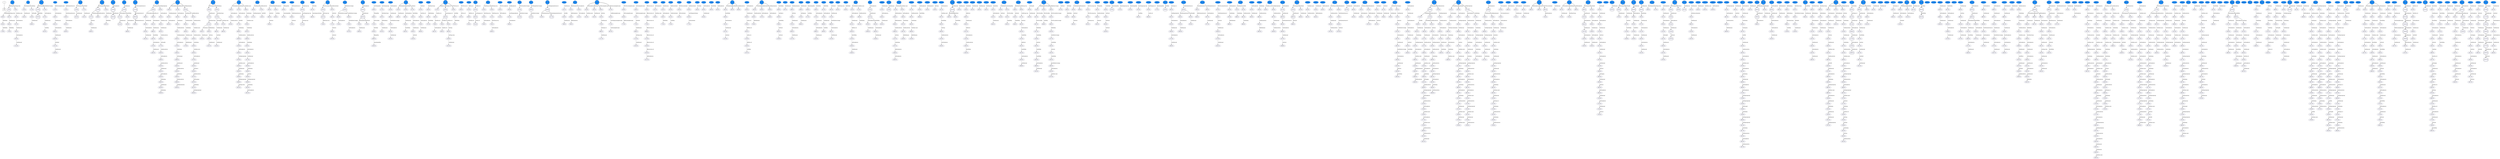 // produced with flexfringe // 
digraph DFA {
	0 [label="root" shape=box];
		I -> 0;
	2 [ label="2 #3" , style=filled, fillcolor="dodgerblue1", width=0.869742, height=0.869742, penwidth=1.38629];
		2 -> 78 [label="infoD|http
" , penwidth=1.38629 ];
		2 -> 79 [label="serD|ag-swim
" , penwidth=1.38629 ];
	7 [ label="7 #2" , style=filled, fillcolor="dodgerblue1", width=0.741276, height=0.741276, penwidth=1.09861];
		7 -> 110 [label="serD|unknown
" , penwidth=1.09861 ];
		7 -> 111 [label="vulnD|sip
" , penwidth=1.09861 ];
	8 [ label="8 #4" , style=filled, fillcolor="dodgerblue1", width=0.959135, height=0.959135, penwidth=1.60944];
		8 -> 112 [label="netDOS|http
" , penwidth=1.60944 ];
		8 -> 113 [label="hostD|etlservicemgr
" , penwidth=1.60944 ];
	9 [ label="9 #1" , style=filled, fillcolor="dodgerblue1", width=0.526589, height=0.526589, penwidth=0.693147];
		9 -> 114 [label="infoD|commplex-main
" , penwidth=0.693147 ];
	10 [ label="10 #1" , style=filled, fillcolor="dodgerblue1", width=0.526589, height=0.526589, penwidth=0.693147];
		10 -> 115 [label="infoD|remoteware-cl
" , penwidth=0.693147 ];
	11 [ label="11 #3" , style=filled, fillcolor="dodgerblue1", width=0.869742, height=0.869742, penwidth=1.38629];
		11 -> 116 [label="serD|unknown
" , penwidth=1.38629 ];
		11 -> 117 [label="serD|dsd
" , penwidth=1.38629 ];
	13 [ label="13 #4" , style=filled, fillcolor="dodgerblue1", width=0.959135, height=0.959135, penwidth=1.60944];
		13 -> 123 [label="serD|unknown
" , penwidth=1.60944 ];
		13 -> 124 [label="serD|ads-c
" , penwidth=1.60944 ];
	14 [ label="14 #4" , style=filled, fillcolor="dodgerblue1", width=0.959135, height=0.959135, penwidth=1.60944];
		14 -> 125 [label="serD|unknown
" , penwidth=1.60944 ];
	16 [ label="16 #3" , style=filled, fillcolor="dodgerblue1", width=0.869742, height=0.869742, penwidth=1.38629];
		16 -> 132 [label="vulnD|mysql
" , penwidth=1.38629 ];
	23 [ label="23 #4" , style=filled, fillcolor="dodgerblue1", width=0.959135, height=0.959135, penwidth=1.60944];
		23 -> 157 [label="rPrivEsc|remoteware-cl
" , penwidth=1.60944 ];
	24 [ label="24 #3" , style=filled, fillcolor="dodgerblue1", width=0.869742, height=0.869742, penwidth=1.38629];
		24 -> 158 [label="vulnD|mysql
" , penwidth=1.38629 ];
		24 -> 159 [label="vulnD|postgresql
" , penwidth=1.38629 ];
	25 [ label="25 #4" , style=filled, fillcolor="dodgerblue1", width=0.959135, height=0.959135, penwidth=1.60944];
		25 -> 160 [label="serD|unknown
" , penwidth=1.60944 ];
		25 -> 161 [label="vulnD|mysql
" , penwidth=1.60944 ];
		25 -> 162 [label="vulnD|postgresql
" , penwidth=1.60944 ];
	27 [ label="27 #4" , style=filled, fillcolor="dodgerblue1", width=0.959135, height=0.959135, penwidth=1.60944];
		27 -> 164 [label="serD|unknown
" , penwidth=1.60944 ];
		27 -> 165 [label="infoD|xdmcp
" , penwidth=1.60944 ];
	28 [ label="28 #3" , style=filled, fillcolor="dodgerblue1", width=0.869742, height=0.869742, penwidth=1.38629];
		28 -> 166 [label="serD|unknown
" , penwidth=1.38629 ];
		28 -> 167 [label="vulnD|ahsp
" , penwidth=1.38629 ];
		28 -> 168 [label="vulnD|ms-sql-s
" , penwidth=1.38629 ];
	29 [ label="29 #2" , style=filled, fillcolor="dodgerblue1", width=0.741276, height=0.741276, penwidth=1.09861];
		29 -> 169 [label="vulnD|mysql
" , penwidth=1.09861 ];
		29 -> 170 [label="vulnD|ncube-lm
" , penwidth=1.09861 ];
	33 [ label="33 #2" , style=filled, fillcolor="dodgerblue1", width=0.741276, height=0.741276, penwidth=1.09861];
		33 -> 189 [label="vulnD|http
" , penwidth=1.09861 ];
		33 -> 190 [label="infoD|unknown
" , penwidth=1.09861 ];
	35 [ label="35 #1" , style=filled, fillcolor="dodgerblue1", width=0.526589, height=0.526589, penwidth=0.693147];
		35 -> 198 [label="dManip|http
" , penwidth=0.693147 ];
	36 [ label="36 #1" , style=filled, fillcolor="dodgerblue1", width=0.526589, height=0.526589, penwidth=0.693147];
		36 -> 199 [label="ACE|remoteware-cl
" , penwidth=0.693147 ];
	37 [ label="37 #2" , style=filled, fillcolor="dodgerblue1", width=0.741276, height=0.741276, penwidth=1.09861];
		37 -> 200 [label="resHJ|wap-wsp
" , penwidth=1.09861 ];
	38 [ label="38 #1" , style=filled, fillcolor="dodgerblue1", width=0.526589, height=0.526589, penwidth=0.693147];
		38 -> 201 [label="ACE|http
" , penwidth=0.693147 ];
	39 [ label="39 #3" , style=filled, fillcolor="dodgerblue1", width=0.869742, height=0.869742, penwidth=1.38629];
		39 -> 202 [label="rPrivEsc|wap-wsp
" , penwidth=1.38629 ];
		39 -> 203 [label="vulnD|cslistener
" , penwidth=1.38629 ];
	40 [ label="40 #2" , style=filled, fillcolor="dodgerblue1", width=0.741276, height=0.741276, penwidth=1.09861];
		40 -> 204 [label="infoD|etlservicemgr
" , penwidth=1.09861 ];
	41 [ label="41 #3" , style=filled, fillcolor="dodgerblue1", width=0.869742, height=0.869742, penwidth=1.38629];
		41 -> 205 [label="serD|unknown
" , penwidth=1.38629 ];
	42 [ label="42 #1" , style=filled, fillcolor="dodgerblue1", width=0.526589, height=0.526589, penwidth=0.693147];
		42 -> 206 [label="acctManip|http
" , penwidth=0.693147 ];
	45 [ label="45 #1" , style=filled, fillcolor="dodgerblue1", width=0.526589, height=0.526589, penwidth=0.693147];
		45 -> 217 [label="acctManip|snmp
" , penwidth=0.693147 ];
	46 [ label="46 #1" , style=filled, fillcolor="dodgerblue1", width=0.526589, height=0.526589, penwidth=0.693147];
		46 -> 218 [label="serD|unknown
" , penwidth=0.693147 ];
	47 [ label="47 #3" , style=filled, fillcolor="dodgerblue1", width=0.869742, height=0.869742, penwidth=1.38629];
		47 -> 219 [label="serD|unknown
" , penwidth=1.38629 ];
		47 -> 220 [label="hostD|http
" , penwidth=1.38629 ];
		47 -> 221 [label="serD|ssh
" , penwidth=1.38629 ];
	50 [ label="50 #1" , style=filled, fillcolor="dodgerblue1", width=0.526589, height=0.526589, penwidth=0.693147];
		50 -> 225 [label="serD|ssh
" , penwidth=0.693147 ];
	51 [ label="51 #1" , style=filled, fillcolor="dodgerblue1", width=0.526589, height=0.526589, penwidth=0.693147];
		51 -> 226 [label="hostD|asf-rmcp
" , penwidth=0.693147 ];
	52 [ label="52 #4" , style=filled, fillcolor="dodgerblue1", width=0.959135, height=0.959135, penwidth=1.60944];
		52 -> 227 [label="infoD|us-cli
" , penwidth=1.60944 ];
		52 -> 228 [label="dManip|us-cli
" , penwidth=1.60944 ];
		52 -> 229 [label="rPrivEsc|us-cli
" , penwidth=1.60944 ];
	53 [ label="53 #1" , style=filled, fillcolor="dodgerblue1", width=0.526589, height=0.526589, penwidth=0.693147];
		53 -> 230 [label="rPrivEsc|us-cli
" , penwidth=0.693147 ];
	54 [ label="54 #1" , style=filled, fillcolor="dodgerblue1", width=0.526589, height=0.526589, penwidth=0.693147];
		54 -> 231 [label="ACE|us-cli
" , penwidth=0.693147 ];
	55 [ label="55 #2" , style=filled, fillcolor="dodgerblue1", width=0.741276, height=0.741276, penwidth=1.09861];
		55 -> 232 [label="resHJ|us-cli
" , penwidth=1.09861 ];
	56 [ label="56 #2" , style=filled, fillcolor="dodgerblue1", width=0.741276, height=0.741276, penwidth=1.09861];
		56 -> 233 [label="vulnD|wap-wsp
" , penwidth=1.09861 ];
		56 -> 234 [label="infoD|wap-wsp
" , penwidth=1.09861 ];
	57 [ label="57 #1" , style=filled, fillcolor="dodgerblue1", width=0.526589, height=0.526589, penwidth=0.693147];
		57 -> 235 [label="rPrivEsc|unknown
" , penwidth=0.693147 ];
	58 [ label="58 #1" , style=filled, fillcolor="dodgerblue1", width=0.526589, height=0.526589, penwidth=0.693147];
		58 -> 236 [label="resHJ|unknown
" , penwidth=0.693147 ];
	59 [ label="59 #2" , style=filled, fillcolor="dodgerblue1", width=0.741276, height=0.741276, penwidth=1.09861];
		59 -> 237 [label="rPrivEsc|etlservicemgr
" , penwidth=1.09861 ];
	60 [ label="60 #2" , style=filled, fillcolor="dodgerblue1", width=0.741276, height=0.741276, penwidth=1.09861];
		60 -> 238 [label="acctManip|etlservicemgr
" , penwidth=1.09861 ];
	61 [ label="61 #3" , style=filled, fillcolor="dodgerblue1", width=0.869742, height=0.869742, penwidth=1.38629];
		61 -> 239 [label="acctManip|remoteware-cl
" , penwidth=1.38629 ];
	63 [ label="63 #1" , style=filled, fillcolor="dodgerblue1", width=0.526589, height=0.526589, penwidth=0.693147];
		63 -> 241 [label="vulnD|mysql
" , penwidth=0.693147 ];
	64 [ label="64 #2" , style=filled, fillcolor="dodgerblue1", width=0.741276, height=0.741276, penwidth=1.09861];
		64 -> 242 [label="infoD|unknown
" , penwidth=1.09861 ];
		64 -> 243 [label="CnC|unknown
" , penwidth=1.09861 ];
	65 [ label="65 #4" , style=filled, fillcolor="dodgerblue1", width=0.959135, height=0.959135, penwidth=1.60944];
		65 -> 244 [label="serD|unknown
" , penwidth=1.60944 ];
		65 -> 245 [label="serD|dsd
" , penwidth=1.60944 ];
		65 -> 246 [label="vulnD|commplex-main
" , penwidth=1.60944 ];
		65 -> 247 [label="delivery|commplex-main
" , penwidth=1.60944 ];
	66 [ label="66 #1" , style=filled, fillcolor="dodgerblue1", width=0.526589, height=0.526589, penwidth=0.693147];
		66 -> 248 [label="rPrivEsc|commplex-main
" , penwidth=0.693147 ];
	67 [ label="67 #1" , style=filled, fillcolor="dodgerblue1", width=0.526589, height=0.526589, penwidth=0.693147];
		67 -> 249 [label="surf|commplex-main
" , penwidth=0.693147 ];
	68 [ label="68 #1" , style=filled, fillcolor="dodgerblue1", width=0.526589, height=0.526589, penwidth=0.693147];
		68 -> 250 [label="dDestruct|us-cli
" , penwidth=0.693147 ];
	69 [ label="69 #1" , style=filled, fillcolor="dodgerblue1", width=0.526589, height=0.526589, penwidth=0.693147];
		69 -> 251 [label="serD|unknown
" , penwidth=0.693147 ];
	70 [ label="70 #1" , style=filled, fillcolor="dodgerblue1", width=0.526589, height=0.526589, penwidth=0.693147];
		70 -> 252 [label="vulnD|mysql
" , penwidth=0.693147 ];
	71 [ label="71 #1" , style=filled, fillcolor="dodgerblue1", width=0.526589, height=0.526589, penwidth=0.693147];
		71 -> 253 [label="infoD|cslistener
" , penwidth=0.693147 ];
	72 [ label="72 #1" , style=filled, fillcolor="dodgerblue1", width=0.526589, height=0.526589, penwidth=0.693147];
		72 -> 254 [label="rPrivEsc|cslistener
" , penwidth=0.693147 ];
	73 [ label="73 #1" , style=filled, fillcolor="dodgerblue1", width=0.526589, height=0.526589, penwidth=0.693147];
		73 -> 255 [label="resHJ|cslistener
" , penwidth=0.693147 ];
	74 [ label="74 #1" , style=filled, fillcolor="dodgerblue1", width=0.526589, height=0.526589, penwidth=0.693147];
		74 -> 256 [label="CnC|http
" , penwidth=0.693147 ];
	76 [ label="76 #1" , style=filled, fillcolor="dodgerblue1", width=0.526589, height=0.526589, penwidth=0.693147];
		76 -> 258 [label="serD|unknown
" , penwidth=0.693147 ];
	77 [ label="77 #1" , style=filled, fillcolor="dodgerblue1", width=0.526589, height=0.526589, penwidth=0.693147];
		77 -> 259 [label="hostD|http
" , penwidth=0.693147 ];
	78 [ label="78 #2" , style=filled, fillcolor="ghostwhite", width=0.741276, height=0.741276, penwidth=1.09861];
		78 -> 260 [label="infoD|http
" , penwidth=1.09861 ];
		78 -> 261 [label="serD|ag-swim
" , penwidth=1.09861 ];
	79 [ label="79 #1" , style=filled, fillcolor="ghostwhite", width=0.526589, height=0.526589, penwidth=0.693147];
		79 -> 262 [label="vulnD|ms-sql-s
" , penwidth=0.693147 ];
	80 [ label="80 #1" , style=filled, fillcolor="dodgerblue1", width=0.526589, height=0.526589, penwidth=0.693147];
		80 -> 263 [label="serD|unknown
" , penwidth=0.693147 ];
	81 [ label="81 #3" , style=filled, fillcolor="dodgerblue1", width=0.869742, height=0.869742, penwidth=1.38629];
		81 -> 264 [label="vulnD|mysql
" , penwidth=1.38629 ];
		81 -> 265 [label="hostD|http
" , penwidth=1.38629 ];
		81 -> 266 [label="vulnD|ncube-lm
" , penwidth=1.38629 ];
	83 [ label="83 #1" , style=filled, fillcolor="dodgerblue1", width=0.526589, height=0.526589, penwidth=0.693147];
		83 -> 282 [label="serD|unknown
" , penwidth=0.693147 ];
	85 [ label="85 #3" , style=filled, fillcolor="dodgerblue1", width=0.869742, height=0.869742, penwidth=1.38629];
		85 -> 283 [label="vulnD|ahsp
" , penwidth=1.38629 ];
		85 -> 284 [label="vulnD|ncube-lm
" , penwidth=1.38629 ];
		85 -> 285 [label="vulnD|postgresql
" , penwidth=1.38629 ];
	86 [ label="86 #1" , style=filled, fillcolor="dodgerblue1", width=0.526589, height=0.526589, penwidth=0.693147];
		86 -> 286 [label="hostD|http
" , penwidth=0.693147 ];
	87 [ label="87 #1" , style=filled, fillcolor="dodgerblue1", width=0.526589, height=0.526589, penwidth=0.693147];
		87 -> 287 [label="vulnD|mysql
" , penwidth=0.693147 ];
	88 [ label="88 #1" , style=filled, fillcolor="dodgerblue1", width=0.526589, height=0.526589, penwidth=0.693147];
		88 -> 288 [label="vulnD|postgresql
" , penwidth=0.693147 ];
	90 [ label="90 #1" , style=filled, fillcolor="dodgerblue1", width=0.526589, height=0.526589, penwidth=0.693147];
		90 -> 298 [label="vulnD|mysql
" , penwidth=0.693147 ];
	91 [ label="91 #1" , style=filled, fillcolor="dodgerblue1", width=0.526589, height=0.526589, penwidth=0.693147];
		91 -> 299 [label="remoteexp|http
" , penwidth=0.693147 ];
	92 [ label="92 #1" , style=filled, fillcolor="dodgerblue1", width=0.526589, height=0.526589, penwidth=0.693147];
		92 -> 300 [label="vulnD|http
" , penwidth=0.693147 ];
	93 [ label="93 #1" , style=filled, fillcolor="dodgerblue1", width=0.526589, height=0.526589, penwidth=0.693147];
		93 -> 301 [label="infoD|http
" , penwidth=0.693147 ];
	94 [ label="94 #1" , style=filled, fillcolor="dodgerblue1", width=0.526589, height=0.526589, penwidth=0.693147];
		94 -> 302 [label="serD|ads-c
" , penwidth=0.693147 ];
	95 [ label="95 #1" , style=filled, fillcolor="dodgerblue1", width=0.526589, height=0.526589, penwidth=0.693147];
		95 -> 303 [label="hostD|wap-wsp
" , penwidth=0.693147 ];
	96 [ label="96 #1" , style=filled, fillcolor="dodgerblue1", width=0.526589, height=0.526589, penwidth=0.693147];
		96 -> 304 [label="infoD|http
" , penwidth=0.693147 ];
	98 [ label="98 #2" , style=filled, fillcolor="dodgerblue1", width=0.741276, height=0.741276, penwidth=1.09861];
		98 -> 310 [label="hostD|http
" , penwidth=1.09861 ];
		98 -> 311 [label="vulnD|ms-sql-s
" , penwidth=1.09861 ];
	99 [ label="99 #2" , style=filled, fillcolor="dodgerblue1", width=0.741276, height=0.741276, penwidth=1.09861];
		99 -> 312 [label="serD|unknown
" , penwidth=1.09861 ];
	100 [ label="100 #1" , style=filled, fillcolor="dodgerblue1", width=0.526589, height=0.526589, penwidth=0.693147];
		100 -> 313 [label="vulnD|mysql
" , penwidth=0.693147 ];
	101 [ label="101 #2" , style=filled, fillcolor="dodgerblue1", width=0.741276, height=0.741276, penwidth=1.09861];
		101 -> 314 [label="vulnD|mysql
" , penwidth=1.09861 ];
	102 [ label="102 #2" , style=filled, fillcolor="dodgerblue1", width=0.741276, height=0.741276, penwidth=1.09861];
		102 -> 315 [label="vulnD|ahsp
" , penwidth=1.09861 ];
		102 -> 316 [label="vulnD|ms-sql-s
" , penwidth=1.09861 ];
	103 [ label="103 #1" , style=filled, fillcolor="dodgerblue1", width=0.526589, height=0.526589, penwidth=0.693147];
		103 -> 317 [label="vulnD|ahsp
" , penwidth=0.693147 ];
	104 [ label="104 #1" , style=filled, fillcolor="dodgerblue1", width=0.526589, height=0.526589, penwidth=0.693147];
		104 -> 318 [label="serD|unknown
" , penwidth=0.693147 ];
	105 [ label="105 #1" , style=filled, fillcolor="dodgerblue1", width=0.526589, height=0.526589, penwidth=0.693147];
		105 -> 319 [label="serD|unknown
" , penwidth=0.693147 ];
	106 [ label="106 #1" , style=filled, fillcolor="dodgerblue1", width=0.526589, height=0.526589, penwidth=0.693147];
		106 -> 320 [label="serD|sip
" , penwidth=0.693147 ];
	107 [ label="107 #1" , style=filled, fillcolor="dodgerblue1", width=0.526589, height=0.526589, penwidth=0.693147];
		107 -> 321 [label="serD|unknown
" , penwidth=0.693147 ];
	110 [ label="110 #1" , style=filled, fillcolor="ghostwhite", width=0.526589, height=0.526589, penwidth=0.693147];
		110 -> 324 [label="vulnD|mysql
" , penwidth=0.693147 ];
	111 [ label="111 #1" , style=filled, fillcolor="ghostwhite", width=0.526589, height=0.526589, penwidth=0.693147];
		111 -> 325 [label="serD|cpdlc
" , penwidth=0.693147 ];
	112 [ label="112 #3" , style=filled, fillcolor="ghostwhite", width=0.869742, height=0.869742, penwidth=1.38629];
		112 -> 326 [label="infoD|http
" , penwidth=1.38629 ];
	113 [ label="113 #1" , style=filled, fillcolor="ghostwhite", width=0.526589, height=0.526589, penwidth=0.693147];
		113 -> 327 [label="serD|unknown
" , penwidth=0.693147 ];
	114 [ label="114 #1" , style=filled, fillcolor="ghostwhite", width=0.526589, height=0.526589, penwidth=0.693147];
		114 -> 328 [label="serD|unknown
" , penwidth=0.693147 ];
	115 [ label="115 #1" , style=filled, fillcolor="ghostwhite", width=0.526589, height=0.526589, penwidth=0.693147];
		115 -> 329 [label="hostD|remoteware-cl
" , penwidth=0.693147 ];
	116 [ label="116 #2" , style=filled, fillcolor="ghostwhite", width=0.741276, height=0.741276, penwidth=1.09861];
		116 -> 330 [label="vulnD|mysql
" , penwidth=1.09861 ];
	117 [ label="117 #1" , style=filled, fillcolor="ghostwhite", width=0.526589, height=0.526589, penwidth=0.693147];
		117 -> 331 [label="vulnD|mysql
" , penwidth=0.693147 ];
	118 [ label="118 #4" , style=filled, fillcolor="dodgerblue1", width=0.959135, height=0.959135, penwidth=1.60944];
		118 -> 332 [label="vulnD|mysql
" , penwidth=1.60944 ];
	119 [ label="119 #1" , style=filled, fillcolor="dodgerblue1", width=0.526589, height=0.526589, penwidth=0.693147];
		119 -> 333 [label="vulnD|mysql
" , penwidth=0.693147 ];
	120 [ label="120 #1" , style=filled, fillcolor="dodgerblue1", width=0.526589, height=0.526589, penwidth=0.693147];
		120 -> 334 [label="vulnD|http
" , penwidth=0.693147 ];
	121 [ label="121 #1" , style=filled, fillcolor="dodgerblue1", width=0.526589, height=0.526589, penwidth=0.693147];
		121 -> 335 [label="vulnD|mysql
" , penwidth=0.693147 ];
	122 [ label="122 #1" , style=filled, fillcolor="dodgerblue1", width=0.526589, height=0.526589, penwidth=0.693147];
		122 -> 336 [label="vulnD|mysql
" , penwidth=0.693147 ];
	123 [ label="123 #3" , style=filled, fillcolor="ghostwhite", width=0.869742, height=0.869742, penwidth=1.38629];
		123 -> 337 [label="vulnD|mysql
" , penwidth=1.38629 ];
		123 -> 338 [label="vulnD|ncube-lm
" , penwidth=1.38629 ];
	124 [ label="124 #1" , style=filled, fillcolor="ghostwhite", width=0.526589, height=0.526589, penwidth=0.693147];
		124 -> 339 [label="vulnD|mysql
" , penwidth=0.693147 ];
	125 [ label="125 #4" , style=filled, fillcolor="ghostwhite", width=0.959135, height=0.959135, penwidth=1.60944];
		125 -> 340 [label="vulnD|mysql
" , penwidth=1.60944 ];
	127 [ label="127 #1" , style=filled, fillcolor="dodgerblue1", width=0.526589, height=0.526589, penwidth=0.693147];
		127 -> 344 [label="vulnD|mysql
" , penwidth=0.693147 ];
	128 [ label="128 #1" , style=filled, fillcolor="dodgerblue1", width=0.526589, height=0.526589, penwidth=0.693147];
		128 -> 345 [label="vulnD|http
" , penwidth=0.693147 ];
	129 [ label="129 #2" , style=filled, fillcolor="dodgerblue1", width=0.741276, height=0.741276, penwidth=1.09861];
		129 -> 346 [label="vulnD|http
" , penwidth=1.09861 ];
		129 -> 347 [label="remoteexp|http
" , penwidth=1.09861 ];
	130 [ label="130 #2" , style=filled, fillcolor="dodgerblue1", width=0.741276, height=0.741276, penwidth=1.09861];
		130 -> 348 [label="infoD|http
" , penwidth=1.09861 ];
		130 -> 349 [label="infoD|wap-wsp
" , penwidth=1.09861 ];
	131 [ label="131 #1" , style=filled, fillcolor="dodgerblue1", width=0.526589, height=0.526589, penwidth=0.693147];
		131 -> 350 [label="serD|cpdlc
" , penwidth=0.693147 ];
	132 [ label="132 #3" , style=filled, fillcolor="ghostwhite", width=0.869742, height=0.869742, penwidth=1.38629];
		132 -> 351 [label="serD|unknown
" , penwidth=1.38629 ];
		132 -> 352 [label="hostD|http
" , penwidth=1.38629 ];
	134 [ label="134 #3" , style=filled, fillcolor="dodgerblue1", width=0.869742, height=0.869742, penwidth=1.38629];
		134 -> 354 [label="exfil|http
" , penwidth=1.38629 ];
		134 -> 355 [label="uPrivEsc|http
" , penwidth=1.38629 ];
		134 -> 356 [label="exfil|etlservicemgr
" , penwidth=1.38629 ];
	135 [ label="135 #1" , style=filled, fillcolor="dodgerblue1", width=0.526589, height=0.526589, penwidth=0.693147];
		135 -> 357 [label="serD|ssh
" , penwidth=0.693147 ];
	136 [ label="136 #1" , style=filled, fillcolor="dodgerblue1", width=0.526589, height=0.526589, penwidth=0.693147];
		136 -> 358 [label="ACE|http
" , penwidth=0.693147 ];
	137 [ label="137 #2" , style=filled, fillcolor="dodgerblue1", width=0.741276, height=0.741276, penwidth=1.09861];
		137 -> 359 [label="vulnD|http
" , penwidth=1.09861 ];
		137 -> 360 [label="infoD|unknown
" , penwidth=1.09861 ];
	138 [ label="138 #1" , style=filled, fillcolor="dodgerblue1", width=0.526589, height=0.526589, penwidth=0.693147];
		138 -> 361 [label="uPrivEsc|wap-wsp
" , penwidth=0.693147 ];
	139 [ label="139 #1" , style=filled, fillcolor="dodgerblue1", width=0.526589, height=0.526589, penwidth=0.693147];
		139 -> 362 [label="TOexp|http
" , penwidth=0.693147 ];
	140 [ label="140 #1" , style=filled, fillcolor="dodgerblue1", width=0.526589, height=0.526589, penwidth=0.693147];
		140 -> 363 [label="vulnD|http
" , penwidth=0.693147 ];
	142 [ label="142 #2" , style=filled, fillcolor="dodgerblue1", width=0.741276, height=0.741276, penwidth=1.09861];
		142 -> 370 [label="remoteexp|http
" , penwidth=1.09861 ];
	143 [ label="143 #1" , style=filled, fillcolor="dodgerblue1", width=0.526589, height=0.526589, penwidth=0.693147];
		143 -> 371 [label="remoteexp|wap-wsp
" , penwidth=0.693147 ];
	144 [ label="144 #1" , style=filled, fillcolor="dodgerblue1", width=0.526589, height=0.526589, penwidth=0.693147];
		144 -> 372 [label="remoteexp|http
" , penwidth=0.693147 ];
	146 [ label="146 #1" , style=filled, fillcolor="dodgerblue1", width=0.526589, height=0.526589, penwidth=0.693147];
		146 -> 375 [label="acctManip|wap-wsp
" , penwidth=0.693147 ];
	147 [ label="147 #1" , style=filled, fillcolor="dodgerblue1", width=0.526589, height=0.526589, penwidth=0.693147];
		147 -> 376 [label="acctManip|us-cli
" , penwidth=0.693147 ];
	148 [ label="148 #1" , style=filled, fillcolor="dodgerblue1", width=0.526589, height=0.526589, penwidth=0.693147];
		148 -> 377 [label="remoteexp|http
" , penwidth=0.693147 ];
	149 [ label="149 #2" , style=filled, fillcolor="dodgerblue1", width=0.741276, height=0.741276, penwidth=1.09861];
		149 -> 378 [label="surf|http
" , penwidth=1.09861 ];
	153 [ label="153 #1" , style=filled, fillcolor="dodgerblue1", width=0.526589, height=0.526589, penwidth=0.693147];
		153 -> 393 [label="serD|rpas-c2
" , penwidth=0.693147 ];
	154 [ label="154 #2" , style=filled, fillcolor="dodgerblue1", width=0.741276, height=0.741276, penwidth=1.09861];
		154 -> 394 [label="vulnD|remoteware-cl
" , penwidth=1.09861 ];
	155 [ label="155 #2" , style=filled, fillcolor="dodgerblue1", width=0.741276, height=0.741276, penwidth=1.09861];
		155 -> 395 [label="surf|remoteware-cl
" , penwidth=1.09861 ];
		155 -> 396 [label="hostD|remoteware-cl
" , penwidth=1.09861 ];
	156 [ label="156 #1" , style=filled, fillcolor="dodgerblue1", width=0.526589, height=0.526589, penwidth=0.693147];
		156 -> 397 [label="rPrivEsc|remoteware-cl
" , penwidth=0.693147 ];
	157 [ label="157 #4" , style=filled, fillcolor="ghostwhite", width=0.959135, height=0.959135, penwidth=1.60944];
		157 -> 398 [label="ACE|remoteware-cl
" , penwidth=1.60944 ];
	158 [ label="158 #2" , style=filled, fillcolor="ghostwhite", width=0.741276, height=0.741276, penwidth=1.09861];
		158 -> 399 [label="serD|unknown
" , penwidth=1.09861 ];
		158 -> 400 [label="hostD|us-cli
" , penwidth=1.09861 ];
	159 [ label="159 #1" , style=filled, fillcolor="ghostwhite", width=0.526589, height=0.526589, penwidth=0.693147];
		159 -> 401 [label="serD|unknown
" , penwidth=0.693147 ];
	160 [ label="160 #1" , style=filled, fillcolor="ghostwhite", width=0.526589, height=0.526589, penwidth=0.693147];
		160 -> 402 [label="vulnD|postgresql
" , penwidth=0.693147 ];
	161 [ label="161 #1" , style=filled, fillcolor="ghostwhite", width=0.526589, height=0.526589, penwidth=0.693147];
		161 -> 403 [label="serD|unknown
" , penwidth=0.693147 ];
	162 [ label="162 #2" , style=filled, fillcolor="ghostwhite", width=0.741276, height=0.741276, penwidth=1.09861];
		162 -> 404 [label="vulnD|mysql
" , penwidth=1.09861 ];
		162 -> 405 [label="vulnD|ncube-lm
" , penwidth=1.09861 ];
	164 [ label="164 #2" , style=filled, fillcolor="ghostwhite", width=0.741276, height=0.741276, penwidth=1.09861];
		164 -> 412 [label="vulnD|mysql
" , penwidth=1.09861 ];
	165 [ label="165 #2" , style=filled, fillcolor="ghostwhite", width=0.741276, height=0.741276, penwidth=1.09861];
		165 -> 413 [label="hostD|asf-rmcp
" , penwidth=1.09861 ];
	166 [ label="166 #1" , style=filled, fillcolor="ghostwhite", width=0.526589, height=0.526589, penwidth=0.693147];
		166 -> 414 [label="serD|unknown
" , penwidth=0.693147 ];
	167 [ label="167 #1" , style=filled, fillcolor="ghostwhite", width=0.526589, height=0.526589, penwidth=0.693147];
		167 -> 415 [label="serD|unknown
" , penwidth=0.693147 ];
	168 [ label="168 #1" , style=filled, fillcolor="ghostwhite", width=0.526589, height=0.526589, penwidth=0.693147];
		168 -> 416 [label="vulnD|ahsp
" , penwidth=0.693147 ];
	169 [ label="169 #1" , style=filled, fillcolor="ghostwhite", width=0.526589, height=0.526589, penwidth=0.693147];
		169 -> 417 [label="vulnD|postgresql
" , penwidth=0.693147 ];
	170 [ label="170 #1" , style=filled, fillcolor="ghostwhite", width=0.526589, height=0.526589, penwidth=0.693147];
		170 -> 418 [label="serD|rfb
" , penwidth=0.693147 ];
	172 [ label="172 #1" , style=filled, fillcolor="dodgerblue1", width=0.526589, height=0.526589, penwidth=0.693147];
		172 -> 420 [label="serD|unknown
" , penwidth=0.693147 ];
	173 [ label="173 #2" , style=filled, fillcolor="dodgerblue1", width=0.741276, height=0.741276, penwidth=1.09861];
		173 -> 421 [label="vulnD|ahsp
" , penwidth=1.09861 ];
		173 -> 422 [label="serD|fis
" , penwidth=1.09861 ];
	175 [ label="175 #1" , style=filled, fillcolor="dodgerblue1", width=0.526589, height=0.526589, penwidth=0.693147];
		175 -> 424 [label="serD|unknown
" , penwidth=0.693147 ];
	179 [ label="179 #1" , style=filled, fillcolor="dodgerblue1", width=0.526589, height=0.526589, penwidth=0.693147];
		179 -> 428 [label="vulnD|ahsp
" , penwidth=0.693147 ];
	180 [ label="180 #2" , style=filled, fillcolor="dodgerblue1", width=0.741276, height=0.741276, penwidth=1.09861];
		180 -> 429 [label="vulnD|ms-sql-s
" , penwidth=1.09861 ];
		180 -> 430 [label="vulnD|postgresql
" , penwidth=1.09861 ];
	181 [ label="181 #2" , style=filled, fillcolor="dodgerblue1", width=0.741276, height=0.741276, penwidth=1.09861];
		181 -> 431 [label="serD|unknown
" , penwidth=1.09861 ];
	182 [ label="182 #3" , style=filled, fillcolor="dodgerblue1", width=0.869742, height=0.869742, penwidth=1.38629];
		182 -> 432 [label="serD|unknown
" , penwidth=1.38629 ];
		182 -> 433 [label="serD|dsd
" , penwidth=1.38629 ];
	183 [ label="183 #1" , style=filled, fillcolor="dodgerblue1", width=0.526589, height=0.526589, penwidth=0.693147];
		183 -> 434 [label="vulnD|ms-sql-s
" , penwidth=0.693147 ];
	184 [ label="184 #1" , style=filled, fillcolor="dodgerblue1", width=0.526589, height=0.526589, penwidth=0.693147];
		184 -> 435 [label="vulnD|mysql
" , penwidth=0.693147 ];
	185 [ label="185 #1" , style=filled, fillcolor="dodgerblue1", width=0.526589, height=0.526589, penwidth=0.693147];
		185 -> 436 [label="infoD|unknown
" , penwidth=0.693147 ];
	187 [ label="187 #2" , style=filled, fillcolor="dodgerblue1", width=0.741276, height=0.741276, penwidth=1.09861];
		187 -> 445 [label="hostD|wap-wsp
" , penwidth=1.09861 ];
		187 -> 446 [label="infoD|unknown
" , penwidth=1.09861 ];
	188 [ label="188 #2" , style=filled, fillcolor="dodgerblue1", width=0.741276, height=0.741276, penwidth=1.09861];
		188 -> 447 [label="vulnD|mysql
" , penwidth=1.09861 ];
	438 [ label="438 #1" , style=filled, fillcolor="dodgerblue1", width=0.526589, height=0.526589, penwidth=0.693147];
		438 -> 694 [label="serD|unknown
" , penwidth=0.693147 ];
	442 [ label="442 #2" , style=filled, fillcolor="dodgerblue1", width=0.741276, height=0.741276, penwidth=1.09861];
		442 -> 700 [label="vulnD|mysql
" , penwidth=1.09861 ];
		442 -> 701 [label="infoD|unknown
" , penwidth=1.09861 ];
	189 [ label="189 #1" , style=filled, fillcolor="ghostwhite", width=0.526589, height=0.526589, penwidth=0.693147];
		189 -> 448 [label="serD|ssh
" , penwidth=0.693147 ];
	190 [ label="190 #1" , style=filled, fillcolor="ghostwhite", width=0.526589, height=0.526589, penwidth=0.693147];
		190 -> 449 [label="surf|http
" , penwidth=0.693147 ];
	191 [ label="191 #1" , style=filled, fillcolor="dodgerblue1", width=0.526589, height=0.526589, penwidth=0.693147];
		191 -> 450 [label="serD|ads-c
" , penwidth=0.693147 ];
	192 [ label="192 #1" , style=filled, fillcolor="dodgerblue1", width=0.526589, height=0.526589, penwidth=0.693147];
		192 -> 451 [label="serD|ssh
" , penwidth=0.693147 ];
	193 [ label="193 #2" , style=filled, fillcolor="dodgerblue1", width=0.741276, height=0.741276, penwidth=1.09861];
		193 -> 452 [label="serD|dsd
" , penwidth=1.09861 ];
		193 -> 453 [label="serD|agma
" , penwidth=1.09861 ];
	194 [ label="194 #1" , style=filled, fillcolor="dodgerblue1", width=0.526589, height=0.526589, penwidth=0.693147];
		194 -> 454 [label="serD|unknown
" , penwidth=0.693147 ];
	198 [ label="198 #1" , style=filled, fillcolor="ghostwhite", width=0.526589, height=0.526589, penwidth=0.693147];
		198 -> 457 [label="remoteexp|http
" , penwidth=0.693147 ];
	199 [ label="199 #1" , style=filled, fillcolor="ghostwhite", width=0.526589, height=0.526589, penwidth=0.693147];
		199 -> 458 [label="vulnD|remoteware-cl
" , penwidth=0.693147 ];
	200 [ label="200 #2" , style=filled, fillcolor="ghostwhite", width=0.741276, height=0.741276, penwidth=1.09861];
		200 -> 459 [label="acctManip|wap-wsp
" , penwidth=1.09861 ];
	201 [ label="201 #1" , style=filled, fillcolor="ghostwhite", width=0.526589, height=0.526589, penwidth=0.693147];
		201 -> 460 [label="remoteexp|cslistener
" , penwidth=0.693147 ];
	202 [ label="202 #2" , style=filled, fillcolor="ghostwhite", width=0.741276, height=0.741276, penwidth=1.09861];
		202 -> 461 [label="ACE|wap-wsp
" , penwidth=1.09861 ];
	203 [ label="203 #1" , style=filled, fillcolor="ghostwhite", width=0.526589, height=0.526589, penwidth=0.693147];
		203 -> 462 [label="serD|ssh
" , penwidth=0.693147 ];
	204 [ label="204 #2" , style=filled, fillcolor="ghostwhite", width=0.741276, height=0.741276, penwidth=1.09861];
		204 -> 463 [label="hostD|etlservicemgr
" , penwidth=1.09861 ];
		204 -> 464 [label="vulnD|etlservicemgr
" , penwidth=1.09861 ];
	205 [ label="205 #3" , style=filled, fillcolor="ghostwhite", width=0.869742, height=0.869742, penwidth=1.38629];
		205 -> 465 [label="vulnD|mysql
" , penwidth=1.38629 ];
	206 [ label="206 #1" , style=filled, fillcolor="ghostwhite", width=0.526589, height=0.526589, penwidth=0.693147];
		206 -> 466 [label="TOexp|http
" , penwidth=0.693147 ];
	208 [ label="208 #4" , style=filled, fillcolor="dodgerblue1", width=0.959135, height=0.959135, penwidth=1.60944];
		208 -> 473 [label="serD|unknown
" , penwidth=1.60944 ];
		208 -> 474 [label="vulnD|ncube-lm
" , penwidth=1.60944 ];
	209 [ label="209 #4" , style=filled, fillcolor="dodgerblue1", width=0.959135, height=0.959135, penwidth=1.60944];
		209 -> 475 [label="vulnD|mysql
" , penwidth=1.60944 ];
		209 -> 476 [label="vulnD|ahsp
" , penwidth=1.60944 ];
		209 -> 477 [label="vulnD|postgresql
" , penwidth=1.60944 ];
	210 [ label="210 #2" , style=filled, fillcolor="dodgerblue1", width=0.741276, height=0.741276, penwidth=1.09861];
		210 -> 478 [label="serD|unknown
" , penwidth=1.09861 ];
	211 [ label="211 #1" , style=filled, fillcolor="dodgerblue1", width=0.526589, height=0.526589, penwidth=0.693147];
		211 -> 479 [label="CnC|unknown
" , penwidth=0.693147 ];
	212 [ label="212 #1" , style=filled, fillcolor="dodgerblue1", width=0.526589, height=0.526589, penwidth=0.693147];
		212 -> 480 [label="serD|unknown
" , penwidth=0.693147 ];
	213 [ label="213 #1" , style=filled, fillcolor="dodgerblue1", width=0.526589, height=0.526589, penwidth=0.693147];
		213 -> 481 [label="serD|unknown
" , penwidth=0.693147 ];
	214 [ label="214 #1" , style=filled, fillcolor="dodgerblue1", width=0.526589, height=0.526589, penwidth=0.693147];
		214 -> 482 [label="serD|unknown
" , penwidth=0.693147 ];
	215 [ label="215 #4" , style=filled, fillcolor="dodgerblue1", width=0.959135, height=0.959135, penwidth=1.60944];
		215 -> 483 [label="infoD|unknown
" , penwidth=1.60944 ];
		215 -> 484 [label="serD|ssh
" , penwidth=1.60944 ];
		215 -> 485 [label="uPrivEsc|cslistener
" , penwidth=1.60944 ];
	216 [ label="216 #1" , style=filled, fillcolor="dodgerblue1", width=0.526589, height=0.526589, penwidth=0.693147];
		216 -> 486 [label="vulnD|mysql
" , penwidth=0.693147 ];
	217 [ label="217 #1" , style=filled, fillcolor="ghostwhite", width=0.526589, height=0.526589, penwidth=0.693147];
		217 -> 487 [label="hostD|asf-rmcp
" , penwidth=0.693147 ];
	218 [ label="218 #1" , style=filled, fillcolor="ghostwhite", width=0.526589, height=0.526589, penwidth=0.693147];
		218 -> 488 [label="vulnD|mysql
" , penwidth=0.693147 ];
	219 [ label="219 #1" , style=filled, fillcolor="ghostwhite", width=0.526589, height=0.526589, penwidth=0.693147];
		219 -> 489 [label="vulnD|mysql
" , penwidth=0.693147 ];
	220 [ label="220 #1" , style=filled, fillcolor="ghostwhite", width=0.526589, height=0.526589, penwidth=0.693147];
		220 -> 490 [label="serD|unknown
" , penwidth=0.693147 ];
	221 [ label="221 #1" , style=filled, fillcolor="ghostwhite", width=0.526589, height=0.526589, penwidth=0.693147];
		221 -> 491 [label="hostD|http
" , penwidth=0.693147 ];
	223 [ label="223 #3" , style=filled, fillcolor="dodgerblue1", width=0.869742, height=0.869742, penwidth=1.38629];
		223 -> 497 [label="serD|unknown
" , penwidth=1.38629 ];
		223 -> 498 [label="infoD|xdmcp
" , penwidth=1.38629 ];
		223 -> 499 [label="infoD|unknown
" , penwidth=1.38629 ];
	224 [ label="224 #3" , style=filled, fillcolor="dodgerblue1", width=0.869742, height=0.869742, penwidth=1.38629];
		224 -> 500 [label="serD|unknown
" , penwidth=1.38629 ];
		224 -> 501 [label="serD|dsd
" , penwidth=1.38629 ];
	225 [ label="225 #1" , style=filled, fillcolor="ghostwhite", width=0.526589, height=0.526589, penwidth=0.693147];
		225 -> 502 [label="hostD|us-cli
" , penwidth=0.693147 ];
	226 [ label="226 #1" , style=filled, fillcolor="ghostwhite", width=0.526589, height=0.526589, penwidth=0.693147];
		226 -> 503 [label="infoD|xdmcp
" , penwidth=0.693147 ];
	227 [ label="227 #1" , style=filled, fillcolor="ghostwhite", width=0.526589, height=0.526589, penwidth=0.693147];
		227 -> 504 [label="vulnD|us-cli
" , penwidth=0.693147 ];
	228 [ label="228 #2" , style=filled, fillcolor="ghostwhite", width=0.741276, height=0.741276, penwidth=1.09861];
		228 -> 505 [label="remoteexp|us-cli
" , penwidth=1.09861 ];
	229 [ label="229 #1" , style=filled, fillcolor="ghostwhite", width=0.526589, height=0.526589, penwidth=0.693147];
		229 -> 506 [label="surf|http
" , penwidth=0.693147 ];
	230 [ label="230 #1" , style=filled, fillcolor="ghostwhite", width=0.526589, height=0.526589, penwidth=0.693147];
		230 -> 507 [label="ACE|us-cli
" , penwidth=0.693147 ];
	231 [ label="231 #1" , style=filled, fillcolor="ghostwhite", width=0.526589, height=0.526589, penwidth=0.693147];
		231 -> 508 [label="infoD|us-cli
" , penwidth=0.693147 ];
	232 [ label="232 #2" , style=filled, fillcolor="ghostwhite", width=0.741276, height=0.741276, penwidth=1.09861];
		232 -> 509 [label="acctManip|us-cli
" , penwidth=1.09861 ];
	233 [ label="233 #1" , style=filled, fillcolor="ghostwhite", width=0.526589, height=0.526589, penwidth=0.693147];
		233 -> 510 [label="hostD|wap-wsp
" , penwidth=0.693147 ];
	234 [ label="234 #1" , style=filled, fillcolor="ghostwhite", width=0.526589, height=0.526589, penwidth=0.693147];
		234 -> 511 [label="vulnD|wap-wsp
" , penwidth=0.693147 ];
	235 [ label="235 #1" , style=filled, fillcolor="ghostwhite", width=0.526589, height=0.526589, penwidth=0.693147];
		235 -> 512 [label="ACE|unknown
" , penwidth=0.693147 ];
	236 [ label="236 #1" , style=filled, fillcolor="ghostwhite", width=0.526589, height=0.526589, penwidth=0.693147];
		236 -> 513 [label="acctManip|unknown
" , penwidth=0.693147 ];
	237 [ label="237 #2" , style=filled, fillcolor="ghostwhite", width=0.741276, height=0.741276, penwidth=1.09861];
		237 -> 514 [label="ACE|etlservicemgr
" , penwidth=1.09861 ];
	238 [ label="238 #2" , style=filled, fillcolor="ghostwhite", width=0.741276, height=0.741276, penwidth=1.09861];
		238 -> 515 [label="surf|etlservicemgr
" , penwidth=1.09861 ];
	239 [ label="239 #3" , style=filled, fillcolor="ghostwhite", width=0.869742, height=0.869742, penwidth=1.38629];
		239 -> 516 [label="surf|remoteware-cl
" , penwidth=1.38629 ];
		239 -> 517 [label="remoteexp|remoteware-cl
" , penwidth=1.38629 ];
	240 [ label="240 #1" , style=filled, fillcolor="dodgerblue1", width=0.526589, height=0.526589, penwidth=0.693147];
		240 -> 518 [label="serD|cpdlc
" , penwidth=0.693147 ];
	241 [ label="241 #1" , style=filled, fillcolor="ghostwhite", width=0.526589, height=0.526589, penwidth=0.693147];
		241 -> 519 [label="serD|fis
" , penwidth=0.693147 ];
	242 [ label="242 #1" , style=filled, fillcolor="ghostwhite", width=0.526589, height=0.526589, penwidth=0.693147];
		242 -> 520 [label="infoD|unknown
" , penwidth=0.693147 ];
	243 [ label="243 #1" , style=filled, fillcolor="ghostwhite", width=0.526589, height=0.526589, penwidth=0.693147];
		243 -> 521 [label="CnC|unknown
" , penwidth=0.693147 ];
	244 [ label="244 #1" , style=filled, fillcolor="ghostwhite", width=0.526589, height=0.526589, penwidth=0.693147];
		244 -> 522 [label="vulnD|ms-sql-s
" , penwidth=0.693147 ];
	245 [ label="245 #1" , style=filled, fillcolor="ghostwhite", width=0.526589, height=0.526589, penwidth=0.693147];
		245 -> 523 [label="vulnD|mysql
" , penwidth=0.693147 ];
	246 [ label="246 #1" , style=filled, fillcolor="ghostwhite", width=0.526589, height=0.526589, penwidth=0.693147];
		246 -> 524 [label="serD|cm
" , penwidth=0.693147 ];
	247 [ label="247 #1" , style=filled, fillcolor="ghostwhite", width=0.526589, height=0.526589, penwidth=0.693147];
		247 -> 525 [label="resHJ|commplex-main
" , penwidth=0.693147 ];
	248 [ label="248 #1" , style=filled, fillcolor="ghostwhite", width=0.526589, height=0.526589, penwidth=0.693147];
		248 -> 526 [label="ACE|commplex-main
" , penwidth=0.693147 ];
	249 [ label="249 #1" , style=filled, fillcolor="ghostwhite", width=0.526589, height=0.526589, penwidth=0.693147];
		249 -> 527 [label="infoD|commplex-main
" , penwidth=0.693147 ];
	250 [ label="250 #1" , style=filled, fillcolor="ghostwhite", width=0.526589, height=0.526589, penwidth=0.693147];
		250 -> 528 [label="dDestruct|us-cli
" , penwidth=0.693147 ];
	251 [ label="251 #1" , style=filled, fillcolor="ghostwhite", width=0.526589, height=0.526589, penwidth=0.693147];
		251 -> 529 [label="vulnD|ms-sql-s
" , penwidth=0.693147 ];
	252 [ label="252 #1" , style=filled, fillcolor="ghostwhite", width=0.526589, height=0.526589, penwidth=0.693147];
		252 -> 530 [label="serD|unknown
" , penwidth=0.693147 ];
	253 [ label="253 #1" , style=filled, fillcolor="ghostwhite", width=0.526589, height=0.526589, penwidth=0.693147];
		253 -> 531 [label="vulnD|cslistener
" , penwidth=0.693147 ];
	254 [ label="254 #1" , style=filled, fillcolor="ghostwhite", width=0.526589, height=0.526589, penwidth=0.693147];
		254 -> 532 [label="ACE|cslistener
" , penwidth=0.693147 ];
	255 [ label="255 #1" , style=filled, fillcolor="ghostwhite", width=0.526589, height=0.526589, penwidth=0.693147];
		255 -> 533 [label="acctManip|cslistener
" , penwidth=0.693147 ];
	256 [ label="256 #1" , style=filled, fillcolor="ghostwhite", width=0.526589, height=0.526589, penwidth=0.693147];
	257 [ label="257 #1" , style=filled, fillcolor="dodgerblue1", width=0.526589, height=0.526589, penwidth=0.693147];
	258 [ label="258 #1" , style=filled, fillcolor="ghostwhite", width=0.526589, height=0.526589, penwidth=0.693147];
		258 -> 534 [label="vulnD|mysql
" , penwidth=0.693147 ];
	259 [ label="259 #1" , style=filled, fillcolor="ghostwhite", width=0.526589, height=0.526589, penwidth=0.693147];
	260 [ label="260 #1" , style=filled, fillcolor="ghostwhite", width=0.526589, height=0.526589, penwidth=0.693147];
		260 -> 535 [label="infoD|http
" , penwidth=0.693147 ];
	261 [ label="261 #1" , style=filled, fillcolor="ghostwhite", width=0.526589, height=0.526589, penwidth=0.693147];
		261 -> 536 [label="vulnD|mysql
" , penwidth=0.693147 ];
	262 [ label="262 #1" , style=filled, fillcolor="ghostwhite", width=0.526589, height=0.526589, penwidth=0.693147];
		262 -> 537 [label="serD|unknown
" , penwidth=0.693147 ];
	263 [ label="263 #1" , style=filled, fillcolor="ghostwhite", width=0.526589, height=0.526589, penwidth=0.693147];
	265 [ label="265 #1" , style=filled, fillcolor="ghostwhite", width=0.526589, height=0.526589, penwidth=0.693147];
	268 [ label="268 #2" , style=filled, fillcolor="dodgerblue1", width=0.741276, height=0.741276, penwidth=1.09861];
		268 -> 541 [label="vulnD|mysql
" , penwidth=1.09861 ];
	269 [ label="269 #4" , style=filled, fillcolor="dodgerblue1", width=0.959135, height=0.959135, penwidth=1.60944];
		269 -> 542 [label="serD|unknown
" , penwidth=1.60944 ];
		269 -> 543 [label="serD|cpdlc
" , penwidth=1.60944 ];
	271 [ label="271 #4" , style=filled, fillcolor="dodgerblue1", width=0.959135, height=0.959135, penwidth=1.60944];
		271 -> 544 [label="vulnD|mysql
" , penwidth=1.60944 ];
	272 [ label="272 #3" , style=filled, fillcolor="dodgerblue1", width=0.869742, height=0.869742, penwidth=1.38629];
		272 -> 545 [label="vulnD|mysql
" , penwidth=1.38629 ];
	274 [ label="274 #2" , style=filled, fillcolor="dodgerblue1", width=0.741276, height=0.741276, penwidth=1.09861];
		274 -> 546 [label="serD|unknown
" , penwidth=1.09861 ];
		274 -> 547 [label="serD|ag-swim
" , penwidth=1.09861 ];
	275 [ label="275 #1" , style=filled, fillcolor="dodgerblue1", width=0.526589, height=0.526589, penwidth=0.693147];
		275 -> 548 [label="serD|unknown
" , penwidth=0.693147 ];
	276 [ label="276 #4" , style=filled, fillcolor="dodgerblue1", width=0.959135, height=0.959135, penwidth=1.60944];
		276 -> 549 [label="serD|unknown
" , penwidth=1.60944 ];
		276 -> 550 [label="serD|ssh
" , penwidth=1.60944 ];
	278 [ label="278 #2" , style=filled, fillcolor="dodgerblue1", width=0.741276, height=0.741276, penwidth=1.09861];
		278 -> 551 [label="vulnD|mysql
" , penwidth=1.09861 ];
	279 [ label="279 #1" , style=filled, fillcolor="dodgerblue1", width=0.526589, height=0.526589, penwidth=0.693147];
		279 -> 552 [label="vulnD|mysql
" , penwidth=0.693147 ];
	281 [ label="281 #1" , style=filled, fillcolor="dodgerblue1", width=0.526589, height=0.526589, penwidth=0.693147];
		281 -> 554 [label="vulnD|mysql
" , penwidth=0.693147 ];
	282 [ label="282 #1" , style=filled, fillcolor="ghostwhite", width=0.526589, height=0.526589, penwidth=0.693147];
		282 -> 555 [label="vulnD|mysql
" , penwidth=0.693147 ];
	283 [ label="283 #1" , style=filled, fillcolor="ghostwhite", width=0.526589, height=0.526589, penwidth=0.693147];
		283 -> 556 [label="vulnD|ncube-lm
" , penwidth=0.693147 ];
	284 [ label="284 #1" , style=filled, fillcolor="ghostwhite", width=0.526589, height=0.526589, penwidth=0.693147];
		284 -> 557 [label="serD|unknown
" , penwidth=0.693147 ];
	285 [ label="285 #1" , style=filled, fillcolor="ghostwhite", width=0.526589, height=0.526589, penwidth=0.693147];
		285 -> 558 [label="serD|unknown
" , penwidth=0.693147 ];
	1187 [ label="1187 #1" , style=filled, fillcolor="dodgerblue1", width=0.526589, height=0.526589, penwidth=0.693147];
		1187 -> 1292 [label="vulnD|ms-sql-s
" , penwidth=0.693147 ];
	1188 [ label="1188 #1" , style=filled, fillcolor="dodgerblue1", width=0.526589, height=0.526589, penwidth=0.693147];
		1188 -> 1293 [label="serD|unknown
" , penwidth=0.693147 ];
	1189 [ label="1189 #1" , style=filled, fillcolor="dodgerblue1", width=0.526589, height=0.526589, penwidth=0.693147];
	174 [ label="174 #1" , style=filled, fillcolor="dodgerblue1", width=0.526589, height=0.526589, penwidth=0.693147];
		174 -> 423 [label="vulnD|postgresql
" , penwidth=0.693147 ];
	286 [ label="286 #1" , style=filled, fillcolor="ghostwhite", width=0.526589, height=0.526589, penwidth=0.693147];
		286 -> 559 [label="serD|ads-c
" , penwidth=0.693147 ];
	287 [ label="287 #1" , style=filled, fillcolor="ghostwhite", width=0.526589, height=0.526589, penwidth=0.693147];
	637 [ label="637 #1" , style=filled, fillcolor="dodgerblue1", width=0.526589, height=0.526589, penwidth=0.693147];
		637 -> 856 [label="vulnD|mysql
" , penwidth=0.693147 ];
	639 [ label="639 #2" , style=filled, fillcolor="dodgerblue1", width=0.741276, height=0.741276, penwidth=1.09861];
		639 -> 859 [label="serD|unknown
" , penwidth=1.09861 ];
	288 [ label="288 #1" , style=filled, fillcolor="ghostwhite", width=0.526589, height=0.526589, penwidth=0.693147];
		288 -> 560 [label="serD|cm
" , penwidth=0.693147 ];
	289 [ label="289 #1" , style=filled, fillcolor="dodgerblue1", width=0.526589, height=0.526589, penwidth=0.693147];
		289 -> 561 [label="vulnD|mysql
" , penwidth=0.693147 ];
	290 [ label="290 #2" , style=filled, fillcolor="dodgerblue1", width=0.741276, height=0.741276, penwidth=1.09861];
	291 [ label="291 #4" , style=filled, fillcolor="dodgerblue1", width=0.959135, height=0.959135, penwidth=1.60944];
		291 -> 562 [label="serD|unknown
" , penwidth=1.60944 ];
		291 -> 563 [label="serD|cpdlc
" , penwidth=1.60944 ];
	292 [ label="292 #2" , style=filled, fillcolor="dodgerblue1", width=0.741276, height=0.741276, penwidth=1.09861];
		292 -> 564 [label="serD|unknown
" , penwidth=1.09861 ];
	293 [ label="293 #1" , style=filled, fillcolor="dodgerblue1", width=0.526589, height=0.526589, penwidth=0.693147];
		293 -> 565 [label="serD|unknown
" , penwidth=0.693147 ];
	294 [ label="294 #1" , style=filled, fillcolor="dodgerblue1", width=0.526589, height=0.526589, penwidth=0.693147];
		294 -> 566 [label="infoD|xdmcp
" , penwidth=0.693147 ];
	295 [ label="295 #1" , style=filled, fillcolor="dodgerblue1", width=0.526589, height=0.526589, penwidth=0.693147];
		295 -> 567 [label="hostD|asf-rmcp
" , penwidth=0.693147 ];
	296 [ label="296 #3" , style=filled, fillcolor="dodgerblue1", width=0.869742, height=0.869742, penwidth=1.38629];
		296 -> 568 [label="hostD|http
" , penwidth=1.38629 ];
	298 [ label="298 #1" , style=filled, fillcolor="ghostwhite", width=0.526589, height=0.526589, penwidth=0.693147];
		298 -> 570 [label="serD|ipsma
" , penwidth=0.693147 ];
	299 [ label="299 #1" , style=filled, fillcolor="ghostwhite", width=0.526589, height=0.526589, penwidth=0.693147];
		299 -> 571 [label="surf|http
" , penwidth=0.693147 ];
	300 [ label="300 #1" , style=filled, fillcolor="ghostwhite", width=0.526589, height=0.526589, penwidth=0.693147];
		300 -> 572 [label="serD|unknown
" , penwidth=0.693147 ];
	301 [ label="301 #1" , style=filled, fillcolor="ghostwhite", width=0.526589, height=0.526589, penwidth=0.693147];
		301 -> 573 [label="serD|unknown
" , penwidth=0.693147 ];
	302 [ label="302 #1" , style=filled, fillcolor="ghostwhite", width=0.526589, height=0.526589, penwidth=0.693147];
		302 -> 574 [label="vulnD|mysql
" , penwidth=0.693147 ];
	303 [ label="303 #1" , style=filled, fillcolor="ghostwhite", width=0.526589, height=0.526589, penwidth=0.693147];
	304 [ label="304 #1" , style=filled, fillcolor="ghostwhite", width=0.526589, height=0.526589, penwidth=0.693147];
	306 [ label="306 #1" , style=filled, fillcolor="dodgerblue1", width=0.526589, height=0.526589, penwidth=0.693147];
		306 -> 584 [label="hostD|asf-rmcp
" , penwidth=0.693147 ];
	307 [ label="307 #1" , style=filled, fillcolor="dodgerblue1", width=0.526589, height=0.526589, penwidth=0.693147];
		307 -> 585 [label="hostD|asf-rmcp
" , penwidth=0.693147 ];
	308 [ label="308 #4" , style=filled, fillcolor="dodgerblue1", width=0.959135, height=0.959135, penwidth=1.60944];
		308 -> 586 [label="serD|unknown
" , penwidth=1.60944 ];
		308 -> 587 [label="hostD|http
" , penwidth=1.60944 ];
		308 -> 588 [label="vulnD|postgresql
" , penwidth=1.60944 ];
	309 [ label="309 #1" , style=filled, fillcolor="dodgerblue1", width=0.526589, height=0.526589, penwidth=0.693147];
	310 [ label="310 #1" , style=filled, fillcolor="ghostwhite", width=0.526589, height=0.526589, penwidth=0.693147];
		310 -> 589 [label="serD|unknown
" , penwidth=0.693147 ];
	311 [ label="311 #1" , style=filled, fillcolor="ghostwhite", width=0.526589, height=0.526589, penwidth=0.693147];
		311 -> 590 [label="vulnD|ncube-lm
" , penwidth=0.693147 ];
	312 [ label="312 #2" , style=filled, fillcolor="ghostwhite", width=0.741276, height=0.741276, penwidth=1.09861];
		312 -> 591 [label="vulnD|mysql
" , penwidth=1.09861 ];
	313 [ label="313 #1" , style=filled, fillcolor="ghostwhite", width=0.526589, height=0.526589, penwidth=0.693147];
		313 -> 592 [label="serD|unknown
" , penwidth=0.693147 ];
	314 [ label="314 #2" , style=filled, fillcolor="ghostwhite", width=0.741276, height=0.741276, penwidth=1.09861];
	315 [ label="315 #1" , style=filled, fillcolor="ghostwhite", width=0.526589, height=0.526589, penwidth=0.693147];
		315 -> 593 [label="infoD|unknown
" , penwidth=0.693147 ];
	316 [ label="316 #1" , style=filled, fillcolor="ghostwhite", width=0.526589, height=0.526589, penwidth=0.693147];
		316 -> 594 [label="serD|unknown
" , penwidth=0.693147 ];
	151 [ label="151 #2" , style=filled, fillcolor="dodgerblue1", width=0.741276, height=0.741276, penwidth=1.09861];
		151 -> 391 [label="hostD|http
" , penwidth=1.09861 ];
	317 [ label="317 #1" , style=filled, fillcolor="ghostwhite", width=0.526589, height=0.526589, penwidth=0.693147];
		317 -> 595 [label="vulnD|ncube-lm
" , penwidth=0.693147 ];
	318 [ label="318 #1" , style=filled, fillcolor="ghostwhite", width=0.526589, height=0.526589, penwidth=0.693147];
		318 -> 596 [label="hostD|http
" , penwidth=0.693147 ];
	319 [ label="319 #1" , style=filled, fillcolor="ghostwhite", width=0.526589, height=0.526589, penwidth=0.693147];
	320 [ label="320 #1" , style=filled, fillcolor="ghostwhite", width=0.526589, height=0.526589, penwidth=0.693147];
	321 [ label="321 #1" , style=filled, fillcolor="ghostwhite", width=0.526589, height=0.526589, penwidth=0.693147];
		321 -> 597 [label="vulnD|ms-sql-s
" , penwidth=0.693147 ];
	324 [ label="324 #1" , style=filled, fillcolor="ghostwhite", width=0.526589, height=0.526589, penwidth=0.693147];
	325 [ label="325 #1" , style=filled, fillcolor="ghostwhite", width=0.526589, height=0.526589, penwidth=0.693147];
		325 -> 599 [label="vulnD|mysql
" , penwidth=0.693147 ];
	326 [ label="326 #3" , style=filled, fillcolor="ghostwhite", width=0.869742, height=0.869742, penwidth=1.38629];
	327 [ label="327 #1" , style=filled, fillcolor="ghostwhite", width=0.526589, height=0.526589, penwidth=0.693147];
		327 -> 600 [label="vulnD|mysql
" , penwidth=0.693147 ];
	328 [ label="328 #1" , style=filled, fillcolor="ghostwhite", width=0.526589, height=0.526589, penwidth=0.693147];
		328 -> 601 [label="vulnD|mysql
" , penwidth=0.693147 ];
	329 [ label="329 #1" , style=filled, fillcolor="ghostwhite", width=0.526589, height=0.526589, penwidth=0.693147];
		329 -> 602 [label="serD|unknown
" , penwidth=0.693147 ];
	330 [ label="330 #2" , style=filled, fillcolor="ghostwhite", width=0.741276, height=0.741276, penwidth=1.09861];
	331 [ label="331 #1" , style=filled, fillcolor="ghostwhite", width=0.526589, height=0.526589, penwidth=0.693147];
	332 [ label="332 #4" , style=filled, fillcolor="ghostwhite", width=0.959135, height=0.959135, penwidth=1.60944];
		332 -> 603 [label="hostD|http
" , penwidth=1.60944 ];
		332 -> 604 [label="serD|ssh
" , penwidth=1.60944 ];
	333 [ label="333 #1" , style=filled, fillcolor="ghostwhite", width=0.526589, height=0.526589, penwidth=0.693147];
	334 [ label="334 #1" , style=filled, fillcolor="ghostwhite", width=0.526589, height=0.526589, penwidth=0.693147];
		334 -> 605 [label="infoD|ssh
" , penwidth=0.693147 ];
	335 [ label="335 #1" , style=filled, fillcolor="ghostwhite", width=0.526589, height=0.526589, penwidth=0.693147];
	336 [ label="336 #1" , style=filled, fillcolor="ghostwhite", width=0.526589, height=0.526589, penwidth=0.693147];
	337 [ label="337 #2" , style=filled, fillcolor="ghostwhite", width=0.741276, height=0.741276, penwidth=1.09861];
		337 -> 606 [label="serD|cm
" , penwidth=1.09861 ];
	338 [ label="338 #1" , style=filled, fillcolor="ghostwhite", width=0.526589, height=0.526589, penwidth=0.693147];
	339 [ label="339 #1" , style=filled, fillcolor="ghostwhite", width=0.526589, height=0.526589, penwidth=0.693147];
		339 -> 607 [label="infoD|http
" , penwidth=0.693147 ];
	340 [ label="340 #4" , style=filled, fillcolor="ghostwhite", width=0.959135, height=0.959135, penwidth=1.60944];
	341 [ label="341 #4" , style=filled, fillcolor="dodgerblue1", width=0.959135, height=0.959135, penwidth=1.60944];
		341 -> 608 [label="serD|unknown
" , penwidth=1.60944 ];
		341 -> 609 [label="vulnD|http
" , penwidth=1.60944 ];
	342 [ label="342 #1" , style=filled, fillcolor="dodgerblue1", width=0.526589, height=0.526589, penwidth=0.693147];
		342 -> 610 [label="vulnD|mysql
" , penwidth=0.693147 ];
	344 [ label="344 #1" , style=filled, fillcolor="ghostwhite", width=0.526589, height=0.526589, penwidth=0.693147];
	345 [ label="345 #1" , style=filled, fillcolor="ghostwhite", width=0.526589, height=0.526589, penwidth=0.693147];
		345 -> 613 [label="serD|unknown
" , penwidth=0.693147 ];
	346 [ label="346 #1" , style=filled, fillcolor="ghostwhite", width=0.526589, height=0.526589, penwidth=0.693147];
		346 -> 614 [label="serD|ssh
" , penwidth=0.693147 ];
	347 [ label="347 #1" , style=filled, fillcolor="ghostwhite", width=0.526589, height=0.526589, penwidth=0.693147];
		347 -> 615 [label="rPrivEsc|http
" , penwidth=0.693147 ];
	365 [ label="365 #1" , style=filled, fillcolor="dodgerblue1", width=0.526589, height=0.526589, penwidth=0.693147];
		365 -> 631 [label="vulnD|mysql
" , penwidth=0.693147 ];
	366 [ label="366 #1" , style=filled, fillcolor="dodgerblue1", width=0.526589, height=0.526589, penwidth=0.693147];
	367 [ label="367 #1" , style=filled, fillcolor="dodgerblue1", width=0.526589, height=0.526589, penwidth=0.693147];
		367 -> 632 [label="serD|rpas-c2
" , penwidth=0.693147 ];
	368 [ label="368 #1" , style=filled, fillcolor="dodgerblue1", width=0.526589, height=0.526589, penwidth=0.693147];
	348 [ label="348 #1" , style=filled, fillcolor="ghostwhite", width=0.526589, height=0.526589, penwidth=0.693147];
		348 -> 616 [label="serD|ssh
" , penwidth=0.693147 ];
	349 [ label="349 #1" , style=filled, fillcolor="ghostwhite", width=0.526589, height=0.526589, penwidth=0.693147];
		349 -> 617 [label="vulnD|wap-wsp
" , penwidth=0.693147 ];
	611 [ label="611 #3" , style=filled, fillcolor="dodgerblue1", width=0.869742, height=0.869742, penwidth=1.38629];
		611 -> 839 [label="vulnD|mysql
" , penwidth=1.38629 ];
		611 -> 840 [label="hostD|http
" , penwidth=1.38629 ];
	612 [ label="612 #2" , style=filled, fillcolor="dodgerblue1", width=0.741276, height=0.741276, penwidth=1.09861];
		612 -> 841 [label="vulnD|ms-sql-s
" , penwidth=1.09861 ];
	350 [ label="350 #1" , style=filled, fillcolor="ghostwhite", width=0.526589, height=0.526589, penwidth=0.693147];
		350 -> 618 [label="vulnD|mysql
" , penwidth=0.693147 ];
	351 [ label="351 #2" , style=filled, fillcolor="ghostwhite", width=0.741276, height=0.741276, penwidth=1.09861];
		351 -> 619 [label="vulnD|mysql
" , penwidth=1.09861 ];
	352 [ label="352 #1" , style=filled, fillcolor="ghostwhite", width=0.526589, height=0.526589, penwidth=0.693147];
		352 -> 620 [label="serD|unknown
" , penwidth=0.693147 ];
	354 [ label="354 #1" , style=filled, fillcolor="ghostwhite", width=0.526589, height=0.526589, penwidth=0.693147];
		354 -> 622 [label="uPrivEsc|http
" , penwidth=0.693147 ];
	355 [ label="355 #1" , style=filled, fillcolor="ghostwhite", width=0.526589, height=0.526589, penwidth=0.693147];
		355 -> 623 [label="rPrivEsc|http
" , penwidth=0.693147 ];
	356 [ label="356 #1" , style=filled, fillcolor="ghostwhite", width=0.526589, height=0.526589, penwidth=0.693147];
		356 -> 624 [label="uPrivEsc|etlservicemgr
" , penwidth=0.693147 ];
	357 [ label="357 #1" , style=filled, fillcolor="ghostwhite", width=0.526589, height=0.526589, penwidth=0.693147];
	358 [ label="358 #1" , style=filled, fillcolor="ghostwhite", width=0.526589, height=0.526589, penwidth=0.693147];
		358 -> 625 [label="infoD|http
" , penwidth=0.693147 ];
	359 [ label="359 #1" , style=filled, fillcolor="ghostwhite", width=0.526589, height=0.526589, penwidth=0.693147];
		359 -> 626 [label="serD|ssh
" , penwidth=0.693147 ];
	360 [ label="360 #1" , style=filled, fillcolor="ghostwhite", width=0.526589, height=0.526589, penwidth=0.693147];
	361 [ label="361 #1" , style=filled, fillcolor="ghostwhite", width=0.526589, height=0.526589, penwidth=0.693147];
		361 -> 627 [label="rPrivEsc|wap-wsp
" , penwidth=0.693147 ];
	362 [ label="362 #1" , style=filled, fillcolor="ghostwhite", width=0.526589, height=0.526589, penwidth=0.693147];
		362 -> 628 [label="vulnD|cslistener
" , penwidth=0.693147 ];
	363 [ label="363 #1" , style=filled, fillcolor="ghostwhite", width=0.526589, height=0.526589, penwidth=0.693147];
		363 -> 629 [label="serD|ssh
" , penwidth=0.693147 ];
	364 [ label="364 #4" , style=filled, fillcolor="dodgerblue1", width=0.959135, height=0.959135, penwidth=1.60944];
		364 -> 630 [label="surf|http
" , penwidth=1.60944 ];
	369 [ label="369 #1" , style=filled, fillcolor="dodgerblue1", width=0.526589, height=0.526589, penwidth=0.693147];
	370 [ label="370 #2" , style=filled, fillcolor="ghostwhite", width=0.741276, height=0.741276, penwidth=1.09861];
	371 [ label="371 #1" , style=filled, fillcolor="ghostwhite", width=0.526589, height=0.526589, penwidth=0.693147];
	372 [ label="372 #1" , style=filled, fillcolor="ghostwhite", width=0.526589, height=0.526589, penwidth=0.693147];
	374 [ label="374 #1" , style=filled, fillcolor="dodgerblue1", width=0.526589, height=0.526589, penwidth=0.693147];
	375 [ label="375 #1" , style=filled, fillcolor="ghostwhite", width=0.526589, height=0.526589, penwidth=0.693147];
		375 -> 635 [label="surf|http
" , penwidth=0.693147 ];
	376 [ label="376 #1" , style=filled, fillcolor="ghostwhite", width=0.526589, height=0.526589, penwidth=0.693147];
		376 -> 636 [label="surf|us-cli
" , penwidth=0.693147 ];
	377 [ label="377 #1" , style=filled, fillcolor="ghostwhite", width=0.526589, height=0.526589, penwidth=0.693147];
	378 [ label="378 #2" , style=filled, fillcolor="ghostwhite", width=0.741276, height=0.741276, penwidth=1.09861];
	384 [ label="384 #1" , style=filled, fillcolor="dodgerblue1", width=0.526589, height=0.526589, penwidth=0.693147];
		384 -> 645 [label="vulnD|mysql
" , penwidth=0.693147 ];
	386 [ label="386 #1" , style=filled, fillcolor="dodgerblue1", width=0.526589, height=0.526589, penwidth=0.693147];
		386 -> 647 [label="hostD|http
" , penwidth=0.693147 ];
	387 [ label="387 #1" , style=filled, fillcolor="dodgerblue1", width=0.526589, height=0.526589, penwidth=0.693147];
	388 [ label="388 #1" , style=filled, fillcolor="dodgerblue1", width=0.526589, height=0.526589, penwidth=0.693147];
		388 -> 648 [label="vulnD|mysql
" , penwidth=0.693147 ];
	393 [ label="393 #1" , style=filled, fillcolor="ghostwhite", width=0.526589, height=0.526589, penwidth=0.693147];
		393 -> 653 [label="vulnD|postgresql
" , penwidth=0.693147 ];
	394 [ label="394 #2" , style=filled, fillcolor="ghostwhite", width=0.741276, height=0.741276, penwidth=1.09861];
		394 -> 654 [label="hostD|remoteware-cl
" , penwidth=1.09861 ];
		394 -> 655 [label="serD|cpdlc
" , penwidth=1.09861 ];
	395 [ label="395 #1" , style=filled, fillcolor="ghostwhite", width=0.526589, height=0.526589, penwidth=0.693147];
		395 -> 656 [label="infoD|remoteware-cl
" , penwidth=0.693147 ];
	396 [ label="396 #1" , style=filled, fillcolor="ghostwhite", width=0.526589, height=0.526589, penwidth=0.693147];
		396 -> 657 [label="serD|unknown
" , penwidth=0.693147 ];
	397 [ label="397 #1" , style=filled, fillcolor="ghostwhite", width=0.526589, height=0.526589, penwidth=0.693147];
		397 -> 658 [label="vulnD|remoteware-cl
" , penwidth=0.693147 ];
	398 [ label="398 #4" , style=filled, fillcolor="ghostwhite", width=0.959135, height=0.959135, penwidth=1.60944];
		398 -> 659 [label="infoD|remoteware-cl
" , penwidth=1.60944 ];
	399 [ label="399 #1" , style=filled, fillcolor="ghostwhite", width=0.526589, height=0.526589, penwidth=0.693147];
		399 -> 660 [label="vulnD|mysql
" , penwidth=0.693147 ];
	400 [ label="400 #1" , style=filled, fillcolor="ghostwhite", width=0.526589, height=0.526589, penwidth=0.693147];
		400 -> 661 [label="serD|unknown
" , penwidth=0.693147 ];
	401 [ label="401 #1" , style=filled, fillcolor="ghostwhite", width=0.526589, height=0.526589, penwidth=0.693147];
		401 -> 662 [label="vulnD|ms-sql-s
" , penwidth=0.693147 ];
	402 [ label="402 #1" , style=filled, fillcolor="ghostwhite", width=0.526589, height=0.526589, penwidth=0.693147];
		402 -> 663 [label="serD|unknown
" , penwidth=0.693147 ];
	403 [ label="403 #1" , style=filled, fillcolor="ghostwhite", width=0.526589, height=0.526589, penwidth=0.693147];
		403 -> 664 [label="serD|ipsma
" , penwidth=0.693147 ];
	404 [ label="404 #1" , style=filled, fillcolor="ghostwhite", width=0.526589, height=0.526589, penwidth=0.693147];
		404 -> 665 [label="vulnD|ncube-lm
" , penwidth=0.693147 ];
	405 [ label="405 #1" , style=filled, fillcolor="ghostwhite", width=0.526589, height=0.526589, penwidth=0.693147];
		405 -> 666 [label="vulnD|ncube-lm
" , penwidth=0.693147 ];
	407 [ label="407 #2" , style=filled, fillcolor="dodgerblue1", width=0.741276, height=0.741276, penwidth=1.09861];
		407 -> 667 [label="serD|unknown
" , penwidth=1.09861 ];
	408 [ label="408 #1" , style=filled, fillcolor="dodgerblue1", width=0.526589, height=0.526589, penwidth=0.693147];
		408 -> 668 [label="serD|unknown
" , penwidth=0.693147 ];
	409 [ label="409 #1" , style=filled, fillcolor="dodgerblue1", width=0.526589, height=0.526589, penwidth=0.693147];
		409 -> 669 [label="serD|unknown
" , penwidth=0.693147 ];
	410 [ label="410 #1" , style=filled, fillcolor="dodgerblue1", width=0.526589, height=0.526589, penwidth=0.693147];
		410 -> 670 [label="serD|unknown
" , penwidth=0.693147 ];
	412 [ label="412 #2" , style=filled, fillcolor="ghostwhite", width=0.741276, height=0.741276, penwidth=1.09861];
		412 -> 673 [label="hostD|asf-rmcp
" , penwidth=1.09861 ];
	413 [ label="413 #2" , style=filled, fillcolor="ghostwhite", width=0.741276, height=0.741276, penwidth=1.09861];
		413 -> 674 [label="serD|agma
" , penwidth=1.09861 ];
		413 -> 675 [label="serD|ag-swim
" , penwidth=1.09861 ];
	414 [ label="414 #1" , style=filled, fillcolor="ghostwhite", width=0.526589, height=0.526589, penwidth=0.693147];
		414 -> 676 [label="vulnD|ncube-lm
" , penwidth=0.693147 ];
	415 [ label="415 #1" , style=filled, fillcolor="ghostwhite", width=0.526589, height=0.526589, penwidth=0.693147];
		415 -> 677 [label="serD|rfb
" , penwidth=0.693147 ];
	416 [ label="416 #1" , style=filled, fillcolor="ghostwhite", width=0.526589, height=0.526589, penwidth=0.693147];
		416 -> 678 [label="vulnD|ms-sql-s
" , penwidth=0.693147 ];
	417 [ label="417 #1" , style=filled, fillcolor="ghostwhite", width=0.526589, height=0.526589, penwidth=0.693147];
	418 [ label="418 #1" , style=filled, fillcolor="ghostwhite", width=0.526589, height=0.526589, penwidth=0.693147];
	420 [ label="420 #1" , style=filled, fillcolor="ghostwhite", width=0.526589, height=0.526589, penwidth=0.693147];
		420 -> 679 [label="vulnD|ahsp
" , penwidth=0.693147 ];
	421 [ label="421 #1" , style=filled, fillcolor="ghostwhite", width=0.526589, height=0.526589, penwidth=0.693147];
		421 -> 680 [label="vulnD|ahsp
" , penwidth=0.693147 ];
	422 [ label="422 #1" , style=filled, fillcolor="ghostwhite", width=0.526589, height=0.526589, penwidth=0.693147];
		422 -> 681 [label="vulnD|ncube-lm
" , penwidth=0.693147 ];
	171 [ label="171 #1" , style=filled, fillcolor="dodgerblue1", width=0.526589, height=0.526589, penwidth=0.693147];
		171 -> 419 [label="vulnD|mysql
" , penwidth=0.693147 ];
	176 [ label="176 #1" , style=filled, fillcolor="dodgerblue1", width=0.526589, height=0.526589, penwidth=0.693147];
		176 -> 425 [label="vulnD|ncube-lm
" , penwidth=0.693147 ];
	424 [ label="424 #1" , style=filled, fillcolor="ghostwhite", width=0.526589, height=0.526589, penwidth=0.693147];
		424 -> 683 [label="vulnD|mysql
" , penwidth=0.693147 ];
	428 [ label="428 #1" , style=filled, fillcolor="ghostwhite", width=0.526589, height=0.526589, penwidth=0.693147];
		428 -> 686 [label="vulnD|ncube-lm
" , penwidth=0.693147 ];
	429 [ label="429 #1" , style=filled, fillcolor="ghostwhite", width=0.526589, height=0.526589, penwidth=0.693147];
	430 [ label="430 #1" , style=filled, fillcolor="ghostwhite", width=0.526589, height=0.526589, penwidth=0.693147];
		430 -> 687 [label="vulnD|ncube-lm
" , penwidth=0.693147 ];
	431 [ label="431 #2" , style=filled, fillcolor="ghostwhite", width=0.741276, height=0.741276, penwidth=1.09861];
		431 -> 688 [label="vulnD|mysql
" , penwidth=1.09861 ];
	432 [ label="432 #2" , style=filled, fillcolor="ghostwhite", width=0.741276, height=0.741276, penwidth=1.09861];
		432 -> 689 [label="vulnD|mysql
" , penwidth=1.09861 ];
	433 [ label="433 #1" , style=filled, fillcolor="ghostwhite", width=0.526589, height=0.526589, penwidth=0.693147];
		433 -> 690 [label="vulnD|mysql
" , penwidth=0.693147 ];
	434 [ label="434 #1" , style=filled, fillcolor="ghostwhite", width=0.526589, height=0.526589, penwidth=0.693147];
		434 -> 691 [label="vulnD|ncube-lm
" , penwidth=0.693147 ];
	435 [ label="435 #1" , style=filled, fillcolor="ghostwhite", width=0.526589, height=0.526589, penwidth=0.693147];
		435 -> 692 [label="infoD|unknown
" , penwidth=0.693147 ];
	436 [ label="436 #1" , style=filled, fillcolor="ghostwhite", width=0.526589, height=0.526589, penwidth=0.693147];
	437 [ label="437 #3" , style=filled, fillcolor="dodgerblue1", width=0.869742, height=0.869742, penwidth=1.38629];
		437 -> 693 [label="vulnD|mysql
" , penwidth=1.38629 ];
	440 [ label="440 #2" , style=filled, fillcolor="dodgerblue1", width=0.741276, height=0.741276, penwidth=1.09861];
		440 -> 698 [label="serD|unknown
" , penwidth=1.09861 ];
	441 [ label="441 #1" , style=filled, fillcolor="dodgerblue1", width=0.526589, height=0.526589, penwidth=0.693147];
		441 -> 699 [label="hostD|remoteware-cl
" , penwidth=0.693147 ];
	443 [ label="443 #1" , style=filled, fillcolor="dodgerblue1", width=0.526589, height=0.526589, penwidth=0.693147];
		443 -> 702 [label="vulnD|mysql
" , penwidth=0.693147 ];
	444 [ label="444 #1" , style=filled, fillcolor="dodgerblue1", width=0.526589, height=0.526589, penwidth=0.693147];
		444 -> 703 [label="hostD|unknown
" , penwidth=0.693147 ];
	445 [ label="445 #1" , style=filled, fillcolor="ghostwhite", width=0.526589, height=0.526589, penwidth=0.693147];
		445 -> 704 [label="vulnD|ncube-lm
" , penwidth=0.693147 ];
	446 [ label="446 #1" , style=filled, fillcolor="ghostwhite", width=0.526589, height=0.526589, penwidth=0.693147];
		446 -> 705 [label="hostD|remoteware-cl
" , penwidth=0.693147 ];
	447 [ label="447 #2" , style=filled, fillcolor="ghostwhite", width=0.741276, height=0.741276, penwidth=1.09861];
	694 [ label="694 #1" , style=filled, fillcolor="ghostwhite", width=0.526589, height=0.526589, penwidth=0.693147];
		694 -> 910 [label="vulnD|mysql
" , penwidth=0.693147 ];
	700 [ label="700 #1" , style=filled, fillcolor="ghostwhite", width=0.526589, height=0.526589, penwidth=0.693147];
		700 -> 916 [label="serD|unknown
" , penwidth=0.693147 ];
	701 [ label="701 #1" , style=filled, fillcolor="ghostwhite", width=0.526589, height=0.526589, penwidth=0.693147];
		701 -> 917 [label="infoD|unknown
" , penwidth=0.693147 ];
	448 [ label="448 #1" , style=filled, fillcolor="ghostwhite", width=0.526589, height=0.526589, penwidth=0.693147];
		448 -> 706 [label="serD|ssh
" , penwidth=0.693147 ];
	449 [ label="449 #1" , style=filled, fillcolor="ghostwhite", width=0.526589, height=0.526589, penwidth=0.693147];
	450 [ label="450 #1" , style=filled, fillcolor="ghostwhite", width=0.526589, height=0.526589, penwidth=0.693147];
		450 -> 707 [label="vulnD|mysql
" , penwidth=0.693147 ];
	451 [ label="451 #1" , style=filled, fillcolor="ghostwhite", width=0.526589, height=0.526589, penwidth=0.693147];
		451 -> 708 [label="vulnD|mysql
" , penwidth=0.693147 ];
	452 [ label="452 #1" , style=filled, fillcolor="ghostwhite", width=0.526589, height=0.526589, penwidth=0.693147];
		452 -> 709 [label="vulnD|mysql
" , penwidth=0.693147 ];
	453 [ label="453 #1" , style=filled, fillcolor="ghostwhite", width=0.526589, height=0.526589, penwidth=0.693147];
		453 -> 710 [label="vulnD|mysql
" , penwidth=0.693147 ];
	454 [ label="454 #1" , style=filled, fillcolor="ghostwhite", width=0.526589, height=0.526589, penwidth=0.693147];
		454 -> 711 [label="vulnD|mysql
" , penwidth=0.693147 ];
	195 [ label="195 #1" , style=filled, fillcolor="dodgerblue1", width=0.526589, height=0.526589, penwidth=0.693147];
	457 [ label="457 #1" , style=filled, fillcolor="ghostwhite", width=0.526589, height=0.526589, penwidth=0.693147];
	458 [ label="458 #1" , style=filled, fillcolor="ghostwhite", width=0.526589, height=0.526589, penwidth=0.693147];
		458 -> 714 [label="serD|ssh
" , penwidth=0.693147 ];
	459 [ label="459 #2" , style=filled, fillcolor="ghostwhite", width=0.741276, height=0.741276, penwidth=1.09861];
		459 -> 715 [label="surf|wap-wsp
" , penwidth=1.09861 ];
	460 [ label="460 #1" , style=filled, fillcolor="ghostwhite", width=0.526589, height=0.526589, penwidth=0.693147];
	461 [ label="461 #2" , style=filled, fillcolor="ghostwhite", width=0.741276, height=0.741276, penwidth=1.09861];
		461 -> 716 [label="infoD|wap-wsp
" , penwidth=1.09861 ];
	462 [ label="462 #1" , style=filled, fillcolor="ghostwhite", width=0.526589, height=0.526589, penwidth=0.693147];
		462 -> 717 [label="serD|ssh
" , penwidth=0.693147 ];
	463 [ label="463 #1" , style=filled, fillcolor="ghostwhite", width=0.526589, height=0.526589, penwidth=0.693147];
		463 -> 718 [label="serD|unknown
" , penwidth=0.693147 ];
	464 [ label="464 #1" , style=filled, fillcolor="ghostwhite", width=0.526589, height=0.526589, penwidth=0.693147];
		464 -> 719 [label="hostD|etlservicemgr
" , penwidth=0.693147 ];
	465 [ label="465 #3" , style=filled, fillcolor="ghostwhite", width=0.869742, height=0.869742, penwidth=1.38629];
		465 -> 720 [label="serD|unknown
" , penwidth=1.38629 ];
		465 -> 721 [label="serD|ssh
" , penwidth=1.38629 ];
	466 [ label="466 #1" , style=filled, fillcolor="ghostwhite", width=0.526589, height=0.526589, penwidth=0.693147];
		466 -> 722 [label="privEsc|http
" , penwidth=0.693147 ];
	385 [ label="385 #1" , style=filled, fillcolor="dodgerblue1", width=0.526589, height=0.526589, penwidth=0.693147];
		385 -> 646 [label="vulnD|ms-sql-s
" , penwidth=0.693147 ];
	389 [ label="389 #1" , style=filled, fillcolor="dodgerblue1", width=0.526589, height=0.526589, penwidth=0.693147];
		389 -> 649 [label="serD|unknown
" , penwidth=0.693147 ];
	467 [ label="467 #2" , style=filled, fillcolor="dodgerblue1", width=0.741276, height=0.741276, penwidth=1.09861];
		467 -> 723 [label="vulnD|ms-sql-s
" , penwidth=1.09861 ];
		467 -> 724 [label="vulnD|ncube-lm
" , penwidth=1.09861 ];
	468 [ label="468 #2" , style=filled, fillcolor="dodgerblue1", width=0.741276, height=0.741276, penwidth=1.09861];
		468 -> 725 [label="vulnD|ncube-lm
" , penwidth=1.09861 ];
	469 [ label="469 #1" , style=filled, fillcolor="dodgerblue1", width=0.526589, height=0.526589, penwidth=0.693147];
		469 -> 726 [label="serD|unknown
" , penwidth=0.693147 ];
	470 [ label="470 #3" , style=filled, fillcolor="dodgerblue1", width=0.869742, height=0.869742, penwidth=1.38629];
		470 -> 727 [label="serD|unknown
" , penwidth=1.38629 ];
		470 -> 728 [label="vulnD|ahsp
" , penwidth=1.38629 ];
	471 [ label="471 #1" , style=filled, fillcolor="dodgerblue1", width=0.526589, height=0.526589, penwidth=0.693147];
		471 -> 729 [label="serD|unknown
" , penwidth=0.693147 ];
	472 [ label="472 #1" , style=filled, fillcolor="dodgerblue1", width=0.526589, height=0.526589, penwidth=0.693147];
		472 -> 730 [label="vulnD|ahsp
" , penwidth=0.693147 ];
	406 [ label="406 #2" , style=filled, fillcolor="dodgerblue1", width=0.741276, height=0.741276, penwidth=1.09861];
	473 [ label="473 #3" , style=filled, fillcolor="ghostwhite", width=0.869742, height=0.869742, penwidth=1.38629];
		473 -> 731 [label="vulnD|ahsp
" , penwidth=1.38629 ];
		473 -> 732 [label="vulnD|ncube-lm
" , penwidth=1.38629 ];
	474 [ label="474 #1" , style=filled, fillcolor="ghostwhite", width=0.526589, height=0.526589, penwidth=0.693147];
		474 -> 733 [label="vulnD|postgresql
" , penwidth=0.693147 ];
	475 [ label="475 #1" , style=filled, fillcolor="ghostwhite", width=0.526589, height=0.526589, penwidth=0.693147];
		475 -> 734 [label="serD|asmgcs
" , penwidth=0.693147 ];
	476 [ label="476 #1" , style=filled, fillcolor="ghostwhite", width=0.526589, height=0.526589, penwidth=0.693147];
		476 -> 735 [label="serD|unknown
" , penwidth=0.693147 ];
	477 [ label="477 #2" , style=filled, fillcolor="ghostwhite", width=0.741276, height=0.741276, penwidth=1.09861];
		477 -> 736 [label="serD|unknown
" , penwidth=1.09861 ];
		477 -> 737 [label="vulnD|ahsp
" , penwidth=1.09861 ];
	478 [ label="478 #2" , style=filled, fillcolor="ghostwhite", width=0.741276, height=0.741276, penwidth=1.09861];
		478 -> 738 [label="vulnD|mysql
" , penwidth=1.09861 ];
		478 -> 739 [label="vulnD|postgresql
" , penwidth=1.09861 ];
	479 [ label="479 #1" , style=filled, fillcolor="ghostwhite", width=0.526589, height=0.526589, penwidth=0.693147];
		479 -> 740 [label="CnC|remoteware-cl
" , penwidth=0.693147 ];
	480 [ label="480 #1" , style=filled, fillcolor="ghostwhite", width=0.526589, height=0.526589, penwidth=0.693147];
	481 [ label="481 #1" , style=filled, fillcolor="ghostwhite", width=0.526589, height=0.526589, penwidth=0.693147];
		481 -> 741 [label="vulnD|mysql
" , penwidth=0.693147 ];
	482 [ label="482 #1" , style=filled, fillcolor="ghostwhite", width=0.526589, height=0.526589, penwidth=0.693147];
		482 -> 742 [label="vulnD|mysql
" , penwidth=0.693147 ];
	483 [ label="483 #1" , style=filled, fillcolor="ghostwhite", width=0.526589, height=0.526589, penwidth=0.693147];
	484 [ label="484 #1" , style=filled, fillcolor="ghostwhite", width=0.526589, height=0.526589, penwidth=0.693147];
	485 [ label="485 #2" , style=filled, fillcolor="ghostwhite", width=0.741276, height=0.741276, penwidth=1.09861];
		485 -> 743 [label="infoD|unknown
" , penwidth=1.09861 ];
	486 [ label="486 #1" , style=filled, fillcolor="ghostwhite", width=0.526589, height=0.526589, penwidth=0.693147];
	487 [ label="487 #1" , style=filled, fillcolor="ghostwhite", width=0.526589, height=0.526589, penwidth=0.693147];
		487 -> 744 [label="infoD|xdmcp
" , penwidth=0.693147 ];
	488 [ label="488 #1" , style=filled, fillcolor="ghostwhite", width=0.526589, height=0.526589, penwidth=0.693147];
		488 -> 745 [label="hostD|etlservicemgr
" , penwidth=0.693147 ];
	489 [ label="489 #1" , style=filled, fillcolor="ghostwhite", width=0.526589, height=0.526589, penwidth=0.693147];
	490 [ label="490 #1" , style=filled, fillcolor="ghostwhite", width=0.526589, height=0.526589, penwidth=0.693147];
		490 -> 746 [label="vulnD|mysql
" , penwidth=0.693147 ];
	491 [ label="491 #1" , style=filled, fillcolor="ghostwhite", width=0.526589, height=0.526589, penwidth=0.693147];
		491 -> 747 [label="serD|unknown
" , penwidth=0.693147 ];
	492 [ label="492 #1" , style=filled, fillcolor="dodgerblue1", width=0.526589, height=0.526589, penwidth=0.693147];
		492 -> 748 [label="vulnD|mysql
" , penwidth=0.693147 ];
	497 [ label="497 #1" , style=filled, fillcolor="ghostwhite", width=0.526589, height=0.526589, penwidth=0.693147];
		497 -> 752 [label="vulnD|mysql
" , penwidth=0.693147 ];
	498 [ label="498 #1" , style=filled, fillcolor="ghostwhite", width=0.526589, height=0.526589, penwidth=0.693147];
		498 -> 753 [label="hostD|asf-rmcp
" , penwidth=0.693147 ];
	499 [ label="499 #1" , style=filled, fillcolor="ghostwhite", width=0.526589, height=0.526589, penwidth=0.693147];
	500 [ label="500 #2" , style=filled, fillcolor="ghostwhite", width=0.741276, height=0.741276, penwidth=1.09861];
		500 -> 754 [label="vulnD|mysql
" , penwidth=1.09861 ];
	501 [ label="501 #1" , style=filled, fillcolor="ghostwhite", width=0.526589, height=0.526589, penwidth=0.693147];
		501 -> 755 [label="vulnD|mysql
" , penwidth=0.693147 ];
	502 [ label="502 #1" , style=filled, fillcolor="ghostwhite", width=0.526589, height=0.526589, penwidth=0.693147];
		502 -> 756 [label="serD|unknown
" , penwidth=0.693147 ];
	503 [ label="503 #1" , style=filled, fillcolor="ghostwhite", width=0.526589, height=0.526589, penwidth=0.693147];
		503 -> 757 [label="hostD|http
" , penwidth=0.693147 ];
	504 [ label="504 #1" , style=filled, fillcolor="ghostwhite", width=0.526589, height=0.526589, penwidth=0.693147];
		504 -> 758 [label="hostD|us-cli
" , penwidth=0.693147 ];
	505 [ label="505 #2" , style=filled, fillcolor="ghostwhite", width=0.741276, height=0.741276, penwidth=1.09861];
		505 -> 759 [label="serD|ff-ice
" , penwidth=1.09861 ];
		505 -> 760 [label="vulnD|us-cli
" , penwidth=1.09861 ];
	506 [ label="506 #1" , style=filled, fillcolor="ghostwhite", width=0.526589, height=0.526589, penwidth=0.693147];
		506 -> 761 [label="infoD|http
" , penwidth=0.693147 ];
	507 [ label="507 #1" , style=filled, fillcolor="ghostwhite", width=0.526589, height=0.526589, penwidth=0.693147];
	508 [ label="508 #1" , style=filled, fillcolor="ghostwhite", width=0.526589, height=0.526589, penwidth=0.693147];
		508 -> 762 [label="hostD|us-cli
" , penwidth=0.693147 ];
	509 [ label="509 #2" , style=filled, fillcolor="ghostwhite", width=0.741276, height=0.741276, penwidth=1.09861];
		509 -> 763 [label="surf|us-cli
" , penwidth=1.09861 ];
	510 [ label="510 #1" , style=filled, fillcolor="ghostwhite", width=0.526589, height=0.526589, penwidth=0.693147];
		510 -> 764 [label="serD|unknown
" , penwidth=0.693147 ];
	511 [ label="511 #1" , style=filled, fillcolor="ghostwhite", width=0.526589, height=0.526589, penwidth=0.693147];
		511 -> 765 [label="hostD|wap-wsp
" , penwidth=0.693147 ];
	512 [ label="512 #1" , style=filled, fillcolor="ghostwhite", width=0.526589, height=0.526589, penwidth=0.693147];
	513 [ label="513 #1" , style=filled, fillcolor="ghostwhite", width=0.526589, height=0.526589, penwidth=0.693147];
		513 -> 766 [label="surf|unknown
" , penwidth=0.693147 ];
	514 [ label="514 #2" , style=filled, fillcolor="ghostwhite", width=0.741276, height=0.741276, penwidth=1.09861];
	515 [ label="515 #2" , style=filled, fillcolor="ghostwhite", width=0.741276, height=0.741276, penwidth=1.09861];
	516 [ label="516 #1" , style=filled, fillcolor="ghostwhite", width=0.526589, height=0.526589, penwidth=0.693147];
	517 [ label="517 #2" , style=filled, fillcolor="ghostwhite", width=0.741276, height=0.741276, penwidth=1.09861];
	518 [ label="518 #1" , style=filled, fillcolor="ghostwhite", width=0.526589, height=0.526589, penwidth=0.693147];
		518 -> 767 [label="vulnD|mysql
" , penwidth=0.693147 ];
	519 [ label="519 #1" , style=filled, fillcolor="ghostwhite", width=0.526589, height=0.526589, penwidth=0.693147];
		519 -> 768 [label="vulnD|mysql
" , penwidth=0.693147 ];
	520 [ label="520 #1" , style=filled, fillcolor="ghostwhite", width=0.526589, height=0.526589, penwidth=0.693147];
		520 -> 769 [label="infoD|unknown
" , penwidth=0.693147 ];
	521 [ label="521 #1" , style=filled, fillcolor="ghostwhite", width=0.526589, height=0.526589, penwidth=0.693147];
	522 [ label="522 #1" , style=filled, fillcolor="ghostwhite", width=0.526589, height=0.526589, penwidth=0.693147];
	523 [ label="523 #1" , style=filled, fillcolor="ghostwhite", width=0.526589, height=0.526589, penwidth=0.693147];
	524 [ label="524 #1" , style=filled, fillcolor="ghostwhite", width=0.526589, height=0.526589, penwidth=0.693147];
		524 -> 770 [label="vulnD|mysql
" , penwidth=0.693147 ];
	525 [ label="525 #1" , style=filled, fillcolor="ghostwhite", width=0.526589, height=0.526589, penwidth=0.693147];
		525 -> 771 [label="acctManip|commplex-main
" , penwidth=0.693147 ];
	526 [ label="526 #1" , style=filled, fillcolor="ghostwhite", width=0.526589, height=0.526589, penwidth=0.693147];
		526 -> 772 [label="infoD|commplex-main
" , penwidth=0.693147 ];
	527 [ label="527 #1" , style=filled, fillcolor="ghostwhite", width=0.526589, height=0.526589, penwidth=0.693147];
		527 -> 773 [label="serD|dsd
" , penwidth=0.693147 ];
	528 [ label="528 #1" , style=filled, fillcolor="ghostwhite", width=0.526589, height=0.526589, penwidth=0.693147];
		528 -> 774 [label="dDestruct|us-cli
" , penwidth=0.693147 ];
	529 [ label="529 #1" , style=filled, fillcolor="ghostwhite", width=0.526589, height=0.526589, penwidth=0.693147];
	530 [ label="530 #1" , style=filled, fillcolor="ghostwhite", width=0.526589, height=0.526589, penwidth=0.693147];
		530 -> 775 [label="infoD|http
" , penwidth=0.693147 ];
	531 [ label="531 #1" , style=filled, fillcolor="ghostwhite", width=0.526589, height=0.526589, penwidth=0.693147];
		531 -> 776 [label="surf|http
" , penwidth=0.693147 ];
	532 [ label="532 #1" , style=filled, fillcolor="ghostwhite", width=0.526589, height=0.526589, penwidth=0.693147];
	533 [ label="533 #1" , style=filled, fillcolor="ghostwhite", width=0.526589, height=0.526589, penwidth=0.693147];
		533 -> 777 [label="surf|cslistener
" , penwidth=0.693147 ];
	534 [ label="534 #1" , style=filled, fillcolor="ghostwhite", width=0.526589, height=0.526589, penwidth=0.693147];
	535 [ label="535 #1" , style=filled, fillcolor="ghostwhite", width=0.526589, height=0.526589, penwidth=0.693147];
		535 -> 778 [label="infoD|http
" , penwidth=0.693147 ];
	536 [ label="536 #1" , style=filled, fillcolor="ghostwhite", width=0.526589, height=0.526589, penwidth=0.693147];
		536 -> 779 [label="infoD|http
" , penwidth=0.693147 ];
	537 [ label="537 #1" , style=filled, fillcolor="ghostwhite", width=0.526589, height=0.526589, penwidth=0.693147];
		537 -> 780 [label="vulnD|mysql
" , penwidth=0.693147 ];
	540 [ label="540 #1" , style=filled, fillcolor="dodgerblue1", width=0.526589, height=0.526589, penwidth=0.693147];
		540 -> 786 [label="vulnD|ahsp
" , penwidth=0.693147 ];
	541 [ label="541 #2" , style=filled, fillcolor="ghostwhite", width=0.741276, height=0.741276, penwidth=1.09861];
	542 [ label="542 #2" , style=filled, fillcolor="ghostwhite", width=0.741276, height=0.741276, penwidth=1.09861];
		542 -> 787 [label="vulnD|mysql
" , penwidth=1.09861 ];
	544 [ label="544 #4" , style=filled, fillcolor="ghostwhite", width=0.959135, height=0.959135, penwidth=1.60944];
		544 -> 789 [label="serD|unknown
" , penwidth=1.60944 ];
	545 [ label="545 #3" , style=filled, fillcolor="ghostwhite", width=0.869742, height=0.869742, penwidth=1.38629];
		545 -> 790 [label="vulnD|ahsp
" , penwidth=1.38629 ];
	546 [ label="546 #1" , style=filled, fillcolor="ghostwhite", width=0.526589, height=0.526589, penwidth=0.693147];
	548 [ label="548 #1" , style=filled, fillcolor="ghostwhite", width=0.526589, height=0.526589, penwidth=0.693147];
		548 -> 791 [label="vulnD|mysql
" , penwidth=0.693147 ];
	550 [ label="550 #2" , style=filled, fillcolor="ghostwhite", width=0.741276, height=0.741276, penwidth=1.09861];
	551 [ label="551 #2" , style=filled, fillcolor="ghostwhite", width=0.741276, height=0.741276, penwidth=1.09861];
	552 [ label="552 #1" , style=filled, fillcolor="ghostwhite", width=0.526589, height=0.526589, penwidth=0.693147];
		552 -> 793 [label="serD|spt-automation
" , penwidth=0.693147 ];
	554 [ label="554 #1" , style=filled, fillcolor="ghostwhite", width=0.526589, height=0.526589, penwidth=0.693147];
	555 [ label="555 #1" , style=filled, fillcolor="ghostwhite", width=0.526589, height=0.526589, penwidth=0.693147];
		555 -> 794 [label="surf|us-cli
" , penwidth=0.693147 ];
	556 [ label="556 #1" , style=filled, fillcolor="ghostwhite", width=0.526589, height=0.526589, penwidth=0.693147];
		556 -> 795 [label="infoD|domain
" , penwidth=0.693147 ];
	557 [ label="557 #1" , style=filled, fillcolor="ghostwhite", width=0.526589, height=0.526589, penwidth=0.693147];
	558 [ label="558 #1" , style=filled, fillcolor="ghostwhite", width=0.526589, height=0.526589, penwidth=0.693147];
	1292 [ label="1292 #1" , style=filled, fillcolor="ghostwhite", width=0.526589, height=0.526589, penwidth=0.693147];
	1293 [ label="1293 #1" , style=filled, fillcolor="ghostwhite", width=0.526589, height=0.526589, penwidth=0.693147];
	423 [ label="423 #1" , style=filled, fillcolor="ghostwhite", width=0.526589, height=0.526589, penwidth=0.693147];
		423 -> 682 [label="serD|unknown
" , penwidth=0.693147 ];
	559 [ label="559 #1" , style=filled, fillcolor="ghostwhite", width=0.526589, height=0.526589, penwidth=0.693147];
		559 -> 796 [label="vulnD|http
" , penwidth=0.693147 ];
	856 [ label="856 #1" , style=filled, fillcolor="ghostwhite", width=0.526589, height=0.526589, penwidth=0.693147];
		856 -> 1020 [label="serD|ssh
" , penwidth=0.693147 ];
	560 [ label="560 #1" , style=filled, fillcolor="ghostwhite", width=0.526589, height=0.526589, penwidth=0.693147];
		560 -> 797 [label="vulnD|mysql
" , penwidth=0.693147 ];
	84 [ label="84 #1" , style=filled, fillcolor="dodgerblue1", width=0.526589, height=0.526589, penwidth=0.693147];
	561 [ label="561 #1" , style=filled, fillcolor="ghostwhite", width=0.526589, height=0.526589, penwidth=0.693147];
	108 [ label="108 #1" , style=filled, fillcolor="dodgerblue1", width=0.526589, height=0.526589, penwidth=0.693147];
		108 -> 322 [label="hostD|http
" , penwidth=0.693147 ];
	109 [ label="109 #1" , style=filled, fillcolor="dodgerblue1", width=0.526589, height=0.526589, penwidth=0.693147];
		109 -> 323 [label="vulnD|mysql
" , penwidth=0.693147 ];
	562 [ label="562 #3" , style=filled, fillcolor="ghostwhite", width=0.869742, height=0.869742, penwidth=1.38629];
		562 -> 798 [label="vulnD|mysql
" , penwidth=1.38629 ];
	564 [ label="564 #2" , style=filled, fillcolor="ghostwhite", width=0.741276, height=0.741276, penwidth=1.09861];
		564 -> 800 [label="vulnD|mysql
" , penwidth=1.09861 ];
	565 [ label="565 #1" , style=filled, fillcolor="ghostwhite", width=0.526589, height=0.526589, penwidth=0.693147];
		565 -> 801 [label="vulnD|mysql
" , penwidth=0.693147 ];
	566 [ label="566 #1" , style=filled, fillcolor="ghostwhite", width=0.526589, height=0.526589, penwidth=0.693147];
		566 -> 802 [label="infoD|xdmcp
" , penwidth=0.693147 ];
	567 [ label="567 #1" , style=filled, fillcolor="ghostwhite", width=0.526589, height=0.526589, penwidth=0.693147];
		567 -> 803 [label="hostD|etlservicemgr
" , penwidth=0.693147 ];
	570 [ label="570 #1" , style=filled, fillcolor="ghostwhite", width=0.526589, height=0.526589, penwidth=0.693147];
		570 -> 806 [label="vulnD|mysql
" , penwidth=0.693147 ];
	571 [ label="571 #1" , style=filled, fillcolor="ghostwhite", width=0.526589, height=0.526589, penwidth=0.693147];
	572 [ label="572 #1" , style=filled, fillcolor="ghostwhite", width=0.526589, height=0.526589, penwidth=0.693147];
		572 -> 807 [label="vulnD|mysql
" , penwidth=0.693147 ];
	573 [ label="573 #1" , style=filled, fillcolor="ghostwhite", width=0.526589, height=0.526589, penwidth=0.693147];
		573 -> 808 [label="vulnD|mysql
" , penwidth=0.693147 ];
	574 [ label="574 #1" , style=filled, fillcolor="ghostwhite", width=0.526589, height=0.526589, penwidth=0.693147];
		574 -> 809 [label="hostD|etlservicemgr
" , penwidth=0.693147 ];
	579 [ label="579 #1" , style=filled, fillcolor="dodgerblue1", width=0.526589, height=0.526589, penwidth=0.693147];
	580 [ label="580 #3" , style=filled, fillcolor="dodgerblue1", width=0.869742, height=0.869742, penwidth=1.38629];
		580 -> 814 [label="infoD|xdmcp
" , penwidth=1.38629 ];
	581 [ label="581 #2" , style=filled, fillcolor="dodgerblue1", width=0.741276, height=0.741276, penwidth=1.09861];
	583 [ label="583 #1" , style=filled, fillcolor="dodgerblue1", width=0.526589, height=0.526589, penwidth=0.693147];
	584 [ label="584 #1" , style=filled, fillcolor="ghostwhite", width=0.526589, height=0.526589, penwidth=0.693147];
		584 -> 816 [label="infoD|xdmcp
" , penwidth=0.693147 ];
	585 [ label="585 #1" , style=filled, fillcolor="ghostwhite", width=0.526589, height=0.526589, penwidth=0.693147];
		585 -> 817 [label="infoD|xdmcp
" , penwidth=0.693147 ];
	587 [ label="587 #1" , style=filled, fillcolor="ghostwhite", width=0.526589, height=0.526589, penwidth=0.693147];
		587 -> 819 [label="serD|unknown
" , penwidth=0.693147 ];
	589 [ label="589 #1" , style=filled, fillcolor="ghostwhite", width=0.526589, height=0.526589, penwidth=0.693147];
		589 -> 821 [label="vulnD|mysql
" , penwidth=0.693147 ];
	590 [ label="590 #1" , style=filled, fillcolor="ghostwhite", width=0.526589, height=0.526589, penwidth=0.693147];
		590 -> 822 [label="vulnD|ahsp
" , penwidth=0.693147 ];
	591 [ label="591 #2" , style=filled, fillcolor="ghostwhite", width=0.741276, height=0.741276, penwidth=1.09861];
		591 -> 823 [label="serD|unknown
" , penwidth=1.09861 ];
		591 -> 824 [label="hostD|http
" , penwidth=1.09861 ];
	592 [ label="592 #1" , style=filled, fillcolor="ghostwhite", width=0.526589, height=0.526589, penwidth=0.693147];
		592 -> 825 [label="vulnD|mysql
" , penwidth=0.693147 ];
	593 [ label="593 #1" , style=filled, fillcolor="ghostwhite", width=0.526589, height=0.526589, penwidth=0.693147];
		593 -> 826 [label="infoD|unknown
" , penwidth=0.693147 ];
	594 [ label="594 #1" , style=filled, fillcolor="ghostwhite", width=0.526589, height=0.526589, penwidth=0.693147];
		594 -> 827 [label="vulnD|ahsp
" , penwidth=0.693147 ];
	382 [ label="382 #2" , style=filled, fillcolor="dodgerblue1", width=0.741276, height=0.741276, penwidth=1.09861];
	391 [ label="391 #2" , style=filled, fillcolor="ghostwhite", width=0.741276, height=0.741276, penwidth=1.09861];
		391 -> 651 [label="serD|rpas-c2
" , penwidth=1.09861 ];
	595 [ label="595 #1" , style=filled, fillcolor="ghostwhite", width=0.526589, height=0.526589, penwidth=0.693147];
		595 -> 828 [label="vulnD|ahsp
" , penwidth=0.693147 ];
	596 [ label="596 #1" , style=filled, fillcolor="ghostwhite", width=0.526589, height=0.526589, penwidth=0.693147];
	597 [ label="597 #1" , style=filled, fillcolor="ghostwhite", width=0.526589, height=0.526589, penwidth=0.693147];
		597 -> 829 [label="hostD|http
" , penwidth=0.693147 ];
	494 [ label="494 #1" , style=filled, fillcolor="dodgerblue1", width=0.526589, height=0.526589, penwidth=0.693147];
		494 -> 750 [label="serD|cpdlc
" , penwidth=0.693147 ];
	599 [ label="599 #1" , style=filled, fillcolor="ghostwhite", width=0.526589, height=0.526589, penwidth=0.693147];
	600 [ label="600 #1" , style=filled, fillcolor="ghostwhite", width=0.526589, height=0.526589, penwidth=0.693147];
		600 -> 831 [label="surf|http
" , penwidth=0.693147 ];
	601 [ label="601 #1" , style=filled, fillcolor="ghostwhite", width=0.526589, height=0.526589, penwidth=0.693147];
		601 -> 832 [label="serD|unknown
" , penwidth=0.693147 ];
	602 [ label="602 #1" , style=filled, fillcolor="ghostwhite", width=0.526589, height=0.526589, penwidth=0.693147];
		602 -> 833 [label="vulnD|mysql
" , penwidth=0.693147 ];
	603 [ label="603 #1" , style=filled, fillcolor="ghostwhite", width=0.526589, height=0.526589, penwidth=0.693147];
	604 [ label="604 #1" , style=filled, fillcolor="ghostwhite", width=0.526589, height=0.526589, penwidth=0.693147];
		604 -> 834 [label="hostD|http
" , penwidth=0.693147 ];
	605 [ label="605 #1" , style=filled, fillcolor="ghostwhite", width=0.526589, height=0.526589, penwidth=0.693147];
		605 -> 835 [label="vulnD|mysql
" , penwidth=0.693147 ];
	606 [ label="606 #1" , style=filled, fillcolor="ghostwhite", width=0.526589, height=0.526589, penwidth=0.693147];
		606 -> 836 [label="vulnD|mysql
" , penwidth=0.693147 ];
	607 [ label="607 #1" , style=filled, fillcolor="ghostwhite", width=0.526589, height=0.526589, penwidth=0.693147];
	608 [ label="608 #2" , style=filled, fillcolor="ghostwhite", width=0.741276, height=0.741276, penwidth=1.09861];
		608 -> 837 [label="vulnD|mysql
" , penwidth=1.09861 ];
	609 [ label="609 #1" , style=filled, fillcolor="ghostwhite", width=0.526589, height=0.526589, penwidth=0.693147];
		609 -> 838 [label="serD|unknown
" , penwidth=0.693147 ];
	610 [ label="610 #1" , style=filled, fillcolor="ghostwhite", width=0.526589, height=0.526589, penwidth=0.693147];
	613 [ label="613 #1" , style=filled, fillcolor="ghostwhite", width=0.526589, height=0.526589, penwidth=0.693147];
		613 -> 842 [label="vulnD|mysql
" , penwidth=0.693147 ];
	614 [ label="614 #1" , style=filled, fillcolor="ghostwhite", width=0.526589, height=0.526589, penwidth=0.693147];
	615 [ label="615 #1" , style=filled, fillcolor="ghostwhite", width=0.526589, height=0.526589, penwidth=0.693147];
		615 -> 843 [label="vulnD|http
" , penwidth=0.693147 ];
	631 [ label="631 #1" , style=filled, fillcolor="ghostwhite", width=0.526589, height=0.526589, penwidth=0.693147];
	632 [ label="632 #1" , style=filled, fillcolor="ghostwhite", width=0.526589, height=0.526589, penwidth=0.693147];
		632 -> 855 [label="vulnD|mysql
" , penwidth=0.693147 ];
	616 [ label="616 #1" , style=filled, fillcolor="ghostwhite", width=0.526589, height=0.526589, penwidth=0.693147];
		616 -> 844 [label="vulnD|http
" , penwidth=0.693147 ];
	617 [ label="617 #1" , style=filled, fillcolor="ghostwhite", width=0.526589, height=0.526589, penwidth=0.693147];
		617 -> 845 [label="serD|ssh
" , penwidth=0.693147 ];
	839 [ label="839 #1" , style=filled, fillcolor="ghostwhite", width=0.526589, height=0.526589, penwidth=0.693147];
		839 -> 1014 [label="serD|unknown
" , penwidth=0.693147 ];
	840 [ label="840 #1" , style=filled, fillcolor="ghostwhite", width=0.526589, height=0.526589, penwidth=0.693147];
		840 -> 1015 [label="serD|unknown
" , penwidth=0.693147 ];
	841 [ label="841 #2" , style=filled, fillcolor="ghostwhite", width=0.741276, height=0.741276, penwidth=1.09861];
	618 [ label="618 #1" , style=filled, fillcolor="ghostwhite", width=0.526589, height=0.526589, penwidth=0.693147];
	619 [ label="619 #2" , style=filled, fillcolor="ghostwhite", width=0.741276, height=0.741276, penwidth=1.09861];
	620 [ label="620 #1" , style=filled, fillcolor="ghostwhite", width=0.526589, height=0.526589, penwidth=0.693147];
		620 -> 846 [label="vulnD|mysql
" , penwidth=0.693147 ];
	622 [ label="622 #1" , style=filled, fillcolor="ghostwhite", width=0.526589, height=0.526589, penwidth=0.693147];
		622 -> 847 [label="rPrivEsc|http
" , penwidth=0.693147 ];
	623 [ label="623 #1" , style=filled, fillcolor="ghostwhite", width=0.526589, height=0.526589, penwidth=0.693147];
		623 -> 848 [label="surf|http
" , penwidth=0.693147 ];
	624 [ label="624 #1" , style=filled, fillcolor="ghostwhite", width=0.526589, height=0.526589, penwidth=0.693147];
		624 -> 849 [label="rPrivEsc|etlservicemgr
" , penwidth=0.693147 ];
	625 [ label="625 #1" , style=filled, fillcolor="ghostwhite", width=0.526589, height=0.526589, penwidth=0.693147];
	626 [ label="626 #1" , style=filled, fillcolor="ghostwhite", width=0.526589, height=0.526589, penwidth=0.693147];
		626 -> 850 [label="serD|ssh
" , penwidth=0.693147 ];
	627 [ label="627 #1" , style=filled, fillcolor="ghostwhite", width=0.526589, height=0.526589, penwidth=0.693147];
		627 -> 851 [label="surf|wap-wsp
" , penwidth=0.693147 ];
	628 [ label="628 #1" , style=filled, fillcolor="ghostwhite", width=0.526589, height=0.526589, penwidth=0.693147];
		628 -> 852 [label="serD|ssh
" , penwidth=0.693147 ];
	629 [ label="629 #1" , style=filled, fillcolor="ghostwhite", width=0.526589, height=0.526589, penwidth=0.693147];
		629 -> 853 [label="serD|ssh
" , penwidth=0.693147 ];
	630 [ label="630 #4" , style=filled, fillcolor="ghostwhite", width=0.959135, height=0.959135, penwidth=1.60944];
		630 -> 854 [label="infoD|http
" , penwidth=1.60944 ];
	634 [ label="634 #3" , style=filled, fillcolor="dodgerblue1", width=0.869742, height=0.869742, penwidth=1.38629];
	635 [ label="635 #1" , style=filled, fillcolor="ghostwhite", width=0.526589, height=0.526589, penwidth=0.693147];
	636 [ label="636 #1" , style=filled, fillcolor="ghostwhite", width=0.526589, height=0.526589, penwidth=0.693147];
	297 [ label="297 #1" , style=filled, fillcolor="dodgerblue1", width=0.526589, height=0.526589, penwidth=0.693147];
		297 -> 569 [label="serD|sip
" , penwidth=0.693147 ];
	645 [ label="645 #1" , style=filled, fillcolor="ghostwhite", width=0.526589, height=0.526589, penwidth=0.693147];
		645 -> 866 [label="serD|unknown
" , penwidth=0.693147 ];
	647 [ label="647 #1" , style=filled, fillcolor="ghostwhite", width=0.526589, height=0.526589, penwidth=0.693147];
		647 -> 868 [label="serD|unknown
" , penwidth=0.693147 ];
	648 [ label="648 #1" , style=filled, fillcolor="ghostwhite", width=0.526589, height=0.526589, penwidth=0.693147];
		648 -> 869 [label="serD|cm
" , penwidth=0.693147 ];
	653 [ label="653 #1" , style=filled, fillcolor="ghostwhite", width=0.526589, height=0.526589, penwidth=0.693147];
		653 -> 874 [label="serD|unknown
" , penwidth=0.693147 ];
	654 [ label="654 #1" , style=filled, fillcolor="ghostwhite", width=0.526589, height=0.526589, penwidth=0.693147];
		654 -> 875 [label="serD|unknown
" , penwidth=0.693147 ];
	655 [ label="655 #1" , style=filled, fillcolor="ghostwhite", width=0.526589, height=0.526589, penwidth=0.693147];
		655 -> 876 [label="vulnD|mysql
" , penwidth=0.693147 ];
	656 [ label="656 #1" , style=filled, fillcolor="ghostwhite", width=0.526589, height=0.526589, penwidth=0.693147];
	657 [ label="657 #1" , style=filled, fillcolor="ghostwhite", width=0.526589, height=0.526589, penwidth=0.693147];
		657 -> 877 [label="vulnD|mysql
" , penwidth=0.693147 ];
	658 [ label="658 #1" , style=filled, fillcolor="ghostwhite", width=0.526589, height=0.526589, penwidth=0.693147];
		658 -> 878 [label="serD|ssh
" , penwidth=0.693147 ];
	659 [ label="659 #1" , style=filled, fillcolor="ghostwhite", width=0.526589, height=0.526589, penwidth=0.693147];
	660 [ label="660 #1" , style=filled, fillcolor="ghostwhite", width=0.526589, height=0.526589, penwidth=0.693147];
		660 -> 879 [label="serD|unknown
" , penwidth=0.693147 ];
	661 [ label="661 #1" , style=filled, fillcolor="ghostwhite", width=0.526589, height=0.526589, penwidth=0.693147];
		661 -> 880 [label="vulnD|mysql
" , penwidth=0.693147 ];
	662 [ label="662 #1" , style=filled, fillcolor="ghostwhite", width=0.526589, height=0.526589, penwidth=0.693147];
		662 -> 881 [label="vulnD|mysql
" , penwidth=0.693147 ];
	663 [ label="663 #1" , style=filled, fillcolor="ghostwhite", width=0.526589, height=0.526589, penwidth=0.693147];
	664 [ label="664 #1" , style=filled, fillcolor="ghostwhite", width=0.526589, height=0.526589, penwidth=0.693147];
		664 -> 882 [label="vulnD|ncube-lm
" , penwidth=0.693147 ];
	665 [ label="665 #1" , style=filled, fillcolor="ghostwhite", width=0.526589, height=0.526589, penwidth=0.693147];
		665 -> 883 [label="vulnD|ahsp
" , penwidth=0.693147 ];
	666 [ label="666 #1" , style=filled, fillcolor="ghostwhite", width=0.526589, height=0.526589, penwidth=0.693147];
		666 -> 884 [label="vulnD|ms-sql-s
" , penwidth=0.693147 ];
	667 [ label="667 #2" , style=filled, fillcolor="ghostwhite", width=0.741276, height=0.741276, penwidth=1.09861];
		667 -> 885 [label="vulnD|mysql
" , penwidth=1.09861 ];
	668 [ label="668 #1" , style=filled, fillcolor="ghostwhite", width=0.526589, height=0.526589, penwidth=0.693147];
		668 -> 886 [label="vulnD|mysql
" , penwidth=0.693147 ];
	669 [ label="669 #1" , style=filled, fillcolor="ghostwhite", width=0.526589, height=0.526589, penwidth=0.693147];
		669 -> 887 [label="vulnD|mysql
" , penwidth=0.693147 ];
	670 [ label="670 #1" , style=filled, fillcolor="ghostwhite", width=0.526589, height=0.526589, penwidth=0.693147];
		670 -> 888 [label="vulnD|mysql
" , penwidth=0.693147 ];
	671 [ label="671 #1" , style=filled, fillcolor="dodgerblue1", width=0.526589, height=0.526589, penwidth=0.693147];
		671 -> 889 [label="vulnD|mysql
" , penwidth=0.693147 ];
	673 [ label="673 #2" , style=filled, fillcolor="ghostwhite", width=0.741276, height=0.741276, penwidth=1.09861];
		673 -> 892 [label="serD|rpas-c2
" , penwidth=1.09861 ];
		673 -> 893 [label="infoD|xdmcp
" , penwidth=1.09861 ];
	674 [ label="674 #1" , style=filled, fillcolor="ghostwhite", width=0.526589, height=0.526589, penwidth=0.693147];
		674 -> 894 [label="vulnD|mysql
" , penwidth=0.693147 ];
	675 [ label="675 #1" , style=filled, fillcolor="ghostwhite", width=0.526589, height=0.526589, penwidth=0.693147];
		675 -> 895 [label="vulnD|mysql
" , penwidth=0.693147 ];
	676 [ label="676 #1" , style=filled, fillcolor="ghostwhite", width=0.526589, height=0.526589, penwidth=0.693147];
	677 [ label="677 #1" , style=filled, fillcolor="ghostwhite", width=0.526589, height=0.526589, penwidth=0.693147];
		677 -> 896 [label="vulnD|ahsp
" , penwidth=0.693147 ];
	678 [ label="678 #1" , style=filled, fillcolor="ghostwhite", width=0.526589, height=0.526589, penwidth=0.693147];
		678 -> 897 [label="vulnD|ahsp
" , penwidth=0.693147 ];
	266 [ label="266 #1" , style=filled, fillcolor="ghostwhite", width=0.526589, height=0.526589, penwidth=0.693147];
	679 [ label="679 #1" , style=filled, fillcolor="ghostwhite", width=0.526589, height=0.526589, penwidth=0.693147];
		679 -> 898 [label="infoD|domain
" , penwidth=0.693147 ];
	680 [ label="680 #1" , style=filled, fillcolor="ghostwhite", width=0.526589, height=0.526589, penwidth=0.693147];
	681 [ label="681 #1" , style=filled, fillcolor="ghostwhite", width=0.526589, height=0.526589, penwidth=0.693147];
		681 -> 899 [label="vulnD|ahsp
" , penwidth=0.693147 ];
	419 [ label="419 #1" , style=filled, fillcolor="ghostwhite", width=0.526589, height=0.526589, penwidth=0.693147];
	177 [ label="177 #1" , style=filled, fillcolor="dodgerblue1", width=0.526589, height=0.526589, penwidth=0.693147];
		177 -> 426 [label="serD|cpdlc
" , penwidth=0.693147 ];
	425 [ label="425 #1" , style=filled, fillcolor="ghostwhite", width=0.526589, height=0.526589, penwidth=0.693147];
		425 -> 684 [label="vulnD|ahsp
" , penwidth=0.693147 ];
	683 [ label="683 #1" , style=filled, fillcolor="ghostwhite", width=0.526589, height=0.526589, penwidth=0.693147];
	686 [ label="686 #1" , style=filled, fillcolor="ghostwhite", width=0.526589, height=0.526589, penwidth=0.693147];
		686 -> 903 [label="vulnD|ncube-lm
" , penwidth=0.693147 ];
	687 [ label="687 #1" , style=filled, fillcolor="ghostwhite", width=0.526589, height=0.526589, penwidth=0.693147];
		687 -> 904 [label="vulnD|mysql
" , penwidth=0.693147 ];
	688 [ label="688 #2" , style=filled, fillcolor="ghostwhite", width=0.741276, height=0.741276, penwidth=1.09861];
		688 -> 905 [label="hostD|remoteware-cl
" , penwidth=1.09861 ];
	689 [ label="689 #2" , style=filled, fillcolor="ghostwhite", width=0.741276, height=0.741276, penwidth=1.09861];
		689 -> 906 [label="serD|ssh
" , penwidth=1.09861 ];
	690 [ label="690 #1" , style=filled, fillcolor="ghostwhite", width=0.526589, height=0.526589, penwidth=0.693147];
	691 [ label="691 #1" , style=filled, fillcolor="ghostwhite", width=0.526589, height=0.526589, penwidth=0.693147];
	692 [ label="692 #1" , style=filled, fillcolor="ghostwhite", width=0.526589, height=0.526589, penwidth=0.693147];
	693 [ label="693 #3" , style=filled, fillcolor="ghostwhite", width=0.869742, height=0.869742, penwidth=1.38629];
		693 -> 907 [label="serD|unknown
" , penwidth=1.38629 ];
		693 -> 908 [label="serD|cm
" , penwidth=1.38629 ];
		693 -> 909 [label="infoD|unknown
" , penwidth=1.38629 ];
	695 [ label="695 #3" , style=filled, fillcolor="dodgerblue1", width=0.869742, height=0.869742, penwidth=1.38629];
		695 -> 911 [label="vulnD|mysql
" , penwidth=1.38629 ];
	696 [ label="696 #1" , style=filled, fillcolor="dodgerblue1", width=0.526589, height=0.526589, penwidth=0.693147];
		696 -> 912 [label="vulnD|mysql
" , penwidth=0.693147 ];
	697 [ label="697 #1" , style=filled, fillcolor="dodgerblue1", width=0.526589, height=0.526589, penwidth=0.693147];
		697 -> 913 [label="vulnD|mysql
" , penwidth=0.693147 ];
	698 [ label="698 #2" , style=filled, fillcolor="ghostwhite", width=0.741276, height=0.741276, penwidth=1.09861];
		698 -> 914 [label="vulnD|mysql
" , penwidth=1.09861 ];
	699 [ label="699 #1" , style=filled, fillcolor="ghostwhite", width=0.526589, height=0.526589, penwidth=0.693147];
		699 -> 915 [label="serD|unknown
" , penwidth=0.693147 ];
	702 [ label="702 #1" , style=filled, fillcolor="ghostwhite", width=0.526589, height=0.526589, penwidth=0.693147];
	703 [ label="703 #1" , style=filled, fillcolor="ghostwhite", width=0.526589, height=0.526589, penwidth=0.693147];
		703 -> 918 [label="serD|unknown
" , penwidth=0.693147 ];
	704 [ label="704 #1" , style=filled, fillcolor="ghostwhite", width=0.526589, height=0.526589, penwidth=0.693147];
		704 -> 919 [label="vulnD|mysql
" , penwidth=0.693147 ];
	705 [ label="705 #1" , style=filled, fillcolor="ghostwhite", width=0.526589, height=0.526589, penwidth=0.693147];
		705 -> 920 [label="hostD|remoteware-cl
" , penwidth=0.693147 ];
	907 [ label="907 #1" , style=filled, fillcolor="ghostwhite", width=0.526589, height=0.526589, penwidth=0.693147];
		907 -> 1066 [label="vulnD|mysql
" , penwidth=0.693147 ];
	909 [ label="909 #1" , style=filled, fillcolor="ghostwhite", width=0.526589, height=0.526589, penwidth=0.693147];
		909 -> 1068 [label="serD|unknown
" , penwidth=0.693147 ];
	910 [ label="910 #1" , style=filled, fillcolor="ghostwhite", width=0.526589, height=0.526589, penwidth=0.693147];
	916 [ label="916 #1" , style=filled, fillcolor="ghostwhite", width=0.526589, height=0.526589, penwidth=0.693147];
	917 [ label="917 #1" , style=filled, fillcolor="ghostwhite", width=0.526589, height=0.526589, penwidth=0.693147];
		917 -> 1072 [label="infoD|unknown
" , penwidth=0.693147 ];
	706 [ label="706 #1" , style=filled, fillcolor="ghostwhite", width=0.526589, height=0.526589, penwidth=0.693147];
	707 [ label="707 #1" , style=filled, fillcolor="ghostwhite", width=0.526589, height=0.526589, penwidth=0.693147];
		707 -> 921 [label="serD|ssh
" , penwidth=0.693147 ];
	708 [ label="708 #1" , style=filled, fillcolor="ghostwhite", width=0.526589, height=0.526589, penwidth=0.693147];
	709 [ label="709 #1" , style=filled, fillcolor="ghostwhite", width=0.526589, height=0.526589, penwidth=0.693147];
	710 [ label="710 #1" , style=filled, fillcolor="ghostwhite", width=0.526589, height=0.526589, penwidth=0.693147];
		710 -> 922 [label="serD|ssh
" , penwidth=0.693147 ];
	711 [ label="711 #1" , style=filled, fillcolor="ghostwhite", width=0.526589, height=0.526589, penwidth=0.693147];
		711 -> 923 [label="hostD|unknown
" , penwidth=0.693147 ];
	714 [ label="714 #1" , style=filled, fillcolor="ghostwhite", width=0.526589, height=0.526589, penwidth=0.693147];
	715 [ label="715 #2" , style=filled, fillcolor="ghostwhite", width=0.741276, height=0.741276, penwidth=1.09861];
	716 [ label="716 #1" , style=filled, fillcolor="ghostwhite", width=0.526589, height=0.526589, penwidth=0.693147];
	717 [ label="717 #1" , style=filled, fillcolor="ghostwhite", width=0.526589, height=0.526589, penwidth=0.693147];
		717 -> 926 [label="serD|ssh
" , penwidth=0.693147 ];
	718 [ label="718 #1" , style=filled, fillcolor="ghostwhite", width=0.526589, height=0.526589, penwidth=0.693147];
	719 [ label="719 #1" , style=filled, fillcolor="ghostwhite", width=0.526589, height=0.526589, penwidth=0.693147];
		719 -> 927 [label="serD|unknown
" , penwidth=0.693147 ];
	720 [ label="720 #1" , style=filled, fillcolor="ghostwhite", width=0.526589, height=0.526589, penwidth=0.693147];
		720 -> 928 [label="vulnD|mysql
" , penwidth=0.693147 ];
	721 [ label="721 #1" , style=filled, fillcolor="ghostwhite", width=0.526589, height=0.526589, penwidth=0.693147];
	722 [ label="722 #1" , style=filled, fillcolor="ghostwhite", width=0.526589, height=0.526589, penwidth=0.693147];
		722 -> 929 [label="ACE|http
" , penwidth=0.693147 ];
	586 [ label="586 #1" , style=filled, fillcolor="ghostwhite", width=0.526589, height=0.526589, penwidth=0.693147];
		586 -> 818 [label="serD|unknown
" , penwidth=0.693147 ];
	588 [ label="588 #1" , style=filled, fillcolor="ghostwhite", width=0.526589, height=0.526589, penwidth=0.693147];
		588 -> 820 [label="serD|cm
" , penwidth=0.693147 ];
	638 [ label="638 #2" , style=filled, fillcolor="dodgerblue1", width=0.741276, height=0.741276, penwidth=1.09861];
		638 -> 857 [label="serD|unknown
" , penwidth=1.09861 ];
		638 -> 858 [label="vulnD|postgresql
" , penwidth=1.09861 ];
	640 [ label="640 #1" , style=filled, fillcolor="dodgerblue1", width=0.526589, height=0.526589, penwidth=0.693147];
		640 -> 860 [label="vulnD|ahsp
" , penwidth=0.693147 ];
	152 [ label="152 #1" , style=filled, fillcolor="dodgerblue1", width=0.526589, height=0.526589, penwidth=0.693147];
		152 -> 392 [label="serD|unknown
" , penwidth=0.693147 ];
	646 [ label="646 #1" , style=filled, fillcolor="ghostwhite", width=0.526589, height=0.526589, penwidth=0.693147];
		646 -> 867 [label="serD|unknown
" , penwidth=0.693147 ];
	649 [ label="649 #1" , style=filled, fillcolor="ghostwhite", width=0.526589, height=0.526589, penwidth=0.693147];
		649 -> 870 [label="vulnD|ms-sql-s
" , penwidth=0.693147 ];
	723 [ label="723 #1" , style=filled, fillcolor="ghostwhite", width=0.526589, height=0.526589, penwidth=0.693147];
		723 -> 930 [label="vulnD|ms-sql-s
" , penwidth=0.693147 ];
	724 [ label="724 #1" , style=filled, fillcolor="ghostwhite", width=0.526589, height=0.526589, penwidth=0.693147];
		724 -> 931 [label="vulnD|ms-sql-s
" , penwidth=0.693147 ];
	725 [ label="725 #2" , style=filled, fillcolor="ghostwhite", width=0.741276, height=0.741276, penwidth=1.09861];
		725 -> 932 [label="serD|unknown
" , penwidth=1.09861 ];
		725 -> 933 [label="vulnD|postgresql
" , penwidth=1.09861 ];
	726 [ label="726 #1" , style=filled, fillcolor="ghostwhite", width=0.526589, height=0.526589, penwidth=0.693147];
		726 -> 934 [label="vulnD|ms-sql-s
" , penwidth=0.693147 ];
	727 [ label="727 #2" , style=filled, fillcolor="ghostwhite", width=0.741276, height=0.741276, penwidth=1.09861];
		727 -> 935 [label="vulnD|mysql
" , penwidth=1.09861 ];
		727 -> 936 [label="vulnD|ncube-lm
" , penwidth=1.09861 ];
	728 [ label="728 #1" , style=filled, fillcolor="ghostwhite", width=0.526589, height=0.526589, penwidth=0.693147];
		728 -> 937 [label="vulnD|ncube-lm
" , penwidth=0.693147 ];
	729 [ label="729 #1" , style=filled, fillcolor="ghostwhite", width=0.526589, height=0.526589, penwidth=0.693147];
		729 -> 938 [label="vulnD|ms-sql-s
" , penwidth=0.693147 ];
	730 [ label="730 #1" , style=filled, fillcolor="ghostwhite", width=0.526589, height=0.526589, penwidth=0.693147];
		730 -> 939 [label="vulnD|ncube-lm
" , penwidth=0.693147 ];
	731 [ label="731 #1" , style=filled, fillcolor="ghostwhite", width=0.526589, height=0.526589, penwidth=0.693147];
		731 -> 940 [label="serD|fis
" , penwidth=0.693147 ];
	732 [ label="732 #2" , style=filled, fillcolor="ghostwhite", width=0.741276, height=0.741276, penwidth=1.09861];
		732 -> 941 [label="hostD|http
" , penwidth=1.09861 ];
		732 -> 942 [label="vulnD|ncube-lm
" , penwidth=1.09861 ];
	733 [ label="733 #1" , style=filled, fillcolor="ghostwhite", width=0.526589, height=0.526589, penwidth=0.693147];
		733 -> 943 [label="vulnD|ncube-lm
" , penwidth=0.693147 ];
	734 [ label="734 #1" , style=filled, fillcolor="ghostwhite", width=0.526589, height=0.526589, penwidth=0.693147];
		734 -> 944 [label="vulnD|ncube-lm
" , penwidth=0.693147 ];
	735 [ label="735 #1" , style=filled, fillcolor="ghostwhite", width=0.526589, height=0.526589, penwidth=0.693147];
		735 -> 945 [label="vulnD|postgresql
" , penwidth=0.693147 ];
	736 [ label="736 #1" , style=filled, fillcolor="ghostwhite", width=0.526589, height=0.526589, penwidth=0.693147];
		736 -> 946 [label="vulnD|ncube-lm
" , penwidth=0.693147 ];
	737 [ label="737 #1" , style=filled, fillcolor="ghostwhite", width=0.526589, height=0.526589, penwidth=0.693147];
		737 -> 947 [label="vulnD|mysql
" , penwidth=0.693147 ];
	738 [ label="738 #1" , style=filled, fillcolor="ghostwhite", width=0.526589, height=0.526589, penwidth=0.693147];
		738 -> 948 [label="vulnD|ncube-lm
" , penwidth=0.693147 ];
	739 [ label="739 #1" , style=filled, fillcolor="ghostwhite", width=0.526589, height=0.526589, penwidth=0.693147];
		739 -> 949 [label="serD|unknown
" , penwidth=0.693147 ];
	740 [ label="740 #1" , style=filled, fillcolor="ghostwhite", width=0.526589, height=0.526589, penwidth=0.693147];
		740 -> 950 [label="serD|unknown
" , penwidth=0.693147 ];
	741 [ label="741 #1" , style=filled, fillcolor="ghostwhite", width=0.526589, height=0.526589, penwidth=0.693147];
	742 [ label="742 #1" , style=filled, fillcolor="ghostwhite", width=0.526589, height=0.526589, penwidth=0.693147];
	743 [ label="743 #1" , style=filled, fillcolor="ghostwhite", width=0.526589, height=0.526589, penwidth=0.693147];
	744 [ label="744 #1" , style=filled, fillcolor="ghostwhite", width=0.526589, height=0.526589, penwidth=0.693147];
		744 -> 951 [label="vulnD|mysql
" , penwidth=0.693147 ];
	745 [ label="745 #1" , style=filled, fillcolor="ghostwhite", width=0.526589, height=0.526589, penwidth=0.693147];
		745 -> 952 [label="serD|unknown
" , penwidth=0.693147 ];
	746 [ label="746 #1" , style=filled, fillcolor="ghostwhite", width=0.526589, height=0.526589, penwidth=0.693147];
		746 -> 953 [label="hostD|http
" , penwidth=0.693147 ];
	747 [ label="747 #1" , style=filled, fillcolor="ghostwhite", width=0.526589, height=0.526589, penwidth=0.693147];
		747 -> 954 [label="vulnD|mysql
" , penwidth=0.693147 ];
	748 [ label="748 #1" , style=filled, fillcolor="ghostwhite", width=0.526589, height=0.526589, penwidth=0.693147];
	752 [ label="752 #1" , style=filled, fillcolor="ghostwhite", width=0.526589, height=0.526589, penwidth=0.693147];
	753 [ label="753 #1" , style=filled, fillcolor="ghostwhite", width=0.526589, height=0.526589, penwidth=0.693147];
	754 [ label="754 #2" , style=filled, fillcolor="ghostwhite", width=0.741276, height=0.741276, penwidth=1.09861];
		754 -> 958 [label="serD|unknown
" , penwidth=1.09861 ];
	755 [ label="755 #1" , style=filled, fillcolor="ghostwhite", width=0.526589, height=0.526589, penwidth=0.693147];
		755 -> 959 [label="serD|unknown
" , penwidth=0.693147 ];
	756 [ label="756 #1" , style=filled, fillcolor="ghostwhite", width=0.526589, height=0.526589, penwidth=0.693147];
		756 -> 960 [label="vulnD|mysql
" , penwidth=0.693147 ];
	757 [ label="757 #1" , style=filled, fillcolor="ghostwhite", width=0.526589, height=0.526589, penwidth=0.693147];
	758 [ label="758 #1" , style=filled, fillcolor="ghostwhite", width=0.526589, height=0.526589, penwidth=0.693147];
		758 -> 961 [label="serD|unknown
" , penwidth=0.693147 ];
	759 [ label="759 #1" , style=filled, fillcolor="ghostwhite", width=0.526589, height=0.526589, penwidth=0.693147];
		759 -> 962 [label="vulnD|us-cli
" , penwidth=0.693147 ];
	760 [ label="760 #1" , style=filled, fillcolor="ghostwhite", width=0.526589, height=0.526589, penwidth=0.693147];
		760 -> 963 [label="serD|sip
" , penwidth=0.693147 ];
	761 [ label="761 #1" , style=filled, fillcolor="ghostwhite", width=0.526589, height=0.526589, penwidth=0.693147];
	762 [ label="762 #1" , style=filled, fillcolor="ghostwhite", width=0.526589, height=0.526589, penwidth=0.693147];
	763 [ label="763 #2" , style=filled, fillcolor="ghostwhite", width=0.741276, height=0.741276, penwidth=1.09861];
	764 [ label="764 #1" , style=filled, fillcolor="ghostwhite", width=0.526589, height=0.526589, penwidth=0.693147];
	765 [ label="765 #1" , style=filled, fillcolor="ghostwhite", width=0.526589, height=0.526589, penwidth=0.693147];
		765 -> 964 [label="serD|unknown
" , penwidth=0.693147 ];
	766 [ label="766 #1" , style=filled, fillcolor="ghostwhite", width=0.526589, height=0.526589, penwidth=0.693147];
	767 [ label="767 #1" , style=filled, fillcolor="ghostwhite", width=0.526589, height=0.526589, penwidth=0.693147];
		767 -> 965 [label="serD|unknown
" , penwidth=0.693147 ];
	768 [ label="768 #1" , style=filled, fillcolor="ghostwhite", width=0.526589, height=0.526589, penwidth=0.693147];
	769 [ label="769 #1" , style=filled, fillcolor="ghostwhite", width=0.526589, height=0.526589, penwidth=0.693147];
	770 [ label="770 #1" , style=filled, fillcolor="ghostwhite", width=0.526589, height=0.526589, penwidth=0.693147];
		770 -> 966 [label="serD|rpas-c2
" , penwidth=0.693147 ];
	771 [ label="771 #1" , style=filled, fillcolor="ghostwhite", width=0.526589, height=0.526589, penwidth=0.693147];
		771 -> 967 [label="surf|commplex-main
" , penwidth=0.693147 ];
	772 [ label="772 #1" , style=filled, fillcolor="ghostwhite", width=0.526589, height=0.526589, penwidth=0.693147];
	773 [ label="773 #1" , style=filled, fillcolor="ghostwhite", width=0.526589, height=0.526589, penwidth=0.693147];
		773 -> 968 [label="vulnD|mysql
" , penwidth=0.693147 ];
	774 [ label="774 #1" , style=filled, fillcolor="ghostwhite", width=0.526589, height=0.526589, penwidth=0.693147];
		774 -> 969 [label="dDestruct|us-cli
" , penwidth=0.693147 ];
	775 [ label="775 #1" , style=filled, fillcolor="ghostwhite", width=0.526589, height=0.526589, penwidth=0.693147];
	776 [ label="776 #1" , style=filled, fillcolor="ghostwhite", width=0.526589, height=0.526589, penwidth=0.693147];
	777 [ label="777 #1" , style=filled, fillcolor="ghostwhite", width=0.526589, height=0.526589, penwidth=0.693147];
	778 [ label="778 #1" , style=filled, fillcolor="ghostwhite", width=0.526589, height=0.526589, penwidth=0.693147];
	779 [ label="779 #1" , style=filled, fillcolor="ghostwhite", width=0.526589, height=0.526589, penwidth=0.693147];
	780 [ label="780 #1" , style=filled, fillcolor="ghostwhite", width=0.526589, height=0.526589, penwidth=0.693147];
		780 -> 970 [label="serD|unknown
" , penwidth=0.693147 ];
	784 [ label="784 #2" , style=filled, fillcolor="dodgerblue1", width=0.741276, height=0.741276, penwidth=1.09861];
		784 -> 972 [label="vulnD|mysql
" , penwidth=1.09861 ];
	786 [ label="786 #1" , style=filled, fillcolor="ghostwhite", width=0.526589, height=0.526589, penwidth=0.693147];
		786 -> 974 [label="vulnD|ms-sql-s
" , penwidth=0.693147 ];
	789 [ label="789 #1" , style=filled, fillcolor="ghostwhite", width=0.526589, height=0.526589, penwidth=0.693147];
		789 -> 976 [label="vulnD|mysql
" , penwidth=0.693147 ];
	790 [ label="790 #1" , style=filled, fillcolor="ghostwhite", width=0.526589, height=0.526589, penwidth=0.693147];
		790 -> 977 [label="vulnD|mysql
" , penwidth=0.693147 ];
	791 [ label="791 #1" , style=filled, fillcolor="ghostwhite", width=0.526589, height=0.526589, penwidth=0.693147];
		791 -> 978 [label="serD|unknown
" , penwidth=0.693147 ];
	793 [ label="793 #1" , style=filled, fillcolor="ghostwhite", width=0.526589, height=0.526589, penwidth=0.693147];
		793 -> 980 [label="vulnD|mysql
" , penwidth=0.693147 ];
	794 [ label="794 #1" , style=filled, fillcolor="ghostwhite", width=0.526589, height=0.526589, penwidth=0.693147];
		794 -> 981 [label="infoD|us-cli
" , penwidth=0.693147 ];
	795 [ label="795 #1" , style=filled, fillcolor="ghostwhite", width=0.526589, height=0.526589, penwidth=0.693147];
	682 [ label="682 #1" , style=filled, fillcolor="ghostwhite", width=0.526589, height=0.526589, penwidth=0.693147];
		682 -> 900 [label="vulnD|ncube-lm
" , penwidth=0.693147 ];
	796 [ label="796 #1" , style=filled, fillcolor="ghostwhite", width=0.526589, height=0.526589, penwidth=0.693147];
		796 -> 982 [label="serD|ssh
" , penwidth=0.693147 ];
	1020 [ label="1020 #1" , style=filled, fillcolor="ghostwhite", width=0.526589, height=0.526589, penwidth=0.693147];
	797 [ label="797 #1" , style=filled, fillcolor="ghostwhite", width=0.526589, height=0.526589, penwidth=0.693147];
		797 -> 983 [label="serD|unknown
" , penwidth=0.693147 ];
	264 [ label="264 #1" , style=filled, fillcolor="ghostwhite", width=0.526589, height=0.526589, penwidth=0.693147];
		264 -> 538 [label="hostD|http
" , penwidth=0.693147 ];
	270 [ label="270 #1" , style=filled, fillcolor="dodgerblue1", width=0.526589, height=0.526589, penwidth=0.693147];
	280 [ label="280 #1" , style=filled, fillcolor="dodgerblue1", width=0.526589, height=0.526589, penwidth=0.693147];
		280 -> 553 [label="vulnD|mysql
" , penwidth=0.693147 ];
	322 [ label="322 #1" , style=filled, fillcolor="ghostwhite", width=0.526589, height=0.526589, penwidth=0.693147];
		322 -> 598 [label="serD|unknown
" , penwidth=0.693147 ];
	323 [ label="323 #1" , style=filled, fillcolor="ghostwhite", width=0.526589, height=0.526589, penwidth=0.693147];
	798 [ label="798 #3" , style=filled, fillcolor="ghostwhite", width=0.869742, height=0.869742, penwidth=1.38629];
		798 -> 984 [label="serD|unknown
" , penwidth=1.38629 ];
	800 [ label="800 #2" , style=filled, fillcolor="ghostwhite", width=0.741276, height=0.741276, penwidth=1.09861];
		800 -> 985 [label="hostD|unknown
" , penwidth=1.09861 ];
	801 [ label="801 #1" , style=filled, fillcolor="ghostwhite", width=0.526589, height=0.526589, penwidth=0.693147];
	802 [ label="802 #1" , style=filled, fillcolor="ghostwhite", width=0.526589, height=0.526589, penwidth=0.693147];
		802 -> 986 [label="hostD|asf-rmcp
" , penwidth=0.693147 ];
	803 [ label="803 #1" , style=filled, fillcolor="ghostwhite", width=0.526589, height=0.526589, penwidth=0.693147];
		803 -> 987 [label="serD|dsd
" , penwidth=0.693147 ];
	806 [ label="806 #1" , style=filled, fillcolor="ghostwhite", width=0.526589, height=0.526589, penwidth=0.693147];
	807 [ label="807 #1" , style=filled, fillcolor="ghostwhite", width=0.526589, height=0.526589, penwidth=0.693147];
		807 -> 989 [label="serD|unknown
" , penwidth=0.693147 ];
	808 [ label="808 #1" , style=filled, fillcolor="ghostwhite", width=0.526589, height=0.526589, penwidth=0.693147];
		808 -> 990 [label="surf|http
" , penwidth=0.693147 ];
	809 [ label="809 #1" , style=filled, fillcolor="ghostwhite", width=0.526589, height=0.526589, penwidth=0.693147];
		809 -> 991 [label="serD|unknown
" , penwidth=0.693147 ];
	814 [ label="814 #3" , style=filled, fillcolor="ghostwhite", width=0.869742, height=0.869742, penwidth=1.38629];
		814 -> 995 [label="serD|unknown
" , penwidth=1.38629 ];
		814 -> 996 [label="hostD|http
" , penwidth=1.38629 ];
	816 [ label="816 #1" , style=filled, fillcolor="ghostwhite", width=0.526589, height=0.526589, penwidth=0.693147];
		816 -> 998 [label="serD|unknown
" , penwidth=0.693147 ];
	817 [ label="817 #1" , style=filled, fillcolor="ghostwhite", width=0.526589, height=0.526589, penwidth=0.693147];
		817 -> 999 [label="serD|unknown
" , penwidth=0.693147 ];
	819 [ label="819 #1" , style=filled, fillcolor="ghostwhite", width=0.526589, height=0.526589, penwidth=0.693147];
		819 -> 1001 [label="vulnD|mysql
" , penwidth=0.693147 ];
	821 [ label="821 #1" , style=filled, fillcolor="ghostwhite", width=0.526589, height=0.526589, penwidth=0.693147];
		821 -> 1003 [label="infoD|us-cli
" , penwidth=0.693147 ];
	822 [ label="822 #1" , style=filled, fillcolor="ghostwhite", width=0.526589, height=0.526589, penwidth=0.693147];
	823 [ label="823 #1" , style=filled, fillcolor="ghostwhite", width=0.526589, height=0.526589, penwidth=0.693147];
		823 -> 1004 [label="vulnD|mysql
" , penwidth=0.693147 ];
	824 [ label="824 #1" , style=filled, fillcolor="ghostwhite", width=0.526589, height=0.526589, penwidth=0.693147];
		824 -> 1005 [label="serD|unknown
" , penwidth=0.693147 ];
	825 [ label="825 #1" , style=filled, fillcolor="ghostwhite", width=0.526589, height=0.526589, penwidth=0.693147];
	826 [ label="826 #1" , style=filled, fillcolor="ghostwhite", width=0.526589, height=0.526589, penwidth=0.693147];
		826 -> 1006 [label="vulnD|ncube-lm
" , penwidth=0.693147 ];
	827 [ label="827 #1" , style=filled, fillcolor="ghostwhite", width=0.526589, height=0.526589, penwidth=0.693147];
		827 -> 1007 [label="vulnD|ncube-lm
" , penwidth=0.693147 ];
	643 [ label="643 #1" , style=filled, fillcolor="ghostwhite", width=0.526589, height=0.526589, penwidth=0.693147];
		643 -> 864 [label="vulnD|mysql
" , penwidth=0.693147 ];
	644 [ label="644 #1" , style=filled, fillcolor="ghostwhite", width=0.526589, height=0.526589, penwidth=0.693147];
		644 -> 865 [label="serD|rpas-c2
" , penwidth=0.693147 ];
	651 [ label="651 #2" , style=filled, fillcolor="ghostwhite", width=0.741276, height=0.741276, penwidth=1.09861];
		651 -> 872 [label="vulnD|mysql
" , penwidth=1.09861 ];
	828 [ label="828 #1" , style=filled, fillcolor="ghostwhite", width=0.526589, height=0.526589, penwidth=0.693147];
		828 -> 1008 [label="vulnD|ms-sql-s
" , penwidth=0.693147 ];
	829 [ label="829 #1" , style=filled, fillcolor="ghostwhite", width=0.526589, height=0.526589, penwidth=0.693147];
		829 -> 1009 [label="serD|sip
" , penwidth=0.693147 ];
	750 [ label="750 #1" , style=filled, fillcolor="ghostwhite", width=0.526589, height=0.526589, penwidth=0.693147];
		750 -> 956 [label="vulnD|mysql
" , penwidth=0.693147 ];
	831 [ label="831 #1" , style=filled, fillcolor="ghostwhite", width=0.526589, height=0.526589, penwidth=0.693147];
	832 [ label="832 #1" , style=filled, fillcolor="ghostwhite", width=0.526589, height=0.526589, penwidth=0.693147];
		832 -> 1010 [label="vulnD|mysql
" , penwidth=0.693147 ];
	833 [ label="833 #1" , style=filled, fillcolor="ghostwhite", width=0.526589, height=0.526589, penwidth=0.693147];
	834 [ label="834 #1" , style=filled, fillcolor="ghostwhite", width=0.526589, height=0.526589, penwidth=0.693147];
	835 [ label="835 #1" , style=filled, fillcolor="ghostwhite", width=0.526589, height=0.526589, penwidth=0.693147];
		835 -> 1011 [label="infoD|ssh
" , penwidth=0.693147 ];
	836 [ label="836 #1" , style=filled, fillcolor="ghostwhite", width=0.526589, height=0.526589, penwidth=0.693147];
	837 [ label="837 #2" , style=filled, fillcolor="ghostwhite", width=0.741276, height=0.741276, penwidth=1.09861];
		837 -> 1012 [label="serD|cm
" , penwidth=1.09861 ];
	838 [ label="838 #1" , style=filled, fillcolor="ghostwhite", width=0.526589, height=0.526589, penwidth=0.693147];
		838 -> 1013 [label="vulnD|mysql
" , penwidth=0.693147 ];
	842 [ label="842 #1" , style=filled, fillcolor="ghostwhite", width=0.526589, height=0.526589, penwidth=0.693147];
	843 [ label="843 #1" , style=filled, fillcolor="ghostwhite", width=0.526589, height=0.526589, penwidth=0.693147];
	855 [ label="855 #1" , style=filled, fillcolor="ghostwhite", width=0.526589, height=0.526589, penwidth=0.693147];
	844 [ label="844 #1" , style=filled, fillcolor="ghostwhite", width=0.526589, height=0.526589, penwidth=0.693147];
	845 [ label="845 #1" , style=filled, fillcolor="ghostwhite", width=0.526589, height=0.526589, penwidth=0.693147];
		845 -> 1016 [label="serD|unknown
" , penwidth=0.693147 ];
	1014 [ label="1014 #1" , style=filled, fillcolor="ghostwhite", width=0.526589, height=0.526589, penwidth=0.693147];
		1014 -> 1154 [label="serD|dsd
" , penwidth=0.693147 ];
	1015 [ label="1015 #1" , style=filled, fillcolor="ghostwhite", width=0.526589, height=0.526589, penwidth=0.693147];
	846 [ label="846 #1" , style=filled, fillcolor="ghostwhite", width=0.526589, height=0.526589, penwidth=0.693147];
	847 [ label="847 #1" , style=filled, fillcolor="ghostwhite", width=0.526589, height=0.526589, penwidth=0.693147];
		847 -> 1017 [label="infoD|http
" , penwidth=0.693147 ];
	848 [ label="848 #1" , style=filled, fillcolor="ghostwhite", width=0.526589, height=0.526589, penwidth=0.693147];
	849 [ label="849 #1" , style=filled, fillcolor="ghostwhite", width=0.526589, height=0.526589, penwidth=0.693147];
		849 -> 1018 [label="infoD|http
" , penwidth=0.693147 ];
	850 [ label="850 #1" , style=filled, fillcolor="ghostwhite", width=0.526589, height=0.526589, penwidth=0.693147];
	851 [ label="851 #1" , style=filled, fillcolor="ghostwhite", width=0.526589, height=0.526589, penwidth=0.693147];
	852 [ label="852 #1" , style=filled, fillcolor="ghostwhite", width=0.526589, height=0.526589, penwidth=0.693147];
	853 [ label="853 #1" , style=filled, fillcolor="ghostwhite", width=0.526589, height=0.526589, penwidth=0.693147];
		853 -> 1019 [label="serD|ssh
" , penwidth=0.693147 ];
	854 [ label="854 #3" , style=filled, fillcolor="ghostwhite", width=0.869742, height=0.869742, penwidth=1.38629];
	563 [ label="563 #1" , style=filled, fillcolor="ghostwhite", width=0.526589, height=0.526589, penwidth=0.693147];
		563 -> 799 [label="vulnD|mysql
" , penwidth=0.693147 ];
	568 [ label="568 #1" , style=filled, fillcolor="ghostwhite", width=0.526589, height=0.526589, penwidth=0.693147];
		568 -> 804 [label="vulnD|mysql
" , penwidth=0.693147 ];
	569 [ label="569 #1" , style=filled, fillcolor="ghostwhite", width=0.526589, height=0.526589, penwidth=0.693147];
		569 -> 805 [label="serD|ssh
" , penwidth=0.693147 ];
	866 [ label="866 #1" , style=filled, fillcolor="ghostwhite", width=0.526589, height=0.526589, penwidth=0.693147];
		866 -> 1030 [label="vulnD|mysql
" , penwidth=0.693147 ];
	868 [ label="868 #1" , style=filled, fillcolor="ghostwhite", width=0.526589, height=0.526589, penwidth=0.693147];
		868 -> 1032 [label="vulnD|mysql
" , penwidth=0.693147 ];
	869 [ label="869 #1" , style=filled, fillcolor="ghostwhite", width=0.526589, height=0.526589, penwidth=0.693147];
		869 -> 1033 [label="vulnD|mysql
" , penwidth=0.693147 ];
	874 [ label="874 #1" , style=filled, fillcolor="ghostwhite", width=0.526589, height=0.526589, penwidth=0.693147];
		874 -> 1038 [label="vulnD|mysql
" , penwidth=0.693147 ];
	875 [ label="875 #1" , style=filled, fillcolor="ghostwhite", width=0.526589, height=0.526589, penwidth=0.693147];
		875 -> 1039 [label="vulnD|mysql
" , penwidth=0.693147 ];
	876 [ label="876 #1" , style=filled, fillcolor="ghostwhite", width=0.526589, height=0.526589, penwidth=0.693147];
	877 [ label="877 #1" , style=filled, fillcolor="ghostwhite", width=0.526589, height=0.526589, penwidth=0.693147];
	878 [ label="878 #1" , style=filled, fillcolor="ghostwhite", width=0.526589, height=0.526589, penwidth=0.693147];
		878 -> 1040 [label="vulnD|mysql
" , penwidth=0.693147 ];
	879 [ label="879 #1" , style=filled, fillcolor="ghostwhite", width=0.526589, height=0.526589, penwidth=0.693147];
		879 -> 1041 [label="vulnD|mysql
" , penwidth=0.693147 ];
	880 [ label="880 #1" , style=filled, fillcolor="ghostwhite", width=0.526589, height=0.526589, penwidth=0.693147];
		880 -> 1042 [label="hostD|http
" , penwidth=0.693147 ];
	881 [ label="881 #1" , style=filled, fillcolor="ghostwhite", width=0.526589, height=0.526589, penwidth=0.693147];
		881 -> 1043 [label="vulnD|ncube-lm
" , penwidth=0.693147 ];
	882 [ label="882 #1" , style=filled, fillcolor="ghostwhite", width=0.526589, height=0.526589, penwidth=0.693147];
		882 -> 1044 [label="vulnD|postgresql
" , penwidth=0.693147 ];
	883 [ label="883 #1" , style=filled, fillcolor="ghostwhite", width=0.526589, height=0.526589, penwidth=0.693147];
		883 -> 1045 [label="vulnD|ms-sql-s
" , penwidth=0.693147 ];
	884 [ label="884 #1" , style=filled, fillcolor="ghostwhite", width=0.526589, height=0.526589, penwidth=0.693147];
		884 -> 1046 [label="vulnD|ncube-lm
" , penwidth=0.693147 ];
	885 [ label="885 #2" , style=filled, fillcolor="ghostwhite", width=0.741276, height=0.741276, penwidth=1.09861];
		885 -> 1047 [label="serD|unknown
" , penwidth=1.09861 ];
		885 -> 1048 [label="hostD|http
" , penwidth=1.09861 ];
	886 [ label="886 #1" , style=filled, fillcolor="ghostwhite", width=0.526589, height=0.526589, penwidth=0.693147];
		886 -> 1049 [label="vulnD|mysql
" , penwidth=0.693147 ];
	887 [ label="887 #1" , style=filled, fillcolor="ghostwhite", width=0.526589, height=0.526589, penwidth=0.693147];
		887 -> 1050 [label="serD|unknown
" , penwidth=0.693147 ];
	888 [ label="888 #1" , style=filled, fillcolor="ghostwhite", width=0.526589, height=0.526589, penwidth=0.693147];
		888 -> 1051 [label="serD|unknown
" , penwidth=0.693147 ];
	889 [ label="889 #1" , style=filled, fillcolor="ghostwhite", width=0.526589, height=0.526589, penwidth=0.693147];
		889 -> 1052 [label="infoD|xdmcp
" , penwidth=0.693147 ];
	891 [ label="891 #1" , style=filled, fillcolor="dodgerblue1", width=0.526589, height=0.526589, penwidth=0.693147];
		891 -> 1054 [label="infoD|us-cli
" , penwidth=0.693147 ];
	892 [ label="892 #1" , style=filled, fillcolor="ghostwhite", width=0.526589, height=0.526589, penwidth=0.693147];
		892 -> 1055 [label="vulnD|mysql
" , penwidth=0.693147 ];
	893 [ label="893 #1" , style=filled, fillcolor="ghostwhite", width=0.526589, height=0.526589, penwidth=0.693147];
		893 -> 1056 [label="serD|cm
" , penwidth=0.693147 ];
	894 [ label="894 #1" , style=filled, fillcolor="ghostwhite", width=0.526589, height=0.526589, penwidth=0.693147];
		894 -> 1057 [label="serD|dsd
" , penwidth=0.693147 ];
	895 [ label="895 #1" , style=filled, fillcolor="ghostwhite", width=0.526589, height=0.526589, penwidth=0.693147];
	896 [ label="896 #1" , style=filled, fillcolor="ghostwhite", width=0.526589, height=0.526589, penwidth=0.693147];
		896 -> 1058 [label="vulnD|ncube-lm
" , penwidth=0.693147 ];
	897 [ label="897 #1" , style=filled, fillcolor="ghostwhite", width=0.526589, height=0.526589, penwidth=0.693147];
		897 -> 1059 [label="vulnD|ncube-lm
" , penwidth=0.693147 ];
	898 [ label="898 #1" , style=filled, fillcolor="ghostwhite", width=0.526589, height=0.526589, penwidth=0.693147];
	899 [ label="899 #1" , style=filled, fillcolor="ghostwhite", width=0.526589, height=0.526589, penwidth=0.693147];
	426 [ label="426 #1" , style=filled, fillcolor="ghostwhite", width=0.526589, height=0.526589, penwidth=0.693147];
		426 -> 685 [label="vulnD|postgresql
" , penwidth=0.693147 ];
	684 [ label="684 #1" , style=filled, fillcolor="ghostwhite", width=0.526589, height=0.526589, penwidth=0.693147];
		684 -> 901 [label="vulnD|mysql
" , penwidth=0.693147 ];
	903 [ label="903 #1" , style=filled, fillcolor="ghostwhite", width=0.526589, height=0.526589, penwidth=0.693147];
		903 -> 1063 [label="infoD|domain
" , penwidth=0.693147 ];
	904 [ label="904 #1" , style=filled, fillcolor="ghostwhite", width=0.526589, height=0.526589, penwidth=0.693147];
		904 -> 1064 [label="vulnD|ncube-lm
" , penwidth=0.693147 ];
	905 [ label="905 #1" , style=filled, fillcolor="ghostwhite", width=0.526589, height=0.526589, penwidth=0.693147];
		905 -> 1065 [label="serD|unknown
" , penwidth=0.693147 ];
	906 [ label="906 #1" , style=filled, fillcolor="ghostwhite", width=0.526589, height=0.526589, penwidth=0.693147];
	908 [ label="908 #1" , style=filled, fillcolor="ghostwhite", width=0.526589, height=0.526589, penwidth=0.693147];
		908 -> 1067 [label="vulnD|mysql
" , penwidth=0.693147 ];
	911 [ label="911 #3" , style=filled, fillcolor="ghostwhite", width=0.869742, height=0.869742, penwidth=1.38629];
	912 [ label="912 #1" , style=filled, fillcolor="ghostwhite", width=0.526589, height=0.526589, penwidth=0.693147];
	913 [ label="913 #1" , style=filled, fillcolor="ghostwhite", width=0.526589, height=0.526589, penwidth=0.693147];
		913 -> 1069 [label="infoD|unknown
" , penwidth=0.693147 ];
	914 [ label="914 #2" , style=filled, fillcolor="ghostwhite", width=0.741276, height=0.741276, penwidth=1.09861];
		914 -> 1070 [label="hostD|wap-wsp
" , penwidth=1.09861 ];
	915 [ label="915 #1" , style=filled, fillcolor="ghostwhite", width=0.526589, height=0.526589, penwidth=0.693147];
		915 -> 1071 [label="vulnD|mysql
" , penwidth=0.693147 ];
	918 [ label="918 #1" , style=filled, fillcolor="ghostwhite", width=0.526589, height=0.526589, penwidth=0.693147];
	919 [ label="919 #1" , style=filled, fillcolor="ghostwhite", width=0.526589, height=0.526589, penwidth=0.693147];
		919 -> 1073 [label="vulnD|ncube-lm
" , penwidth=0.693147 ];
	920 [ label="920 #1" , style=filled, fillcolor="ghostwhite", width=0.526589, height=0.526589, penwidth=0.693147];
		920 -> 1074 [label="serD|ssh
" , penwidth=0.693147 ];
	1066 [ label="1066 #1" , style=filled, fillcolor="ghostwhite", width=0.526589, height=0.526589, penwidth=0.693147];
		1066 -> 1198 [label="infoD|http
" , penwidth=0.693147 ];
	1068 [ label="1068 #1" , style=filled, fillcolor="ghostwhite", width=0.526589, height=0.526589, penwidth=0.693147];
		1068 -> 1199 [label="vulnD|mysql
" , penwidth=0.693147 ];
	1072 [ label="1072 #1" , style=filled, fillcolor="ghostwhite", width=0.526589, height=0.526589, penwidth=0.693147];
	549 [ label="549 #2" , style=filled, fillcolor="ghostwhite", width=0.741276, height=0.741276, penwidth=1.09861];
		549 -> 792 [label="vulnD|mysql
" , penwidth=1.09861 ];
	921 [ label="921 #1" , style=filled, fillcolor="ghostwhite", width=0.526589, height=0.526589, penwidth=0.693147];
	922 [ label="922 #1" , style=filled, fillcolor="ghostwhite", width=0.526589, height=0.526589, penwidth=0.693147];
		922 -> 1075 [label="hostD|etlservicemgr
" , penwidth=0.693147 ];
	923 [ label="923 #1" , style=filled, fillcolor="ghostwhite", width=0.526589, height=0.526589, penwidth=0.693147];
		923 -> 1076 [label="serD|unknown
" , penwidth=0.693147 ];
	926 [ label="926 #1" , style=filled, fillcolor="ghostwhite", width=0.526589, height=0.526589, penwidth=0.693147];
		926 -> 1079 [label="serD|ssh
" , penwidth=0.693147 ];
	927 [ label="927 #1" , style=filled, fillcolor="ghostwhite", width=0.526589, height=0.526589, penwidth=0.693147];
	928 [ label="928 #1" , style=filled, fillcolor="ghostwhite", width=0.526589, height=0.526589, penwidth=0.693147];
	929 [ label="929 #1" , style=filled, fillcolor="ghostwhite", width=0.526589, height=0.526589, penwidth=0.693147];
		929 -> 1080 [label="PAexp|http
" , penwidth=0.693147 ];
	818 [ label="818 #1" , style=filled, fillcolor="ghostwhite", width=0.526589, height=0.526589, penwidth=0.693147];
		818 -> 1000 [label="vulnD|mysql
" , penwidth=0.693147 ];
	820 [ label="820 #1" , style=filled, fillcolor="ghostwhite", width=0.526589, height=0.526589, penwidth=0.693147];
		820 -> 1002 [label="vulnD|ahsp
" , penwidth=0.693147 ];
	857 [ label="857 #1" , style=filled, fillcolor="ghostwhite", width=0.526589, height=0.526589, penwidth=0.693147];
		857 -> 1021 [label="vulnD|ncube-lm
" , penwidth=0.693147 ];
	858 [ label="858 #1" , style=filled, fillcolor="ghostwhite", width=0.526589, height=0.526589, penwidth=0.693147];
		858 -> 1022 [label="vulnD|ahsp
" , penwidth=0.693147 ];
	859 [ label="859 #1" , style=filled, fillcolor="ghostwhite", width=0.526589, height=0.526589, penwidth=0.693147];
		859 -> 1023 [label="vulnD|mysql
" , penwidth=0.693147 ];
	860 [ label="860 #1" , style=filled, fillcolor="ghostwhite", width=0.526589, height=0.526589, penwidth=0.693147];
		860 -> 1024 [label="vulnD|ms-sql-s
" , penwidth=0.693147 ];
	392 [ label="392 #1" , style=filled, fillcolor="ghostwhite", width=0.526589, height=0.526589, penwidth=0.693147];
		392 -> 652 [label="vulnD|ncube-lm
" , penwidth=0.693147 ];
	867 [ label="867 #1" , style=filled, fillcolor="ghostwhite", width=0.526589, height=0.526589, penwidth=0.693147];
		867 -> 1031 [label="vulnD|ahsp
" , penwidth=0.693147 ];
	870 [ label="870 #1" , style=filled, fillcolor="ghostwhite", width=0.526589, height=0.526589, penwidth=0.693147];
		870 -> 1034 [label="vulnD|mysql
" , penwidth=0.693147 ];
	930 [ label="930 #1" , style=filled, fillcolor="ghostwhite", width=0.526589, height=0.526589, penwidth=0.693147];
		930 -> 1081 [label="vulnD|mysql
" , penwidth=0.693147 ];
	931 [ label="931 #1" , style=filled, fillcolor="ghostwhite", width=0.526589, height=0.526589, penwidth=0.693147];
		931 -> 1082 [label="vulnD|ms-sql-s
" , penwidth=0.693147 ];
	932 [ label="932 #1" , style=filled, fillcolor="ghostwhite", width=0.526589, height=0.526589, penwidth=0.693147];
		932 -> 1083 [label="vulnD|postgresql
" , penwidth=0.693147 ];
	933 [ label="933 #1" , style=filled, fillcolor="ghostwhite", width=0.526589, height=0.526589, penwidth=0.693147];
		933 -> 1084 [label="vulnD|ahsp
" , penwidth=0.693147 ];
	934 [ label="934 #1" , style=filled, fillcolor="ghostwhite", width=0.526589, height=0.526589, penwidth=0.693147];
		934 -> 1085 [label="vulnD|mysql
" , penwidth=0.693147 ];
	935 [ label="935 #1" , style=filled, fillcolor="ghostwhite", width=0.526589, height=0.526589, penwidth=0.693147];
		935 -> 1086 [label="serD|ag-swim
" , penwidth=0.693147 ];
	936 [ label="936 #1" , style=filled, fillcolor="ghostwhite", width=0.526589, height=0.526589, penwidth=0.693147];
		936 -> 1087 [label="vulnD|postgresql
" , penwidth=0.693147 ];
	937 [ label="937 #1" , style=filled, fillcolor="ghostwhite", width=0.526589, height=0.526589, penwidth=0.693147];
		937 -> 1088 [label="vulnD|ms-sql-s
" , penwidth=0.693147 ];
	938 [ label="938 #1" , style=filled, fillcolor="ghostwhite", width=0.526589, height=0.526589, penwidth=0.693147];
		938 -> 1089 [label="vulnD|mysql
" , penwidth=0.693147 ];
	939 [ label="939 #1" , style=filled, fillcolor="ghostwhite", width=0.526589, height=0.526589, penwidth=0.693147];
		939 -> 1090 [label="serD|cm
" , penwidth=0.693147 ];
	940 [ label="940 #1" , style=filled, fillcolor="ghostwhite", width=0.526589, height=0.526589, penwidth=0.693147];
		940 -> 1091 [label="vulnD|mysql
" , penwidth=0.693147 ];
	941 [ label="941 #1" , style=filled, fillcolor="ghostwhite", width=0.526589, height=0.526589, penwidth=0.693147];
		941 -> 1092 [label="serD|unknown
" , penwidth=0.693147 ];
	942 [ label="942 #1" , style=filled, fillcolor="ghostwhite", width=0.526589, height=0.526589, penwidth=0.693147];
		942 -> 1093 [label="serD|cm
" , penwidth=0.693147 ];
	943 [ label="943 #1" , style=filled, fillcolor="ghostwhite", width=0.526589, height=0.526589, penwidth=0.693147];
		943 -> 1094 [label="serD|unknown
" , penwidth=0.693147 ];
	944 [ label="944 #1" , style=filled, fillcolor="ghostwhite", width=0.526589, height=0.526589, penwidth=0.693147];
		944 -> 1095 [label="serD|spt-automation
" , penwidth=0.693147 ];
	945 [ label="945 #1" , style=filled, fillcolor="ghostwhite", width=0.526589, height=0.526589, penwidth=0.693147];
		945 -> 1096 [label="vulnD|mysql
" , penwidth=0.693147 ];
	946 [ label="946 #1" , style=filled, fillcolor="ghostwhite", width=0.526589, height=0.526589, penwidth=0.693147];
		946 -> 1097 [label="serD|unknown
" , penwidth=0.693147 ];
	947 [ label="947 #1" , style=filled, fillcolor="ghostwhite", width=0.526589, height=0.526589, penwidth=0.693147];
		947 -> 1098 [label="vulnD|ahsp
" , penwidth=0.693147 ];
	948 [ label="948 #1" , style=filled, fillcolor="ghostwhite", width=0.526589, height=0.526589, penwidth=0.693147];
		948 -> 1099 [label="vulnD|postgresql
" , penwidth=0.693147 ];
	949 [ label="949 #1" , style=filled, fillcolor="ghostwhite", width=0.526589, height=0.526589, penwidth=0.693147];
		949 -> 1100 [label="vulnD|mysql
" , penwidth=0.693147 ];
	950 [ label="950 #1" , style=filled, fillcolor="ghostwhite", width=0.526589, height=0.526589, penwidth=0.693147];
		950 -> 1101 [label="vulnD|mysql
" , penwidth=0.693147 ];
	951 [ label="951 #1" , style=filled, fillcolor="ghostwhite", width=0.526589, height=0.526589, penwidth=0.693147];
	952 [ label="952 #1" , style=filled, fillcolor="ghostwhite", width=0.526589, height=0.526589, penwidth=0.693147];
		952 -> 1102 [label="vulnD|mysql
" , penwidth=0.693147 ];
	953 [ label="953 #1" , style=filled, fillcolor="ghostwhite", width=0.526589, height=0.526589, penwidth=0.693147];
	954 [ label="954 #1" , style=filled, fillcolor="ghostwhite", width=0.526589, height=0.526589, penwidth=0.693147];
		954 -> 1103 [label="serD|ssh
" , penwidth=0.693147 ];
	493 [ label="493 #1" , style=filled, fillcolor="dodgerblue1", width=0.526589, height=0.526589, penwidth=0.693147];
		493 -> 749 [label="serD|unknown
" , penwidth=0.693147 ];
	496 [ label="496 #4" , style=filled, fillcolor="dodgerblue1", width=0.959135, height=0.959135, penwidth=1.60944];
		496 -> 751 [label="vulnD|mysql
" , penwidth=1.60944 ];
	958 [ label="958 #2" , style=filled, fillcolor="ghostwhite", width=0.741276, height=0.741276, penwidth=1.09861];
		958 -> 1107 [label="vulnD|mysql
" , penwidth=1.09861 ];
	959 [ label="959 #1" , style=filled, fillcolor="ghostwhite", width=0.526589, height=0.526589, penwidth=0.693147];
		959 -> 1108 [label="vulnD|mysql
" , penwidth=0.693147 ];
	960 [ label="960 #1" , style=filled, fillcolor="ghostwhite", width=0.526589, height=0.526589, penwidth=0.693147];
	961 [ label="961 #1" , style=filled, fillcolor="ghostwhite", width=0.526589, height=0.526589, penwidth=0.693147];
	962 [ label="962 #1" , style=filled, fillcolor="ghostwhite", width=0.526589, height=0.526589, penwidth=0.693147];
	963 [ label="963 #1" , style=filled, fillcolor="ghostwhite", width=0.526589, height=0.526589, penwidth=0.693147];
		963 -> 1109 [label="serD|ag-swim
" , penwidth=0.693147 ];
	964 [ label="964 #1" , style=filled, fillcolor="ghostwhite", width=0.526589, height=0.526589, penwidth=0.693147];
	381 [ label="381 #3" , style=filled, fillcolor="dodgerblue1", width=0.869742, height=0.869742, penwidth=1.38629];
		381 -> 642 [label="serD|unknown
" , penwidth=1.38629 ];
		381 -> 643 [label="serD|rpas-c2
" , penwidth=1.38629 ];
		381 -> 644 [label="infoD|unknown
" , penwidth=1.38629 ];
	965 [ label="965 #1" , style=filled, fillcolor="ghostwhite", width=0.526589, height=0.526589, penwidth=0.693147];
		965 -> 1110 [label="vulnD|mysql
" , penwidth=0.693147 ];
	966 [ label="966 #1" , style=filled, fillcolor="ghostwhite", width=0.526589, height=0.526589, penwidth=0.693147];
		966 -> 1111 [label="vulnD|mysql
" , penwidth=0.693147 ];
	967 [ label="967 #1" , style=filled, fillcolor="ghostwhite", width=0.526589, height=0.526589, penwidth=0.693147];
	968 [ label="968 #1" , style=filled, fillcolor="ghostwhite", width=0.526589, height=0.526589, penwidth=0.693147];
		968 -> 1112 [label="serD|ag-swim
" , penwidth=0.693147 ];
	969 [ label="969 #1" , style=filled, fillcolor="ghostwhite", width=0.526589, height=0.526589, penwidth=0.693147];
		969 -> 1113 [label="dDestruct|us-cli
" , penwidth=0.693147 ];
	970 [ label="970 #1" , style=filled, fillcolor="ghostwhite", width=0.526589, height=0.526589, penwidth=0.693147];
		970 -> 1114 [label="vulnD|mysql
" , penwidth=0.693147 ];
	972 [ label="972 #2" , style=filled, fillcolor="ghostwhite", width=0.741276, height=0.741276, penwidth=1.09861];
		972 -> 1116 [label="serD|dsd
" , penwidth=1.09861 ];
	974 [ label="974 #1" , style=filled, fillcolor="ghostwhite", width=0.526589, height=0.526589, penwidth=0.693147];
		974 -> 1118 [label="vulnD|mysql
" , penwidth=0.693147 ];
	976 [ label="976 #1" , style=filled, fillcolor="ghostwhite", width=0.526589, height=0.526589, penwidth=0.693147];
		976 -> 1120 [label="serD|ff-ice
" , penwidth=0.693147 ];
	977 [ label="977 #1" , style=filled, fillcolor="ghostwhite", width=0.526589, height=0.526589, penwidth=0.693147];
		977 -> 1121 [label="serD|unknown
" , penwidth=0.693147 ];
	978 [ label="978 #1" , style=filled, fillcolor="ghostwhite", width=0.526589, height=0.526589, penwidth=0.693147];
		978 -> 1122 [label="vulnD|mysql
" , penwidth=0.693147 ];
	980 [ label="980 #1" , style=filled, fillcolor="ghostwhite", width=0.526589, height=0.526589, penwidth=0.693147];
		980 -> 1124 [label="serD|unknown
" , penwidth=0.693147 ];
	981 [ label="981 #1" , style=filled, fillcolor="ghostwhite", width=0.526589, height=0.526589, penwidth=0.693147];
		981 -> 1125 [label="surf|us-cli
" , penwidth=0.693147 ];
	547 [ label="547 #1" , style=filled, fillcolor="ghostwhite", width=0.526589, height=0.526589, penwidth=0.693147];
	900 [ label="900 #1" , style=filled, fillcolor="ghostwhite", width=0.526589, height=0.526589, penwidth=0.693147];
		900 -> 1060 [label="infoD|domain
" , penwidth=0.693147 ];
	982 [ label="982 #1" , style=filled, fillcolor="ghostwhite", width=0.526589, height=0.526589, penwidth=0.693147];
		982 -> 1126 [label="serD|ssh
" , penwidth=0.693147 ];
	983 [ label="983 #1" , style=filled, fillcolor="ghostwhite", width=0.526589, height=0.526589, penwidth=0.693147];
		983 -> 1127 [label="vulnD|mysql
" , penwidth=0.693147 ];
	538 [ label="538 #1" , style=filled, fillcolor="ghostwhite", width=0.526589, height=0.526589, penwidth=0.693147];
		538 -> 781 [label="serD|unknown
" , penwidth=0.693147 ];
	543 [ label="543 #1" , style=filled, fillcolor="ghostwhite", width=0.526589, height=0.526589, penwidth=0.693147];
		543 -> 788 [label="vulnD|mysql
" , penwidth=0.693147 ];
	553 [ label="553 #1" , style=filled, fillcolor="ghostwhite", width=0.526589, height=0.526589, penwidth=0.693147];
	578 [ label="578 #1" , style=filled, fillcolor="dodgerblue1", width=0.526589, height=0.526589, penwidth=0.693147];
		578 -> 813 [label="infoD|us-cli
" , penwidth=0.693147 ];
	598 [ label="598 #1" , style=filled, fillcolor="ghostwhite", width=0.526589, height=0.526589, penwidth=0.693147];
		598 -> 830 [label="vulnD|mysql
" , penwidth=0.693147 ];
	985 [ label="985 #1" , style=filled, fillcolor="ghostwhite", width=0.526589, height=0.526589, penwidth=0.693147];
		985 -> 1128 [label="serD|unknown
" , penwidth=0.693147 ];
	986 [ label="986 #1" , style=filled, fillcolor="ghostwhite", width=0.526589, height=0.526589, penwidth=0.693147];
		986 -> 1129 [label="surf|http
" , penwidth=0.693147 ];
	987 [ label="987 #1" , style=filled, fillcolor="ghostwhite", width=0.526589, height=0.526589, penwidth=0.693147];
		987 -> 1130 [label="vulnD|mysql
" , penwidth=0.693147 ];
	989 [ label="989 #1" , style=filled, fillcolor="ghostwhite", width=0.526589, height=0.526589, penwidth=0.693147];
		989 -> 1132 [label="vulnD|mysql
" , penwidth=0.693147 ];
	990 [ label="990 #1" , style=filled, fillcolor="ghostwhite", width=0.526589, height=0.526589, penwidth=0.693147];
	991 [ label="991 #1" , style=filled, fillcolor="ghostwhite", width=0.526589, height=0.526589, penwidth=0.693147];
		991 -> 1133 [label="vulnD|mysql
" , penwidth=0.693147 ];
	995 [ label="995 #1" , style=filled, fillcolor="ghostwhite", width=0.526589, height=0.526589, penwidth=0.693147];
		995 -> 1137 [label="vulnD|mysql
" , penwidth=0.693147 ];
	996 [ label="996 #2" , style=filled, fillcolor="ghostwhite", width=0.741276, height=0.741276, penwidth=1.09861];
		996 -> 1138 [label="serD|unknown
" , penwidth=1.09861 ];
		996 -> 1139 [label="serD|sip
" , penwidth=1.09861 ];
	998 [ label="998 #1" , style=filled, fillcolor="ghostwhite", width=0.526589, height=0.526589, penwidth=0.693147];
		998 -> 1141 [label="vulnD|mysql
" , penwidth=0.693147 ];
	999 [ label="999 #1" , style=filled, fillcolor="ghostwhite", width=0.526589, height=0.526589, penwidth=0.693147];
		999 -> 1142 [label="vulnD|mysql
" , penwidth=0.693147 ];
	1001 [ label="1001 #1" , style=filled, fillcolor="ghostwhite", width=0.526589, height=0.526589, penwidth=0.693147];
	1003 [ label="1003 #1" , style=filled, fillcolor="ghostwhite", width=0.526589, height=0.526589, penwidth=0.693147];
		1003 -> 1145 [label="hostD|http
" , penwidth=0.693147 ];
	1004 [ label="1004 #1" , style=filled, fillcolor="ghostwhite", width=0.526589, height=0.526589, penwidth=0.693147];
	1005 [ label="1005 #1" , style=filled, fillcolor="ghostwhite", width=0.526589, height=0.526589, penwidth=0.693147];
		1005 -> 1146 [label="vulnD|mysql
" , penwidth=0.693147 ];
	1006 [ label="1006 #1" , style=filled, fillcolor="ghostwhite", width=0.526589, height=0.526589, penwidth=0.693147];
		1006 -> 1147 [label="serD|cm
" , penwidth=0.693147 ];
	1007 [ label="1007 #1" , style=filled, fillcolor="ghostwhite", width=0.526589, height=0.526589, penwidth=0.693147];
		1007 -> 1148 [label="infoD|domain
" , penwidth=0.693147 ];
	864 [ label="864 #1" , style=filled, fillcolor="ghostwhite", width=0.526589, height=0.526589, penwidth=0.693147];
		864 -> 1028 [label="hostD|http
" , penwidth=0.693147 ];
	865 [ label="865 #1" , style=filled, fillcolor="ghostwhite", width=0.526589, height=0.526589, penwidth=0.693147];
		865 -> 1029 [label="vulnD|mysql
" , penwidth=0.693147 ];
	872 [ label="872 #2" , style=filled, fillcolor="ghostwhite", width=0.741276, height=0.741276, penwidth=1.09861];
		872 -> 1036 [label="serD|unknown
" , penwidth=1.09861 ];
	1008 [ label="1008 #1" , style=filled, fillcolor="ghostwhite", width=0.526589, height=0.526589, penwidth=0.693147];
		1008 -> 1149 [label="infoD|domain
" , penwidth=0.693147 ];
	1009 [ label="1009 #1" , style=filled, fillcolor="ghostwhite", width=0.526589, height=0.526589, penwidth=0.693147];
		1009 -> 1150 [label="vulnD|ncube-lm
" , penwidth=0.693147 ];
	956 [ label="956 #1" , style=filled, fillcolor="ghostwhite", width=0.526589, height=0.526589, penwidth=0.693147];
		956 -> 1105 [label="vulnD|ahsp
" , penwidth=0.693147 ];
	1010 [ label="1010 #1" , style=filled, fillcolor="ghostwhite", width=0.526589, height=0.526589, penwidth=0.693147];
		1010 -> 1151 [label="serD|dsd
" , penwidth=0.693147 ];
	1011 [ label="1011 #1" , style=filled, fillcolor="ghostwhite", width=0.526589, height=0.526589, penwidth=0.693147];
		1011 -> 1152 [label="serD|unknown
" , penwidth=0.693147 ];
	1012 [ label="1012 #1" , style=filled, fillcolor="ghostwhite", width=0.526589, height=0.526589, penwidth=0.693147];
		1012 -> 1153 [label="vulnD|mysql
" , penwidth=0.693147 ];
	1013 [ label="1013 #1" , style=filled, fillcolor="ghostwhite", width=0.526589, height=0.526589, penwidth=0.693147];
	1016 [ label="1016 #1" , style=filled, fillcolor="ghostwhite", width=0.526589, height=0.526589, penwidth=0.693147];
		1016 -> 1155 [label="vulnD|http
" , penwidth=0.693147 ];
	1154 [ label="1154 #1" , style=filled, fillcolor="ghostwhite", width=0.526589, height=0.526589, penwidth=0.693147];
	1017 [ label="1017 #1" , style=filled, fillcolor="ghostwhite", width=0.526589, height=0.526589, penwidth=0.693147];
		1017 -> 1156 [label="vulnD|http
" , penwidth=0.693147 ];
	1018 [ label="1018 #1" , style=filled, fillcolor="ghostwhite", width=0.526589, height=0.526589, penwidth=0.693147];
		1018 -> 1157 [label="surf|etlservicemgr
" , penwidth=0.693147 ];
	1019 [ label="1019 #1" , style=filled, fillcolor="ghostwhite", width=0.526589, height=0.526589, penwidth=0.693147];
	799 [ label="799 #1" , style=filled, fillcolor="ghostwhite", width=0.526589, height=0.526589, penwidth=0.693147];
	804 [ label="804 #1" , style=filled, fillcolor="ghostwhite", width=0.526589, height=0.526589, penwidth=0.693147];
	805 [ label="805 #1" , style=filled, fillcolor="ghostwhite", width=0.526589, height=0.526589, penwidth=0.693147];
		805 -> 988 [label="hostD|http
" , penwidth=0.693147 ];
	1030 [ label="1030 #1" , style=filled, fillcolor="ghostwhite", width=0.526589, height=0.526589, penwidth=0.693147];
	1032 [ label="1032 #1" , style=filled, fillcolor="ghostwhite", width=0.526589, height=0.526589, penwidth=0.693147];
		1032 -> 1168 [label="serD|unknown
" , penwidth=0.693147 ];
	1033 [ label="1033 #1" , style=filled, fillcolor="ghostwhite", width=0.526589, height=0.526589, penwidth=0.693147];
		1033 -> 1169 [label="serD|unknown
" , penwidth=0.693147 ];
	1038 [ label="1038 #1" , style=filled, fillcolor="ghostwhite", width=0.526589, height=0.526589, penwidth=0.693147];
		1038 -> 1174 [label="serD|unknown
" , penwidth=0.693147 ];
	1039 [ label="1039 #1" , style=filled, fillcolor="ghostwhite", width=0.526589, height=0.526589, penwidth=0.693147];
	1040 [ label="1040 #1" , style=filled, fillcolor="ghostwhite", width=0.526589, height=0.526589, penwidth=0.693147];
		1040 -> 1175 [label="serD|unknown
" , penwidth=0.693147 ];
	1041 [ label="1041 #1" , style=filled, fillcolor="ghostwhite", width=0.526589, height=0.526589, penwidth=0.693147];
	1042 [ label="1042 #1" , style=filled, fillcolor="ghostwhite", width=0.526589, height=0.526589, penwidth=0.693147];
		1042 -> 1176 [label="serD|unknown
" , penwidth=0.693147 ];
	1043 [ label="1043 #1" , style=filled, fillcolor="ghostwhite", width=0.526589, height=0.526589, penwidth=0.693147];
		1043 -> 1177 [label="serD|cpdlc
" , penwidth=0.693147 ];
	1044 [ label="1044 #1" , style=filled, fillcolor="ghostwhite", width=0.526589, height=0.526589, penwidth=0.693147];
		1044 -> 1178 [label="serD|unknown
" , penwidth=0.693147 ];
	1045 [ label="1045 #1" , style=filled, fillcolor="ghostwhite", width=0.526589, height=0.526589, penwidth=0.693147];
		1045 -> 1179 [label="infoD|domain
" , penwidth=0.693147 ];
	1046 [ label="1046 #1" , style=filled, fillcolor="ghostwhite", width=0.526589, height=0.526589, penwidth=0.693147];
		1046 -> 1180 [label="vulnD|ahsp
" , penwidth=0.693147 ];
	1047 [ label="1047 #1" , style=filled, fillcolor="ghostwhite", width=0.526589, height=0.526589, penwidth=0.693147];
		1047 -> 1181 [label="vulnD|mysql
" , penwidth=0.693147 ];
	1048 [ label="1048 #1" , style=filled, fillcolor="ghostwhite", width=0.526589, height=0.526589, penwidth=0.693147];
		1048 -> 1182 [label="serD|unknown
" , penwidth=0.693147 ];
	1049 [ label="1049 #1" , style=filled, fillcolor="ghostwhite", width=0.526589, height=0.526589, penwidth=0.693147];
		1049 -> 1183 [label="hostD|remoteware-cl
" , penwidth=0.693147 ];
	1050 [ label="1050 #1" , style=filled, fillcolor="ghostwhite", width=0.526589, height=0.526589, penwidth=0.693147];
		1050 -> 1184 [label="vulnD|mysql
" , penwidth=0.693147 ];
	1051 [ label="1051 #1" , style=filled, fillcolor="ghostwhite", width=0.526589, height=0.526589, penwidth=0.693147];
		1051 -> 1185 [label="vulnD|mysql
" , penwidth=0.693147 ];
	1052 [ label="1052 #1" , style=filled, fillcolor="ghostwhite", width=0.526589, height=0.526589, penwidth=0.693147];
		1052 -> 1186 [label="hostD|asf-rmcp
" , penwidth=0.693147 ];
	1054 [ label="1054 #1" , style=filled, fillcolor="ghostwhite", width=0.526589, height=0.526589, penwidth=0.693147];
		1054 -> 1190 [label="surf|http
" , penwidth=0.693147 ];
	1055 [ label="1055 #1" , style=filled, fillcolor="ghostwhite", width=0.526589, height=0.526589, penwidth=0.693147];
	1056 [ label="1056 #1" , style=filled, fillcolor="ghostwhite", width=0.526589, height=0.526589, penwidth=0.693147];
		1056 -> 1191 [label="vulnD|mysql
" , penwidth=0.693147 ];
	1057 [ label="1057 #1" , style=filled, fillcolor="ghostwhite", width=0.526589, height=0.526589, penwidth=0.693147];
		1057 -> 1192 [label="vulnD|mysql
" , penwidth=0.693147 ];
	1058 [ label="1058 #1" , style=filled, fillcolor="ghostwhite", width=0.526589, height=0.526589, penwidth=0.693147];
		1058 -> 1193 [label="serD|unknown
" , penwidth=0.693147 ];
	1059 [ label="1059 #1" , style=filled, fillcolor="ghostwhite", width=0.526589, height=0.526589, penwidth=0.693147];
		1059 -> 1194 [label="vulnD|ahsp
" , penwidth=0.693147 ];
	685 [ label="685 #1" , style=filled, fillcolor="ghostwhite", width=0.526589, height=0.526589, penwidth=0.693147];
		685 -> 902 [label="vulnD|ahsp
" , penwidth=0.693147 ];
	901 [ label="901 #1" , style=filled, fillcolor="ghostwhite", width=0.526589, height=0.526589, penwidth=0.693147];
		901 -> 1061 [label="vulnD|ncube-lm
" , penwidth=0.693147 ];
	1063 [ label="1063 #1" , style=filled, fillcolor="ghostwhite", width=0.526589, height=0.526589, penwidth=0.693147];
	1064 [ label="1064 #1" , style=filled, fillcolor="ghostwhite", width=0.526589, height=0.526589, penwidth=0.693147];
	1065 [ label="1065 #1" , style=filled, fillcolor="ghostwhite", width=0.526589, height=0.526589, penwidth=0.693147];
		1065 -> 1197 [label="vulnD|mysql
" , penwidth=0.693147 ];
	1067 [ label="1067 #1" , style=filled, fillcolor="ghostwhite", width=0.526589, height=0.526589, penwidth=0.693147];
	1069 [ label="1069 #1" , style=filled, fillcolor="ghostwhite", width=0.526589, height=0.526589, penwidth=0.693147];
	1070 [ label="1070 #1" , style=filled, fillcolor="ghostwhite", width=0.526589, height=0.526589, penwidth=0.693147];
		1070 -> 1200 [label="serD|unknown
" , penwidth=0.693147 ];
	1071 [ label="1071 #1" , style=filled, fillcolor="ghostwhite", width=0.526589, height=0.526589, penwidth=0.693147];
	1073 [ label="1073 #1" , style=filled, fillcolor="ghostwhite", width=0.526589, height=0.526589, penwidth=0.693147];
	1074 [ label="1074 #1" , style=filled, fillcolor="ghostwhite", width=0.526589, height=0.526589, penwidth=0.693147];
	1198 [ label="1198 #1" , style=filled, fillcolor="ghostwhite", width=0.526589, height=0.526589, penwidth=0.693147];
		1198 -> 1299 [label="hostD|asf-rmcp
" , penwidth=0.693147 ];
	1199 [ label="1199 #1" , style=filled, fillcolor="ghostwhite", width=0.526589, height=0.526589, penwidth=0.693147];
		1199 -> 1300 [label="serD|unknown
" , penwidth=0.693147 ];
	783 [ label="783 #1" , style=filled, fillcolor="dodgerblue1", width=0.526589, height=0.526589, penwidth=0.693147];
	792 [ label="792 #2" , style=filled, fillcolor="ghostwhite", width=0.741276, height=0.741276, penwidth=1.09861];
		792 -> 979 [label="serD|unknown
" , penwidth=1.09861 ];
	1075 [ label="1075 #1" , style=filled, fillcolor="ghostwhite", width=0.526589, height=0.526589, penwidth=0.693147];
		1075 -> 1201 [label="serD|unknown
" , penwidth=0.693147 ];
	1076 [ label="1076 #1" , style=filled, fillcolor="ghostwhite", width=0.526589, height=0.526589, penwidth=0.693147];
		1076 -> 1202 [label="vulnD|mysql
" , penwidth=0.693147 ];
	1079 [ label="1079 #1" , style=filled, fillcolor="ghostwhite", width=0.526589, height=0.526589, penwidth=0.693147];
	1080 [ label="1080 #1" , style=filled, fillcolor="ghostwhite", width=0.526589, height=0.526589, penwidth=0.693147];
		1080 -> 1205 [label="remoteexp|http
" , penwidth=0.693147 ];
	1000 [ label="1000 #1" , style=filled, fillcolor="ghostwhite", width=0.526589, height=0.526589, penwidth=0.693147];
		1000 -> 1143 [label="vulnD|mysql
" , penwidth=0.693147 ];
	1002 [ label="1002 #1" , style=filled, fillcolor="ghostwhite", width=0.526589, height=0.526589, penwidth=0.693147];
		1002 -> 1144 [label="vulnD|ncube-lm
" , penwidth=0.693147 ];
	1021 [ label="1021 #1" , style=filled, fillcolor="ghostwhite", width=0.526589, height=0.526589, penwidth=0.693147];
		1021 -> 1158 [label="serD|ipsma
" , penwidth=0.693147 ];
	1022 [ label="1022 #1" , style=filled, fillcolor="ghostwhite", width=0.526589, height=0.526589, penwidth=0.693147];
		1022 -> 1159 [label="vulnD|ms-sql-s
" , penwidth=0.693147 ];
	1023 [ label="1023 #1" , style=filled, fillcolor="ghostwhite", width=0.526589, height=0.526589, penwidth=0.693147];
		1023 -> 1160 [label="vulnD|ahsp
" , penwidth=0.693147 ];
	1024 [ label="1024 #1" , style=filled, fillcolor="ghostwhite", width=0.526589, height=0.526589, penwidth=0.693147];
		1024 -> 1161 [label="vulnD|postgresql
" , penwidth=0.693147 ];
	652 [ label="652 #1" , style=filled, fillcolor="ghostwhite", width=0.526589, height=0.526589, penwidth=0.693147];
		652 -> 873 [label="serD|rfb
" , penwidth=0.693147 ];
	1031 [ label="1031 #1" , style=filled, fillcolor="ghostwhite", width=0.526589, height=0.526589, penwidth=0.693147];
		1031 -> 1167 [label="serD|unknown
" , penwidth=0.693147 ];
	1034 [ label="1034 #1" , style=filled, fillcolor="ghostwhite", width=0.526589, height=0.526589, penwidth=0.693147];
		1034 -> 1170 [label="vulnD|ahsp
" , penwidth=0.693147 ];
	1081 [ label="1081 #1" , style=filled, fillcolor="ghostwhite", width=0.526589, height=0.526589, penwidth=0.693147];
		1081 -> 1206 [label="vulnD|ms-sql-s
" , penwidth=0.693147 ];
	1082 [ label="1082 #1" , style=filled, fillcolor="ghostwhite", width=0.526589, height=0.526589, penwidth=0.693147];
		1082 -> 1207 [label="vulnD|ahsp
" , penwidth=0.693147 ];
	1083 [ label="1083 #1" , style=filled, fillcolor="ghostwhite", width=0.526589, height=0.526589, penwidth=0.693147];
		1083 -> 1208 [label="vulnD|ms-sql-s
" , penwidth=0.693147 ];
	1084 [ label="1084 #1" , style=filled, fillcolor="ghostwhite", width=0.526589, height=0.526589, penwidth=0.693147];
		1084 -> 1209 [label="vulnD|mysql
" , penwidth=0.693147 ];
	1085 [ label="1085 #1" , style=filled, fillcolor="ghostwhite", width=0.526589, height=0.526589, penwidth=0.693147];
		1085 -> 1210 [label="vulnD|ncube-lm
" , penwidth=0.693147 ];
	1086 [ label="1086 #1" , style=filled, fillcolor="ghostwhite", width=0.526589, height=0.526589, penwidth=0.693147];
		1086 -> 1211 [label="vulnD|ncube-lm
" , penwidth=0.693147 ];
	1087 [ label="1087 #1" , style=filled, fillcolor="ghostwhite", width=0.526589, height=0.526589, penwidth=0.693147];
		1087 -> 1212 [label="vulnD|ms-sql-s
" , penwidth=0.693147 ];
	1088 [ label="1088 #1" , style=filled, fillcolor="ghostwhite", width=0.526589, height=0.526589, penwidth=0.693147];
		1088 -> 1213 [label="serD|unknown
" , penwidth=0.693147 ];
	1089 [ label="1089 #1" , style=filled, fillcolor="ghostwhite", width=0.526589, height=0.526589, penwidth=0.693147];
		1089 -> 1214 [label="serD|unknown
" , penwidth=0.693147 ];
	1090 [ label="1090 #1" , style=filled, fillcolor="ghostwhite", width=0.526589, height=0.526589, penwidth=0.693147];
		1090 -> 1215 [label="vulnD|mysql
" , penwidth=0.693147 ];
	1091 [ label="1091 #1" , style=filled, fillcolor="ghostwhite", width=0.526589, height=0.526589, penwidth=0.693147];
		1091 -> 1216 [label="vulnD|ahsp
" , penwidth=0.693147 ];
	1092 [ label="1092 #1" , style=filled, fillcolor="ghostwhite", width=0.526589, height=0.526589, penwidth=0.693147];
		1092 -> 1217 [label="vulnD|mysql
" , penwidth=0.693147 ];
	1093 [ label="1093 #1" , style=filled, fillcolor="ghostwhite", width=0.526589, height=0.526589, penwidth=0.693147];
		1093 -> 1218 [label="serD|unknown
" , penwidth=0.693147 ];
	1094 [ label="1094 #1" , style=filled, fillcolor="ghostwhite", width=0.526589, height=0.526589, penwidth=0.693147];
		1094 -> 1219 [label="vulnD|ms-sql-s
" , penwidth=0.693147 ];
	1095 [ label="1095 #1" , style=filled, fillcolor="ghostwhite", width=0.526589, height=0.526589, penwidth=0.693147];
		1095 -> 1220 [label="vulnD|ahsp
" , penwidth=0.693147 ];
	1096 [ label="1096 #1" , style=filled, fillcolor="ghostwhite", width=0.526589, height=0.526589, penwidth=0.693147];
		1096 -> 1221 [label="serD|unknown
" , penwidth=0.693147 ];
	1097 [ label="1097 #1" , style=filled, fillcolor="ghostwhite", width=0.526589, height=0.526589, penwidth=0.693147];
		1097 -> 1222 [label="vulnD|ms-sql-s
" , penwidth=0.693147 ];
	1098 [ label="1098 #1" , style=filled, fillcolor="ghostwhite", width=0.526589, height=0.526589, penwidth=0.693147];
		1098 -> 1223 [label="vulnD|postgresql
" , penwidth=0.693147 ];
	1099 [ label="1099 #1" , style=filled, fillcolor="ghostwhite", width=0.526589, height=0.526589, penwidth=0.693147];
		1099 -> 1224 [label="vulnD|postgresql
" , penwidth=0.693147 ];
	1100 [ label="1100 #1" , style=filled, fillcolor="ghostwhite", width=0.526589, height=0.526589, penwidth=0.693147];
		1100 -> 1225 [label="serD|ads-c
" , penwidth=0.693147 ];
	1101 [ label="1101 #1" , style=filled, fillcolor="ghostwhite", width=0.526589, height=0.526589, penwidth=0.693147];
	1102 [ label="1102 #1" , style=filled, fillcolor="ghostwhite", width=0.526589, height=0.526589, penwidth=0.693147];
	1103 [ label="1103 #1" , style=filled, fillcolor="ghostwhite", width=0.526589, height=0.526589, penwidth=0.693147];
	749 [ label="749 #1" , style=filled, fillcolor="ghostwhite", width=0.526589, height=0.526589, penwidth=0.693147];
		749 -> 955 [label="vulnD|mysql
" , penwidth=0.693147 ];
	751 [ label="751 #4" , style=filled, fillcolor="ghostwhite", width=0.959135, height=0.959135, penwidth=1.60944];
		751 -> 957 [label="serD|unknown
" , penwidth=1.60944 ];
	1107 [ label="1107 #2" , style=filled, fillcolor="ghostwhite", width=0.741276, height=0.741276, penwidth=1.09861];
		1107 -> 1229 [label="serD|unknown
" , penwidth=1.09861 ];
	1108 [ label="1108 #1" , style=filled, fillcolor="ghostwhite", width=0.526589, height=0.526589, penwidth=0.693147];
		1108 -> 1230 [label="serD|unknown
" , penwidth=0.693147 ];
	1109 [ label="1109 #1" , style=filled, fillcolor="ghostwhite", width=0.526589, height=0.526589, penwidth=0.693147];
		1109 -> 1231 [label="vulnD|mysql
" , penwidth=0.693147 ];
	642 [ label="642 #1" , style=filled, fillcolor="ghostwhite", width=0.526589, height=0.526589, penwidth=0.693147];
		642 -> 863 [label="vulnD|mysql
" , penwidth=0.693147 ];
	1110 [ label="1110 #1" , style=filled, fillcolor="ghostwhite", width=0.526589, height=0.526589, penwidth=0.693147];
		1110 -> 1232 [label="serD|ssh
" , penwidth=0.693147 ];
	1111 [ label="1111 #1" , style=filled, fillcolor="ghostwhite", width=0.526589, height=0.526589, penwidth=0.693147];
	1112 [ label="1112 #1" , style=filled, fillcolor="ghostwhite", width=0.526589, height=0.526589, penwidth=0.693147];
		1112 -> 1233 [label="vulnD|mysql
" , penwidth=0.693147 ];
	1113 [ label="1113 #1" , style=filled, fillcolor="ghostwhite", width=0.526589, height=0.526589, penwidth=0.693147];
		1113 -> 1234 [label="dDestruct|us-cli
" , penwidth=0.693147 ];
	1114 [ label="1114 #1" , style=filled, fillcolor="ghostwhite", width=0.526589, height=0.526589, penwidth=0.693147];
	577 [ label="577 #3" , style=filled, fillcolor="dodgerblue1", width=0.869742, height=0.869742, penwidth=1.38629];
		577 -> 812 [label="vulnD|mysql
" , penwidth=1.38629 ];
	1116 [ label="1116 #1" , style=filled, fillcolor="ghostwhite", width=0.526589, height=0.526589, penwidth=0.693147];
		1116 -> 1235 [label="vulnD|mysql
" , penwidth=0.693147 ];
	1118 [ label="1118 #1" , style=filled, fillcolor="ghostwhite", width=0.526589, height=0.526589, penwidth=0.693147];
		1118 -> 1237 [label="serD|rfb
" , penwidth=0.693147 ];
	1120 [ label="1120 #1" , style=filled, fillcolor="ghostwhite", width=0.526589, height=0.526589, penwidth=0.693147];
		1120 -> 1239 [label="vulnD|mysql
" , penwidth=0.693147 ];
	1121 [ label="1121 #1" , style=filled, fillcolor="ghostwhite", width=0.526589, height=0.526589, penwidth=0.693147];
		1121 -> 1240 [label="vulnD|mysql
" , penwidth=0.693147 ];
	1122 [ label="1122 #1" , style=filled, fillcolor="ghostwhite", width=0.526589, height=0.526589, penwidth=0.693147];
		1122 -> 1241 [label="serD|cpdlc
" , penwidth=0.693147 ];
	1124 [ label="1124 #1" , style=filled, fillcolor="ghostwhite", width=0.526589, height=0.526589, penwidth=0.693147];
		1124 -> 1243 [label="vulnD|mysql
" , penwidth=0.693147 ];
	1125 [ label="1125 #1" , style=filled, fillcolor="ghostwhite", width=0.526589, height=0.526589, penwidth=0.693147];
		1125 -> 1244 [label="infoD|us-cli
" , penwidth=0.693147 ];
	1060 [ label="1060 #1" , style=filled, fillcolor="ghostwhite", width=0.526589, height=0.526589, penwidth=0.693147];
	1126 [ label="1126 #1" , style=filled, fillcolor="ghostwhite", width=0.526589, height=0.526589, penwidth=0.693147];
	197 [ label="197 #1" , style=filled, fillcolor="dodgerblue1", width=0.526589, height=0.526589, penwidth=0.693147];
		197 -> 456 [label="hostD|http
" , penwidth=0.693147 ];
	1127 [ label="1127 #1" , style=filled, fillcolor="ghostwhite", width=0.526589, height=0.526589, penwidth=0.693147];
	781 [ label="781 #1" , style=filled, fillcolor="ghostwhite", width=0.526589, height=0.526589, penwidth=0.693147];
		781 -> 971 [label="vulnD|mysql
" , penwidth=0.693147 ];
	787 [ label="787 #1" , style=filled, fillcolor="ghostwhite", width=0.526589, height=0.526589, penwidth=0.693147];
	788 [ label="788 #1" , style=filled, fillcolor="ghostwhite", width=0.526589, height=0.526589, penwidth=0.693147];
		788 -> 975 [label="serD|ssh
" , penwidth=0.693147 ];
	813 [ label="813 #1" , style=filled, fillcolor="ghostwhite", width=0.526589, height=0.526589, penwidth=0.693147];
		813 -> 994 [label="hostD|us-cli
" , penwidth=0.693147 ];
	830 [ label="830 #1" , style=filled, fillcolor="ghostwhite", width=0.526589, height=0.526589, penwidth=0.693147];
	1128 [ label="1128 #1" , style=filled, fillcolor="ghostwhite", width=0.526589, height=0.526589, penwidth=0.693147];
		1128 -> 1245 [label="vulnD|mysql
" , penwidth=0.693147 ];
	1129 [ label="1129 #1" , style=filled, fillcolor="ghostwhite", width=0.526589, height=0.526589, penwidth=0.693147];
	1130 [ label="1130 #1" , style=filled, fillcolor="ghostwhite", width=0.526589, height=0.526589, penwidth=0.693147];
	1132 [ label="1132 #1" , style=filled, fillcolor="ghostwhite", width=0.526589, height=0.526589, penwidth=0.693147];
	1133 [ label="1133 #1" , style=filled, fillcolor="ghostwhite", width=0.526589, height=0.526589, penwidth=0.693147];
	1137 [ label="1137 #1" , style=filled, fillcolor="ghostwhite", width=0.526589, height=0.526589, penwidth=0.693147];
		1137 -> 1249 [label="serD|unknown
" , penwidth=0.693147 ];
	1138 [ label="1138 #1" , style=filled, fillcolor="ghostwhite", width=0.526589, height=0.526589, penwidth=0.693147];
		1138 -> 1250 [label="vulnD|mysql
" , penwidth=0.693147 ];
	1139 [ label="1139 #1" , style=filled, fillcolor="ghostwhite", width=0.526589, height=0.526589, penwidth=0.693147];
		1139 -> 1251 [label="serD|unknown
" , penwidth=0.693147 ];
	1141 [ label="1141 #1" , style=filled, fillcolor="ghostwhite", width=0.526589, height=0.526589, penwidth=0.693147];
		1141 -> 1253 [label="serD|unknown
" , penwidth=0.693147 ];
	1142 [ label="1142 #1" , style=filled, fillcolor="ghostwhite", width=0.526589, height=0.526589, penwidth=0.693147];
	1145 [ label="1145 #1" , style=filled, fillcolor="ghostwhite", width=0.526589, height=0.526589, penwidth=0.693147];
		1145 -> 1256 [label="serD|unknown
" , penwidth=0.693147 ];
	1146 [ label="1146 #1" , style=filled, fillcolor="ghostwhite", width=0.526589, height=0.526589, penwidth=0.693147];
	1147 [ label="1147 #1" , style=filled, fillcolor="ghostwhite", width=0.526589, height=0.526589, penwidth=0.693147];
		1147 -> 1257 [label="vulnD|ahsp
" , penwidth=0.693147 ];
	1148 [ label="1148 #1" , style=filled, fillcolor="ghostwhite", width=0.526589, height=0.526589, penwidth=0.693147];
	1028 [ label="1028 #1" , style=filled, fillcolor="ghostwhite", width=0.526589, height=0.526589, penwidth=0.693147];
		1028 -> 1165 [label="serD|unknown
" , penwidth=0.693147 ];
	1029 [ label="1029 #1" , style=filled, fillcolor="ghostwhite", width=0.526589, height=0.526589, penwidth=0.693147];
		1029 -> 1166 [label="serD|unknown
" , penwidth=0.693147 ];
	1036 [ label="1036 #2" , style=filled, fillcolor="ghostwhite", width=0.741276, height=0.741276, penwidth=1.09861];
		1036 -> 1172 [label="vulnD|mysql
" , penwidth=1.09861 ];
	1149 [ label="1149 #1" , style=filled, fillcolor="ghostwhite", width=0.526589, height=0.526589, penwidth=0.693147];
	1150 [ label="1150 #1" , style=filled, fillcolor="ghostwhite", width=0.526589, height=0.526589, penwidth=0.693147];
		1150 -> 1258 [label="serD|unknown
" , penwidth=0.693147 ];
	576 [ label="576 #1" , style=filled, fillcolor="dodgerblue1", width=0.526589, height=0.526589, penwidth=0.693147];
		576 -> 811 [label="serD|unknown
" , penwidth=0.693147 ];
	1105 [ label="1105 #1" , style=filled, fillcolor="ghostwhite", width=0.526589, height=0.526589, penwidth=0.693147];
		1105 -> 1227 [label="vulnD|mysql
" , penwidth=0.693147 ];
	1151 [ label="1151 #1" , style=filled, fillcolor="ghostwhite", width=0.526589, height=0.526589, penwidth=0.693147];
		1151 -> 1259 [label="vulnD|mysql
" , penwidth=0.693147 ];
	575 [ label="575 #1" , style=filled, fillcolor="dodgerblue1", width=0.526589, height=0.526589, penwidth=0.693147];
		575 -> 810 [label="vulnD|mysql
" , penwidth=0.693147 ];
	1152 [ label="1152 #1" , style=filled, fillcolor="ghostwhite", width=0.526589, height=0.526589, penwidth=0.693147];
		1152 -> 1260 [label="vulnD|ncube-lm
" , penwidth=0.693147 ];
	1153 [ label="1153 #1" , style=filled, fillcolor="ghostwhite", width=0.526589, height=0.526589, penwidth=0.693147];
		1153 -> 1261 [label="hostD|http
" , penwidth=0.693147 ];
	1155 [ label="1155 #1" , style=filled, fillcolor="ghostwhite", width=0.526589, height=0.526589, penwidth=0.693147];
		1155 -> 1262 [label="infoD|ssh
" , penwidth=0.693147 ];
	1156 [ label="1156 #1" , style=filled, fillcolor="ghostwhite", width=0.526589, height=0.526589, penwidth=0.693147];
		1156 -> 1263 [label="serD|ssh
" , penwidth=0.693147 ];
	1157 [ label="1157 #1" , style=filled, fillcolor="ghostwhite", width=0.526589, height=0.526589, penwidth=0.693147];
		1157 -> 1264 [label="vulnD|http
" , penwidth=0.693147 ];
	984 [ label="984 #1" , style=filled, fillcolor="ghostwhite", width=0.526589, height=0.526589, penwidth=0.693147];
	988 [ label="988 #1" , style=filled, fillcolor="ghostwhite", width=0.526589, height=0.526589, penwidth=0.693147];
		988 -> 1131 [label="vulnD|sip
" , penwidth=0.693147 ];
	1168 [ label="1168 #1" , style=filled, fillcolor="ghostwhite", width=0.526589, height=0.526589, penwidth=0.693147];
		1168 -> 1274 [label="vulnD|mysql
" , penwidth=0.693147 ];
	1169 [ label="1169 #1" , style=filled, fillcolor="ghostwhite", width=0.526589, height=0.526589, penwidth=0.693147];
		1169 -> 1275 [label="vulnD|mysql
" , penwidth=0.693147 ];
	1174 [ label="1174 #1" , style=filled, fillcolor="ghostwhite", width=0.526589, height=0.526589, penwidth=0.693147];
		1174 -> 1280 [label="vulnD|mysql
" , penwidth=0.693147 ];
	1175 [ label="1175 #1" , style=filled, fillcolor="ghostwhite", width=0.526589, height=0.526589, penwidth=0.693147];
		1175 -> 1281 [label="vulnD|mysql
" , penwidth=0.693147 ];
	1176 [ label="1176 #1" , style=filled, fillcolor="ghostwhite", width=0.526589, height=0.526589, penwidth=0.693147];
		1176 -> 1282 [label="vulnD|mysql
" , penwidth=0.693147 ];
	1177 [ label="1177 #1" , style=filled, fillcolor="ghostwhite", width=0.526589, height=0.526589, penwidth=0.693147];
		1177 -> 1283 [label="vulnD|ncube-lm
" , penwidth=0.693147 ];
	1178 [ label="1178 #1" , style=filled, fillcolor="ghostwhite", width=0.526589, height=0.526589, penwidth=0.693147];
		1178 -> 1284 [label="vulnD|ahsp
" , penwidth=0.693147 ];
	1179 [ label="1179 #1" , style=filled, fillcolor="ghostwhite", width=0.526589, height=0.526589, penwidth=0.693147];
	1180 [ label="1180 #1" , style=filled, fillcolor="ghostwhite", width=0.526589, height=0.526589, penwidth=0.693147];
		1180 -> 1285 [label="vulnD|ms-sql-s
" , penwidth=0.693147 ];
	1181 [ label="1181 #1" , style=filled, fillcolor="ghostwhite", width=0.526589, height=0.526589, penwidth=0.693147];
		1181 -> 1286 [label="hostD|http
" , penwidth=0.693147 ];
	1182 [ label="1182 #1" , style=filled, fillcolor="ghostwhite", width=0.526589, height=0.526589, penwidth=0.693147];
		1182 -> 1287 [label="vulnD|mysql
" , penwidth=0.693147 ];
	1183 [ label="1183 #1" , style=filled, fillcolor="ghostwhite", width=0.526589, height=0.526589, penwidth=0.693147];
		1183 -> 1288 [label="serD|unknown
" , penwidth=0.693147 ];
	1184 [ label="1184 #1" , style=filled, fillcolor="ghostwhite", width=0.526589, height=0.526589, penwidth=0.693147];
		1184 -> 1289 [label="hostD|etlservicemgr
" , penwidth=0.693147 ];
	1185 [ label="1185 #1" , style=filled, fillcolor="ghostwhite", width=0.526589, height=0.526589, penwidth=0.693147];
		1185 -> 1290 [label="hostD|unknown
" , penwidth=0.693147 ];
	1186 [ label="1186 #1" , style=filled, fillcolor="ghostwhite", width=0.526589, height=0.526589, penwidth=0.693147];
		1186 -> 1291 [label="serD|cpdlc
" , penwidth=0.693147 ];
	1190 [ label="1190 #1" , style=filled, fillcolor="ghostwhite", width=0.526589, height=0.526589, penwidth=0.693147];
	1191 [ label="1191 #1" , style=filled, fillcolor="ghostwhite", width=0.526589, height=0.526589, penwidth=0.693147];
	1192 [ label="1192 #1" , style=filled, fillcolor="ghostwhite", width=0.526589, height=0.526589, penwidth=0.693147];
	1193 [ label="1193 #1" , style=filled, fillcolor="ghostwhite", width=0.526589, height=0.526589, penwidth=0.693147];
		1193 -> 1294 [label="serD|unknown
" , penwidth=0.693147 ];
	1194 [ label="1194 #1" , style=filled, fillcolor="ghostwhite", width=0.526589, height=0.526589, penwidth=0.693147];
		1194 -> 1295 [label="serD|unknown
" , penwidth=0.693147 ];
	178 [ label="178 #1" , style=filled, fillcolor="dodgerblue1", width=0.526589, height=0.526589, penwidth=0.693147];
		178 -> 427 [label="vulnD|mysql
" , penwidth=0.693147 ];
	902 [ label="902 #1" , style=filled, fillcolor="ghostwhite", width=0.526589, height=0.526589, penwidth=0.693147];
		902 -> 1062 [label="vulnD|mysql
" , penwidth=0.693147 ];
	1061 [ label="1061 #1" , style=filled, fillcolor="ghostwhite", width=0.526589, height=0.526589, penwidth=0.693147];
		1061 -> 1195 [label="vulnD|ms-sql-s
" , penwidth=0.693147 ];
	1197 [ label="1197 #1" , style=filled, fillcolor="ghostwhite", width=0.526589, height=0.526589, penwidth=0.693147];
		1197 -> 1298 [label="serD|ssh
" , penwidth=0.693147 ];
	1200 [ label="1200 #1" , style=filled, fillcolor="ghostwhite", width=0.526589, height=0.526589, penwidth=0.693147];
		1200 -> 1301 [label="vulnD|mysql
" , penwidth=0.693147 ];
	1299 [ label="1299 #1" , style=filled, fillcolor="ghostwhite", width=0.526589, height=0.526589, penwidth=0.693147];
		1299 -> 1380 [label="serD|unknown
" , penwidth=0.693147 ];
	1300 [ label="1300 #1" , style=filled, fillcolor="ghostwhite", width=0.526589, height=0.526589, penwidth=0.693147];
		1300 -> 1381 [label="vulnD|mysql
" , penwidth=0.693147 ];
	979 [ label="979 #2" , style=filled, fillcolor="ghostwhite", width=0.741276, height=0.741276, penwidth=1.09861];
		979 -> 1123 [label="vulnD|mysql
" , penwidth=1.09861 ];
	1201 [ label="1201 #1" , style=filled, fillcolor="ghostwhite", width=0.526589, height=0.526589, penwidth=0.693147];
		1201 -> 1302 [label="vulnD|mysql
" , penwidth=0.693147 ];
	1202 [ label="1202 #1" , style=filled, fillcolor="ghostwhite", width=0.526589, height=0.526589, penwidth=0.693147];
		1202 -> 1303 [label="serD|ssh
" , penwidth=0.693147 ];
	1205 [ label="1205 #1" , style=filled, fillcolor="ghostwhite", width=0.526589, height=0.526589, penwidth=0.693147];
	1143 [ label="1143 #1" , style=filled, fillcolor="ghostwhite", width=0.526589, height=0.526589, penwidth=0.693147];
		1143 -> 1254 [label="serD|cm
" , penwidth=0.693147 ];
	1144 [ label="1144 #1" , style=filled, fillcolor="ghostwhite", width=0.526589, height=0.526589, penwidth=0.693147];
		1144 -> 1255 [label="vulnD|mysql
" , penwidth=0.693147 ];
	1158 [ label="1158 #1" , style=filled, fillcolor="ghostwhite", width=0.526589, height=0.526589, penwidth=0.693147];
		1158 -> 1265 [label="vulnD|mysql
" , penwidth=0.693147 ];
	1159 [ label="1159 #1" , style=filled, fillcolor="ghostwhite", width=0.526589, height=0.526589, penwidth=0.693147];
		1159 -> 1266 [label="serD|unknown
" , penwidth=0.693147 ];
	1160 [ label="1160 #1" , style=filled, fillcolor="ghostwhite", width=0.526589, height=0.526589, penwidth=0.693147];
		1160 -> 1267 [label="serD|ipsma
" , penwidth=0.693147 ];
	1161 [ label="1161 #1" , style=filled, fillcolor="ghostwhite", width=0.526589, height=0.526589, penwidth=0.693147];
		1161 -> 1268 [label="vulnD|ms-sql-s
" , penwidth=0.693147 ];
	873 [ label="873 #1" , style=filled, fillcolor="ghostwhite", width=0.526589, height=0.526589, penwidth=0.693147];
		873 -> 1037 [label="vulnD|ms-sql-s
" , penwidth=0.693147 ];
	1167 [ label="1167 #1" , style=filled, fillcolor="ghostwhite", width=0.526589, height=0.526589, penwidth=0.693147];
		1167 -> 1273 [label="vulnD|ncube-lm
" , penwidth=0.693147 ];
	1170 [ label="1170 #1" , style=filled, fillcolor="ghostwhite", width=0.526589, height=0.526589, penwidth=0.693147];
		1170 -> 1276 [label="serD|dsd
" , penwidth=0.693147 ];
	1206 [ label="1206 #1" , style=filled, fillcolor="ghostwhite", width=0.526589, height=0.526589, penwidth=0.693147];
		1206 -> 1306 [label="vulnD|ms-sql-s
" , penwidth=0.693147 ];
	1207 [ label="1207 #1" , style=filled, fillcolor="ghostwhite", width=0.526589, height=0.526589, penwidth=0.693147];
		1207 -> 1307 [label="vulnD|ms-sql-s
" , penwidth=0.693147 ];
	1208 [ label="1208 #1" , style=filled, fillcolor="ghostwhite", width=0.526589, height=0.526589, penwidth=0.693147];
		1208 -> 1308 [label="vulnD|mysql
" , penwidth=0.693147 ];
	1209 [ label="1209 #1" , style=filled, fillcolor="ghostwhite", width=0.526589, height=0.526589, penwidth=0.693147];
		1209 -> 1309 [label="vulnD|postgresql
" , penwidth=0.693147 ];
	1210 [ label="1210 #1" , style=filled, fillcolor="ghostwhite", width=0.526589, height=0.526589, penwidth=0.693147];
		1210 -> 1310 [label="vulnD|mysql
" , penwidth=0.693147 ];
	1211 [ label="1211 #1" , style=filled, fillcolor="ghostwhite", width=0.526589, height=0.526589, penwidth=0.693147];
		1211 -> 1311 [label="vulnD|mysql
" , penwidth=0.693147 ];
	1212 [ label="1212 #1" , style=filled, fillcolor="ghostwhite", width=0.526589, height=0.526589, penwidth=0.693147];
		1212 -> 1312 [label="vulnD|ms-sql-s
" , penwidth=0.693147 ];
	1213 [ label="1213 #1" , style=filled, fillcolor="ghostwhite", width=0.526589, height=0.526589, penwidth=0.693147];
		1213 -> 1313 [label="vulnD|mysql
" , penwidth=0.693147 ];
	1214 [ label="1214 #1" , style=filled, fillcolor="ghostwhite", width=0.526589, height=0.526589, penwidth=0.693147];
		1214 -> 1314 [label="vulnD|ms-sql-s
" , penwidth=0.693147 ];
	1215 [ label="1215 #1" , style=filled, fillcolor="ghostwhite", width=0.526589, height=0.526589, penwidth=0.693147];
		1215 -> 1315 [label="serD|unknown
" , penwidth=0.693147 ];
	1216 [ label="1216 #1" , style=filled, fillcolor="ghostwhite", width=0.526589, height=0.526589, penwidth=0.693147];
		1216 -> 1316 [label="vulnD|postgresql
" , penwidth=0.693147 ];
	1217 [ label="1217 #1" , style=filled, fillcolor="ghostwhite", width=0.526589, height=0.526589, penwidth=0.693147];
		1217 -> 1317 [label="vulnD|ncube-lm
" , penwidth=0.693147 ];
	1218 [ label="1218 #1" , style=filled, fillcolor="ghostwhite", width=0.526589, height=0.526589, penwidth=0.693147];
		1218 -> 1318 [label="vulnD|postgresql
" , penwidth=0.693147 ];
	1219 [ label="1219 #1" , style=filled, fillcolor="ghostwhite", width=0.526589, height=0.526589, penwidth=0.693147];
		1219 -> 1319 [label="vulnD|mysql
" , penwidth=0.693147 ];
	1220 [ label="1220 #1" , style=filled, fillcolor="ghostwhite", width=0.526589, height=0.526589, penwidth=0.693147];
		1220 -> 1320 [label="serD|unknown
" , penwidth=0.693147 ];
	1221 [ label="1221 #1" , style=filled, fillcolor="ghostwhite", width=0.526589, height=0.526589, penwidth=0.693147];
		1221 -> 1321 [label="serD|cm
" , penwidth=0.693147 ];
	1222 [ label="1222 #1" , style=filled, fillcolor="ghostwhite", width=0.526589, height=0.526589, penwidth=0.693147];
		1222 -> 1322 [label="vulnD|ahsp
" , penwidth=0.693147 ];
	1223 [ label="1223 #1" , style=filled, fillcolor="ghostwhite", width=0.526589, height=0.526589, penwidth=0.693147];
		1223 -> 1323 [label="serD|unknown
" , penwidth=0.693147 ];
	1224 [ label="1224 #1" , style=filled, fillcolor="ghostwhite", width=0.526589, height=0.526589, penwidth=0.693147];
		1224 -> 1324 [label="vulnD|mysql
" , penwidth=0.693147 ];
	1225 [ label="1225 #1" , style=filled, fillcolor="ghostwhite", width=0.526589, height=0.526589, penwidth=0.693147];
		1225 -> 1325 [label="vulnD|ms-sql-s
" , penwidth=0.693147 ];
	955 [ label="955 #1" , style=filled, fillcolor="ghostwhite", width=0.526589, height=0.526589, penwidth=0.693147];
		955 -> 1104 [label="surf|commplex-main
" , penwidth=0.693147 ];
	957 [ label="957 #4" , style=filled, fillcolor="ghostwhite", width=0.959135, height=0.959135, penwidth=1.60944];
		957 -> 1106 [label="vulnD|mysql
" , penwidth=1.60944 ];
	1229 [ label="1229 #1" , style=filled, fillcolor="ghostwhite", width=0.526589, height=0.526589, penwidth=0.693147];
		1229 -> 1329 [label="vulnD|mysql
" , penwidth=0.693147 ];
	1230 [ label="1230 #1" , style=filled, fillcolor="ghostwhite", width=0.526589, height=0.526589, penwidth=0.693147];
		1230 -> 1330 [label="vulnD|mysql
" , penwidth=0.693147 ];
	1231 [ label="1231 #1" , style=filled, fillcolor="ghostwhite", width=0.526589, height=0.526589, penwidth=0.693147];
	380 [ label="380 #3" , style=filled, fillcolor="dodgerblue1", width=0.869742, height=0.869742, penwidth=1.38629];
		380 -> 641 [label="serD|unknown
" , penwidth=1.38629 ];
	390 [ label="390 #1" , style=filled, fillcolor="dodgerblue1", width=0.526589, height=0.526589, penwidth=0.693147];
		390 -> 650 [label="vulnD|mysql
" , penwidth=0.693147 ];
	863 [ label="863 #1" , style=filled, fillcolor="ghostwhite", width=0.526589, height=0.526589, penwidth=0.693147];
		863 -> 1027 [label="hostD|http
" , penwidth=0.693147 ];
	1232 [ label="1232 #1" , style=filled, fillcolor="ghostwhite", width=0.526589, height=0.526589, penwidth=0.693147];
		1232 -> 1331 [label="serD|unknown
" , penwidth=0.693147 ];
	1233 [ label="1233 #1" , style=filled, fillcolor="ghostwhite", width=0.526589, height=0.526589, penwidth=0.693147];
	1234 [ label="1234 #1" , style=filled, fillcolor="ghostwhite", width=0.526589, height=0.526589, penwidth=0.693147];
		1234 -> 1332 [label="dDestruct|us-cli
" , penwidth=0.693147 ];
	812 [ label="812 #3" , style=filled, fillcolor="ghostwhite", width=0.869742, height=0.869742, penwidth=1.38629];
	1235 [ label="1235 #1" , style=filled, fillcolor="ghostwhite", width=0.526589, height=0.526589, penwidth=0.693147];
	1237 [ label="1237 #1" , style=filled, fillcolor="ghostwhite", width=0.526589, height=0.526589, penwidth=0.693147];
		1237 -> 1334 [label="vulnD|postgresql
" , penwidth=0.693147 ];
	1239 [ label="1239 #1" , style=filled, fillcolor="ghostwhite", width=0.526589, height=0.526589, penwidth=0.693147];
	1240 [ label="1240 #1" , style=filled, fillcolor="ghostwhite", width=0.526589, height=0.526589, penwidth=0.693147];
		1240 -> 1335 [label="serD|unknown
" , penwidth=0.693147 ];
	1241 [ label="1241 #1" , style=filled, fillcolor="ghostwhite", width=0.526589, height=0.526589, penwidth=0.693147];
		1241 -> 1336 [label="vulnD|mysql
" , penwidth=0.693147 ];
	1243 [ label="1243 #1" , style=filled, fillcolor="ghostwhite", width=0.526589, height=0.526589, penwidth=0.693147];
	1244 [ label="1244 #1" , style=filled, fillcolor="ghostwhite", width=0.526589, height=0.526589, penwidth=0.693147];
		1244 -> 1337 [label="surf|http
" , penwidth=0.693147 ];
	456 [ label="456 #1" , style=filled, fillcolor="ghostwhite", width=0.526589, height=0.526589, penwidth=0.693147];
		456 -> 713 [label="vulnD|mysql
" , penwidth=0.693147 ];
	971 [ label="971 #1" , style=filled, fillcolor="ghostwhite", width=0.526589, height=0.526589, penwidth=0.693147];
		971 -> 1115 [label="serD|ssh
" , penwidth=0.693147 ];
	975 [ label="975 #1" , style=filled, fillcolor="ghostwhite", width=0.526589, height=0.526589, penwidth=0.693147];
		975 -> 1119 [label="hostD|http
" , penwidth=0.693147 ];
	994 [ label="994 #1" , style=filled, fillcolor="ghostwhite", width=0.526589, height=0.526589, penwidth=0.693147];
		994 -> 1136 [label="serD|unknown
" , penwidth=0.693147 ];
	1245 [ label="1245 #1" , style=filled, fillcolor="ghostwhite", width=0.526589, height=0.526589, penwidth=0.693147];
	1249 [ label="1249 #1" , style=filled, fillcolor="ghostwhite", width=0.526589, height=0.526589, penwidth=0.693147];
		1249 -> 1341 [label="vulnD|mysql
" , penwidth=0.693147 ];
	1250 [ label="1250 #1" , style=filled, fillcolor="ghostwhite", width=0.526589, height=0.526589, penwidth=0.693147];
		1250 -> 1342 [label="serD|unknown
" , penwidth=0.693147 ];
	1251 [ label="1251 #1" , style=filled, fillcolor="ghostwhite", width=0.526589, height=0.526589, penwidth=0.693147];
		1251 -> 1343 [label="vulnD|mysql
" , penwidth=0.693147 ];
	1253 [ label="1253 #1" , style=filled, fillcolor="ghostwhite", width=0.526589, height=0.526589, penwidth=0.693147];
		1253 -> 1345 [label="vulnD|mysql
" , penwidth=0.693147 ];
	1256 [ label="1256 #1" , style=filled, fillcolor="ghostwhite", width=0.526589, height=0.526589, penwidth=0.693147];
		1256 -> 1348 [label="vulnD|mysql
" , penwidth=0.693147 ];
	1257 [ label="1257 #1" , style=filled, fillcolor="ghostwhite", width=0.526589, height=0.526589, penwidth=0.693147];
		1257 -> 1349 [label="infoD|unknown
" , penwidth=0.693147 ];
	1165 [ label="1165 #1" , style=filled, fillcolor="ghostwhite", width=0.526589, height=0.526589, penwidth=0.693147];
		1165 -> 1271 [label="vulnD|mysql
" , penwidth=0.693147 ];
	1166 [ label="1166 #1" , style=filled, fillcolor="ghostwhite", width=0.526589, height=0.526589, penwidth=0.693147];
		1166 -> 1272 [label="vulnD|ms-sql-s
" , penwidth=0.693147 ];
	1172 [ label="1172 #2" , style=filled, fillcolor="ghostwhite", width=0.741276, height=0.741276, penwidth=1.09861];
		1172 -> 1278 [label="serD|unknown
" , penwidth=1.09861 ];
	1258 [ label="1258 #1" , style=filled, fillcolor="ghostwhite", width=0.526589, height=0.526589, penwidth=0.693147];
	811 [ label="811 #1" , style=filled, fillcolor="ghostwhite", width=0.526589, height=0.526589, penwidth=0.693147];
		811 -> 993 [label="hostD|http
" , penwidth=0.693147 ];
	1227 [ label="1227 #1" , style=filled, fillcolor="ghostwhite", width=0.526589, height=0.526589, penwidth=0.693147];
		1227 -> 1327 [label="serD|unknown
" , penwidth=0.693147 ];
	1259 [ label="1259 #1" , style=filled, fillcolor="ghostwhite", width=0.526589, height=0.526589, penwidth=0.693147];
	810 [ label="810 #1" , style=filled, fillcolor="ghostwhite", width=0.526589, height=0.526589, penwidth=0.693147];
		810 -> 992 [label="serD|unknown
" , penwidth=0.693147 ];
	1260 [ label="1260 #1" , style=filled, fillcolor="ghostwhite", width=0.526589, height=0.526589, penwidth=0.693147];
		1260 -> 1350 [label="hostD|http
" , penwidth=0.693147 ];
	1261 [ label="1261 #1" , style=filled, fillcolor="ghostwhite", width=0.526589, height=0.526589, penwidth=0.693147];
		1261 -> 1351 [label="serD|cm
" , penwidth=0.693147 ];
	1262 [ label="1262 #1" , style=filled, fillcolor="ghostwhite", width=0.526589, height=0.526589, penwidth=0.693147];
		1262 -> 1352 [label="hostD|http
" , penwidth=0.693147 ];
	1263 [ label="1263 #1" , style=filled, fillcolor="ghostwhite", width=0.526589, height=0.526589, penwidth=0.693147];
		1263 -> 1353 [label="vulnD|http
" , penwidth=0.693147 ];
	1264 [ label="1264 #1" , style=filled, fillcolor="ghostwhite", width=0.526589, height=0.526589, penwidth=0.693147];
		1264 -> 1354 [label="serD|ssh
" , penwidth=0.693147 ];
	1131 [ label="1131 #1" , style=filled, fillcolor="ghostwhite", width=0.526589, height=0.526589, penwidth=0.693147];
		1131 -> 1246 [label="serD|unknown
" , penwidth=0.693147 ];
	1274 [ label="1274 #1" , style=filled, fillcolor="ghostwhite", width=0.526589, height=0.526589, penwidth=0.693147];
	1275 [ label="1275 #1" , style=filled, fillcolor="ghostwhite", width=0.526589, height=0.526589, penwidth=0.693147];
	1280 [ label="1280 #1" , style=filled, fillcolor="ghostwhite", width=0.526589, height=0.526589, penwidth=0.693147];
	1281 [ label="1281 #1" , style=filled, fillcolor="ghostwhite", width=0.526589, height=0.526589, penwidth=0.693147];
	1282 [ label="1282 #1" , style=filled, fillcolor="ghostwhite", width=0.526589, height=0.526589, penwidth=0.693147];
	1283 [ label="1283 #1" , style=filled, fillcolor="ghostwhite", width=0.526589, height=0.526589, penwidth=0.693147];
		1283 -> 1368 [label="serD|unknown
" , penwidth=0.693147 ];
	1284 [ label="1284 #1" , style=filled, fillcolor="ghostwhite", width=0.526589, height=0.526589, penwidth=0.693147];
		1284 -> 1369 [label="serD|asmgcs
" , penwidth=0.693147 ];
	1285 [ label="1285 #1" , style=filled, fillcolor="ghostwhite", width=0.526589, height=0.526589, penwidth=0.693147];
		1285 -> 1370 [label="serD|unknown
" , penwidth=0.693147 ];
	1286 [ label="1286 #1" , style=filled, fillcolor="ghostwhite", width=0.526589, height=0.526589, penwidth=0.693147];
		1286 -> 1371 [label="serD|unknown
" , penwidth=0.693147 ];
	1287 [ label="1287 #1" , style=filled, fillcolor="ghostwhite", width=0.526589, height=0.526589, penwidth=0.693147];
	1288 [ label="1288 #1" , style=filled, fillcolor="ghostwhite", width=0.526589, height=0.526589, penwidth=0.693147];
		1288 -> 1372 [label="vulnD|mysql
" , penwidth=0.693147 ];
	1289 [ label="1289 #1" , style=filled, fillcolor="ghostwhite", width=0.526589, height=0.526589, penwidth=0.693147];
		1289 -> 1373 [label="serD|unknown
" , penwidth=0.693147 ];
	1290 [ label="1290 #1" , style=filled, fillcolor="ghostwhite", width=0.526589, height=0.526589, penwidth=0.693147];
		1290 -> 1374 [label="serD|unknown
" , penwidth=0.693147 ];
	1291 [ label="1291 #1" , style=filled, fillcolor="ghostwhite", width=0.526589, height=0.526589, penwidth=0.693147];
		1291 -> 1375 [label="vulnD|mysql
" , penwidth=0.693147 ];
	1294 [ label="1294 #1" , style=filled, fillcolor="ghostwhite", width=0.526589, height=0.526589, penwidth=0.693147];
		1294 -> 1376 [label="vulnD|postgresql
" , penwidth=0.693147 ];
	1295 [ label="1295 #1" , style=filled, fillcolor="ghostwhite", width=0.526589, height=0.526589, penwidth=0.693147];
		1295 -> 1377 [label="vulnD|mysql
" , penwidth=0.693147 ];
	427 [ label="427 #1" , style=filled, fillcolor="ghostwhite", width=0.526589, height=0.526589, penwidth=0.693147];
	1062 [ label="1062 #1" , style=filled, fillcolor="ghostwhite", width=0.526589, height=0.526589, penwidth=0.693147];
		1062 -> 1196 [label="serD|unknown
" , penwidth=0.693147 ];
	1195 [ label="1195 #1" , style=filled, fillcolor="ghostwhite", width=0.526589, height=0.526589, penwidth=0.693147];
		1195 -> 1296 [label="serD|unknown
" , penwidth=0.693147 ];
	1298 [ label="1298 #1" , style=filled, fillcolor="ghostwhite", width=0.526589, height=0.526589, penwidth=0.693147];
	1301 [ label="1301 #1" , style=filled, fillcolor="ghostwhite", width=0.526589, height=0.526589, penwidth=0.693147];
		1301 -> 1382 [label="serD|ssh
" , penwidth=0.693147 ];
	1380 [ label="1380 #1" , style=filled, fillcolor="ghostwhite", width=0.526589, height=0.526589, penwidth=0.693147];
		1380 -> 1453 [label="vulnD|mysql
" , penwidth=0.693147 ];
	1381 [ label="1381 #1" , style=filled, fillcolor="ghostwhite", width=0.526589, height=0.526589, penwidth=0.693147];
		1381 -> 1454 [label="serD|ag-swim
" , penwidth=0.693147 ];
	1123 [ label="1123 #2" , style=filled, fillcolor="ghostwhite", width=0.741276, height=0.741276, penwidth=1.09861];
		1123 -> 1242 [label="serD|ssh
" , penwidth=1.09861 ];
	1302 [ label="1302 #1" , style=filled, fillcolor="ghostwhite", width=0.526589, height=0.526589, penwidth=0.693147];
		1302 -> 1383 [label="hostD|etlservicemgr
" , penwidth=0.693147 ];
	1303 [ label="1303 #1" , style=filled, fillcolor="ghostwhite", width=0.526589, height=0.526589, penwidth=0.693147];
		1303 -> 1384 [label="hostD|http
" , penwidth=0.693147 ];
	1254 [ label="1254 #1" , style=filled, fillcolor="ghostwhite", width=0.526589, height=0.526589, penwidth=0.693147];
		1254 -> 1346 [label="vulnD|mysql
" , penwidth=0.693147 ];
	1255 [ label="1255 #1" , style=filled, fillcolor="ghostwhite", width=0.526589, height=0.526589, penwidth=0.693147];
		1255 -> 1347 [label="vulnD|ahsp
" , penwidth=0.693147 ];
	1265 [ label="1265 #1" , style=filled, fillcolor="ghostwhite", width=0.526589, height=0.526589, penwidth=0.693147];
		1265 -> 1355 [label="vulnD|ms-sql-s
" , penwidth=0.693147 ];
	1266 [ label="1266 #1" , style=filled, fillcolor="ghostwhite", width=0.526589, height=0.526589, penwidth=0.693147];
		1266 -> 1356 [label="vulnD|postgresql
" , penwidth=0.693147 ];
	1267 [ label="1267 #1" , style=filled, fillcolor="ghostwhite", width=0.526589, height=0.526589, penwidth=0.693147];
		1267 -> 1357 [label="serD|fis
" , penwidth=0.693147 ];
	1268 [ label="1268 #1" , style=filled, fillcolor="ghostwhite", width=0.526589, height=0.526589, penwidth=0.693147];
		1268 -> 1358 [label="serD|unknown
" , penwidth=0.693147 ];
	1037 [ label="1037 #1" , style=filled, fillcolor="ghostwhite", width=0.526589, height=0.526589, penwidth=0.693147];
		1037 -> 1173 [label="vulnD|postgresql
" , penwidth=0.693147 ];
	1273 [ label="1273 #1" , style=filled, fillcolor="ghostwhite", width=0.526589, height=0.526589, penwidth=0.693147];
		1273 -> 1363 [label="vulnD|ms-sql-s
" , penwidth=0.693147 ];
	1276 [ label="1276 #1" , style=filled, fillcolor="ghostwhite", width=0.526589, height=0.526589, penwidth=0.693147];
		1276 -> 1364 [label="vulnD|ms-sql-s
" , penwidth=0.693147 ];
	1306 [ label="1306 #1" , style=filled, fillcolor="ghostwhite", width=0.526589, height=0.526589, penwidth=0.693147];
		1306 -> 1387 [label="vulnD|ms-sql-s
" , penwidth=0.693147 ];
	1307 [ label="1307 #1" , style=filled, fillcolor="ghostwhite", width=0.526589, height=0.526589, penwidth=0.693147];
		1307 -> 1388 [label="vulnD|postgresql
" , penwidth=0.693147 ];
	1308 [ label="1308 #1" , style=filled, fillcolor="ghostwhite", width=0.526589, height=0.526589, penwidth=0.693147];
		1308 -> 1389 [label="serD|dsd
" , penwidth=0.693147 ];
	1309 [ label="1309 #1" , style=filled, fillcolor="ghostwhite", width=0.526589, height=0.526589, penwidth=0.693147];
		1309 -> 1390 [label="vulnD|ms-sql-s
" , penwidth=0.693147 ];
	1310 [ label="1310 #1" , style=filled, fillcolor="ghostwhite", width=0.526589, height=0.526589, penwidth=0.693147];
		1310 -> 1391 [label="serD|unknown
" , penwidth=0.693147 ];
	1311 [ label="1311 #1" , style=filled, fillcolor="ghostwhite", width=0.526589, height=0.526589, penwidth=0.693147];
		1311 -> 1392 [label="vulnD|ncube-lm
" , penwidth=0.693147 ];
	1312 [ label="1312 #1" , style=filled, fillcolor="ghostwhite", width=0.526589, height=0.526589, penwidth=0.693147];
		1312 -> 1393 [label="vulnD|postgresql
" , penwidth=0.693147 ];
	1313 [ label="1313 #1" , style=filled, fillcolor="ghostwhite", width=0.526589, height=0.526589, penwidth=0.693147];
		1313 -> 1394 [label="vulnD|postgresql
" , penwidth=0.693147 ];
	1314 [ label="1314 #1" , style=filled, fillcolor="ghostwhite", width=0.526589, height=0.526589, penwidth=0.693147];
		1314 -> 1395 [label="serD|unknown
" , penwidth=0.693147 ];
	1315 [ label="1315 #1" , style=filled, fillcolor="ghostwhite", width=0.526589, height=0.526589, penwidth=0.693147];
		1315 -> 1396 [label="vulnD|postgresql
" , penwidth=0.693147 ];
	1316 [ label="1316 #1" , style=filled, fillcolor="ghostwhite", width=0.526589, height=0.526589, penwidth=0.693147];
		1316 -> 1397 [label="serD|unknown
" , penwidth=0.693147 ];
	1317 [ label="1317 #1" , style=filled, fillcolor="ghostwhite", width=0.526589, height=0.526589, penwidth=0.693147];
		1317 -> 1398 [label="serD|unknown
" , penwidth=0.693147 ];
	1318 [ label="1318 #1" , style=filled, fillcolor="ghostwhite", width=0.526589, height=0.526589, penwidth=0.693147];
		1318 -> 1399 [label="vulnD|ncube-lm
" , penwidth=0.693147 ];
	1319 [ label="1319 #1" , style=filled, fillcolor="ghostwhite", width=0.526589, height=0.526589, penwidth=0.693147];
		1319 -> 1400 [label="vulnD|ahsp
" , penwidth=0.693147 ];
	1320 [ label="1320 #1" , style=filled, fillcolor="ghostwhite", width=0.526589, height=0.526589, penwidth=0.693147];
		1320 -> 1401 [label="vulnD|ahsp
" , penwidth=0.693147 ];
	1321 [ label="1321 #1" , style=filled, fillcolor="ghostwhite", width=0.526589, height=0.526589, penwidth=0.693147];
		1321 -> 1402 [label="vulnD|ms-sql-s
" , penwidth=0.693147 ];
	1322 [ label="1322 #1" , style=filled, fillcolor="ghostwhite", width=0.526589, height=0.526589, penwidth=0.693147];
		1322 -> 1403 [label="vulnD|mysql
" , penwidth=0.693147 ];
	1323 [ label="1323 #1" , style=filled, fillcolor="ghostwhite", width=0.526589, height=0.526589, penwidth=0.693147];
		1323 -> 1404 [label="vulnD|ahsp
" , penwidth=0.693147 ];
	1324 [ label="1324 #1" , style=filled, fillcolor="ghostwhite", width=0.526589, height=0.526589, penwidth=0.693147];
		1324 -> 1405 [label="vulnD|mysql
" , penwidth=0.693147 ];
	1325 [ label="1325 #1" , style=filled, fillcolor="ghostwhite", width=0.526589, height=0.526589, penwidth=0.693147];
		1325 -> 1406 [label="vulnD|ahsp
" , penwidth=0.693147 ];
	1104 [ label="1104 #1" , style=filled, fillcolor="ghostwhite", width=0.526589, height=0.526589, penwidth=0.693147];
		1104 -> 1226 [label="infoD|commplex-main
" , penwidth=0.693147 ];
	1106 [ label="1106 #4" , style=filled, fillcolor="ghostwhite", width=0.959135, height=0.959135, penwidth=1.60944];
		1106 -> 1228 [label="serD|unknown
" , penwidth=1.60944 ];
	1329 [ label="1329 #1" , style=filled, fillcolor="ghostwhite", width=0.526589, height=0.526589, penwidth=0.693147];
	1330 [ label="1330 #1" , style=filled, fillcolor="ghostwhite", width=0.526589, height=0.526589, penwidth=0.693147];
	641 [ label="641 #3" , style=filled, fillcolor="ghostwhite", width=0.869742, height=0.869742, penwidth=1.38629];
		641 -> 861 [label="serD|unknown
" , penwidth=1.38629 ];
		641 -> 862 [label="vulnD|mysql
" , penwidth=1.38629 ];
	650 [ label="650 #1" , style=filled, fillcolor="ghostwhite", width=0.526589, height=0.526589, penwidth=0.693147];
		650 -> 871 [label="serD|unknown
" , penwidth=0.693147 ];
	1027 [ label="1027 #1" , style=filled, fillcolor="ghostwhite", width=0.526589, height=0.526589, penwidth=0.693147];
		1027 -> 1164 [label="serD|unknown
" , penwidth=0.693147 ];
	1331 [ label="1331 #1" , style=filled, fillcolor="ghostwhite", width=0.526589, height=0.526589, penwidth=0.693147];
		1331 -> 1410 [label="vulnD|mysql
" , penwidth=0.693147 ];
	1332 [ label="1332 #1" , style=filled, fillcolor="ghostwhite", width=0.526589, height=0.526589, penwidth=0.693147];
		1332 -> 1411 [label="infoD|unknown
" , penwidth=0.693147 ];
	1334 [ label="1334 #1" , style=filled, fillcolor="ghostwhite", width=0.526589, height=0.526589, penwidth=0.693147];
		1334 -> 1413 [label="vulnD|mysql
" , penwidth=0.693147 ];
	1335 [ label="1335 #1" , style=filled, fillcolor="ghostwhite", width=0.526589, height=0.526589, penwidth=0.693147];
		1335 -> 1414 [label="vulnD|mysql
" , penwidth=0.693147 ];
	1336 [ label="1336 #1" , style=filled, fillcolor="ghostwhite", width=0.526589, height=0.526589, penwidth=0.693147];
		1336 -> 1415 [label="serD|unknown
" , penwidth=0.693147 ];
	1337 [ label="1337 #1" , style=filled, fillcolor="ghostwhite", width=0.526589, height=0.526589, penwidth=0.693147];
	713 [ label="713 #1" , style=filled, fillcolor="ghostwhite", width=0.526589, height=0.526589, penwidth=0.693147];
		713 -> 925 [label="hostD|http
" , penwidth=0.693147 ];
	1115 [ label="1115 #1" , style=filled, fillcolor="ghostwhite", width=0.526589, height=0.526589, penwidth=0.693147];
	1119 [ label="1119 #1" , style=filled, fillcolor="ghostwhite", width=0.526589, height=0.526589, penwidth=0.693147];
		1119 -> 1238 [label="serD|ssh
" , penwidth=0.693147 ];
	1136 [ label="1136 #1" , style=filled, fillcolor="ghostwhite", width=0.526589, height=0.526589, penwidth=0.693147];
		1136 -> 1248 [label="vulnD|mysql
" , penwidth=0.693147 ];
	1341 [ label="1341 #1" , style=filled, fillcolor="ghostwhite", width=0.526589, height=0.526589, penwidth=0.693147];
		1341 -> 1419 [label="serD|unknown
" , penwidth=0.693147 ];
	1342 [ label="1342 #1" , style=filled, fillcolor="ghostwhite", width=0.526589, height=0.526589, penwidth=0.693147];
		1342 -> 1420 [label="vulnD|mysql
" , penwidth=0.693147 ];
	1343 [ label="1343 #1" , style=filled, fillcolor="ghostwhite", width=0.526589, height=0.526589, penwidth=0.693147];
		1343 -> 1421 [label="serD|unknown
" , penwidth=0.693147 ];
	1345 [ label="1345 #1" , style=filled, fillcolor="ghostwhite", width=0.526589, height=0.526589, penwidth=0.693147];
		1345 -> 1423 [label="serD|unknown
" , penwidth=0.693147 ];
	1348 [ label="1348 #1" , style=filled, fillcolor="ghostwhite", width=0.526589, height=0.526589, penwidth=0.693147];
	1349 [ label="1349 #1" , style=filled, fillcolor="ghostwhite", width=0.526589, height=0.526589, penwidth=0.693147];
		1349 -> 1426 [label="serD|unknown
" , penwidth=0.693147 ];
	1271 [ label="1271 #1" , style=filled, fillcolor="ghostwhite", width=0.526589, height=0.526589, penwidth=0.693147];
		1271 -> 1361 [label="serD|unknown
" , penwidth=0.693147 ];
	1272 [ label="1272 #1" , style=filled, fillcolor="ghostwhite", width=0.526589, height=0.526589, penwidth=0.693147];
		1272 -> 1362 [label="hostD|http
" , penwidth=0.693147 ];
	1278 [ label="1278 #2" , style=filled, fillcolor="ghostwhite", width=0.741276, height=0.741276, penwidth=1.09861];
		1278 -> 1366 [label="vulnD|mysql
" , penwidth=1.09861 ];
	993 [ label="993 #1" , style=filled, fillcolor="ghostwhite", width=0.526589, height=0.526589, penwidth=0.693147];
		993 -> 1135 [label="serD|unknown
" , penwidth=0.693147 ];
	1327 [ label="1327 #1" , style=filled, fillcolor="ghostwhite", width=0.526589, height=0.526589, penwidth=0.693147];
		1327 -> 1408 [label="vulnD|mysql
" , penwidth=0.693147 ];
	992 [ label="992 #1" , style=filled, fillcolor="ghostwhite", width=0.526589, height=0.526589, penwidth=0.693147];
		992 -> 1134 [label="vulnD|mysql
" , penwidth=0.693147 ];
	1350 [ label="1350 #1" , style=filled, fillcolor="ghostwhite", width=0.526589, height=0.526589, penwidth=0.693147];
	1351 [ label="1351 #1" , style=filled, fillcolor="ghostwhite", width=0.526589, height=0.526589, penwidth=0.693147];
		1351 -> 1427 [label="vulnD|mysql
" , penwidth=0.693147 ];
	1352 [ label="1352 #1" , style=filled, fillcolor="ghostwhite", width=0.526589, height=0.526589, penwidth=0.693147];
		1352 -> 1428 [label="serD|unknown
" , penwidth=0.693147 ];
	1353 [ label="1353 #1" , style=filled, fillcolor="ghostwhite", width=0.526589, height=0.526589, penwidth=0.693147];
		1353 -> 1429 [label="hostD|http
" , penwidth=0.693147 ];
	1354 [ label="1354 #1" , style=filled, fillcolor="ghostwhite", width=0.526589, height=0.526589, penwidth=0.693147];
		1354 -> 1430 [label="vulnD|http
" , penwidth=0.693147 ];
	1246 [ label="1246 #1" , style=filled, fillcolor="ghostwhite", width=0.526589, height=0.526589, penwidth=0.693147];
		1246 -> 1338 [label="vulnD|mysql
" , penwidth=0.693147 ];
	1368 [ label="1368 #1" , style=filled, fillcolor="ghostwhite", width=0.526589, height=0.526589, penwidth=0.693147];
		1368 -> 1443 [label="vulnD|ncube-lm
" , penwidth=0.693147 ];
	1369 [ label="1369 #1" , style=filled, fillcolor="ghostwhite", width=0.526589, height=0.526589, penwidth=0.693147];
		1369 -> 1444 [label="vulnD|mysql
" , penwidth=0.693147 ];
	1370 [ label="1370 #1" , style=filled, fillcolor="ghostwhite", width=0.526589, height=0.526589, penwidth=0.693147];
		1370 -> 1445 [label="vulnD|mysql
" , penwidth=0.693147 ];
	1371 [ label="1371 #1" , style=filled, fillcolor="ghostwhite", width=0.526589, height=0.526589, penwidth=0.693147];
		1371 -> 1446 [label="vulnD|mysql
" , penwidth=0.693147 ];
	1372 [ label="1372 #1" , style=filled, fillcolor="ghostwhite", width=0.526589, height=0.526589, penwidth=0.693147];
	1373 [ label="1373 #1" , style=filled, fillcolor="ghostwhite", width=0.526589, height=0.526589, penwidth=0.693147];
		1373 -> 1447 [label="vulnD|mysql
" , penwidth=0.693147 ];
	1374 [ label="1374 #1" , style=filled, fillcolor="ghostwhite", width=0.526589, height=0.526589, penwidth=0.693147];
		1374 -> 1448 [label="vulnD|mysql
" , penwidth=0.693147 ];
	1375 [ label="1375 #1" , style=filled, fillcolor="ghostwhite", width=0.526589, height=0.526589, penwidth=0.693147];
	1376 [ label="1376 #1" , style=filled, fillcolor="ghostwhite", width=0.526589, height=0.526589, penwidth=0.693147];
		1376 -> 1449 [label="vulnD|ms-sql-s
" , penwidth=0.693147 ];
	1377 [ label="1377 #1" , style=filled, fillcolor="ghostwhite", width=0.526589, height=0.526589, penwidth=0.693147];
		1377 -> 1450 [label="serD|unknown
" , penwidth=0.693147 ];
	1196 [ label="1196 #1" , style=filled, fillcolor="ghostwhite", width=0.526589, height=0.526589, penwidth=0.693147];
		1196 -> 1297 [label="vulnD|mysql
" , penwidth=0.693147 ];
	1296 [ label="1296 #1" , style=filled, fillcolor="ghostwhite", width=0.526589, height=0.526589, penwidth=0.693147];
		1296 -> 1378 [label="vulnD|mysql
" , penwidth=0.693147 ];
	1382 [ label="1382 #1" , style=filled, fillcolor="ghostwhite", width=0.526589, height=0.526589, penwidth=0.693147];
		1382 -> 1455 [label="hostD|http
" , penwidth=0.693147 ];
	1453 [ label="1453 #1" , style=filled, fillcolor="ghostwhite", width=0.526589, height=0.526589, penwidth=0.693147];
		1453 -> 1508 [label="serD|unknown
" , penwidth=0.693147 ];
	1454 [ label="1454 #1" , style=filled, fillcolor="ghostwhite", width=0.526589, height=0.526589, penwidth=0.693147];
		1454 -> 1509 [label="vulnD|mysql
" , penwidth=0.693147 ];
	1242 [ label="1242 #2" , style=filled, fillcolor="ghostwhite", width=0.741276, height=0.741276, penwidth=1.09861];
	1383 [ label="1383 #1" , style=filled, fillcolor="ghostwhite", width=0.526589, height=0.526589, penwidth=0.693147];
		1383 -> 1456 [label="serD|unknown
" , penwidth=0.693147 ];
	1384 [ label="1384 #1" , style=filled, fillcolor="ghostwhite", width=0.526589, height=0.526589, penwidth=0.693147];
	1346 [ label="1346 #1" , style=filled, fillcolor="ghostwhite", width=0.526589, height=0.526589, penwidth=0.693147];
		1346 -> 1424 [label="vulnD|ms-sql-s
" , penwidth=0.693147 ];
	1347 [ label="1347 #1" , style=filled, fillcolor="ghostwhite", width=0.526589, height=0.526589, penwidth=0.693147];
		1347 -> 1425 [label="vulnD|ncube-lm
" , penwidth=0.693147 ];
	1355 [ label="1355 #1" , style=filled, fillcolor="ghostwhite", width=0.526589, height=0.526589, penwidth=0.693147];
		1355 -> 1431 [label="serD|unknown
" , penwidth=0.693147 ];
	1356 [ label="1356 #1" , style=filled, fillcolor="ghostwhite", width=0.526589, height=0.526589, penwidth=0.693147];
		1356 -> 1432 [label="vulnD|ncube-lm
" , penwidth=0.693147 ];
	1357 [ label="1357 #1" , style=filled, fillcolor="ghostwhite", width=0.526589, height=0.526589, penwidth=0.693147];
		1357 -> 1433 [label="vulnD|mysql
" , penwidth=0.693147 ];
	1358 [ label="1358 #1" , style=filled, fillcolor="ghostwhite", width=0.526589, height=0.526589, penwidth=0.693147];
		1358 -> 1434 [label="vulnD|ahsp
" , penwidth=0.693147 ];
	1173 [ label="1173 #1" , style=filled, fillcolor="ghostwhite", width=0.526589, height=0.526589, penwidth=0.693147];
		1173 -> 1279 [label="serD|unknown
" , penwidth=0.693147 ];
	1363 [ label="1363 #1" , style=filled, fillcolor="ghostwhite", width=0.526589, height=0.526589, penwidth=0.693147];
		1363 -> 1439 [label="vulnD|postgresql
" , penwidth=0.693147 ];
	1364 [ label="1364 #1" , style=filled, fillcolor="ghostwhite", width=0.526589, height=0.526589, penwidth=0.693147];
		1364 -> 1440 [label="vulnD|ahsp
" , penwidth=0.693147 ];
	1387 [ label="1387 #1" , style=filled, fillcolor="ghostwhite", width=0.526589, height=0.526589, penwidth=0.693147];
		1387 -> 1458 [label="vulnD|ahsp
" , penwidth=0.693147 ];
	1388 [ label="1388 #1" , style=filled, fillcolor="ghostwhite", width=0.526589, height=0.526589, penwidth=0.693147];
	1389 [ label="1389 #1" , style=filled, fillcolor="ghostwhite", width=0.526589, height=0.526589, penwidth=0.693147];
		1389 -> 1459 [label="vulnD|ahsp
" , penwidth=0.693147 ];
	1390 [ label="1390 #1" , style=filled, fillcolor="ghostwhite", width=0.526589, height=0.526589, penwidth=0.693147];
		1390 -> 1460 [label="vulnD|ncube-lm
" , penwidth=0.693147 ];
	1391 [ label="1391 #1" , style=filled, fillcolor="ghostwhite", width=0.526589, height=0.526589, penwidth=0.693147];
		1391 -> 1461 [label="vulnD|ms-sql-s
" , penwidth=0.693147 ];
	1392 [ label="1392 #1" , style=filled, fillcolor="ghostwhite", width=0.526589, height=0.526589, penwidth=0.693147];
		1392 -> 1462 [label="serD|ipsma
" , penwidth=0.693147 ];
	1393 [ label="1393 #1" , style=filled, fillcolor="ghostwhite", width=0.526589, height=0.526589, penwidth=0.693147];
		1393 -> 1463 [label="vulnD|ncube-lm
" , penwidth=0.693147 ];
	1394 [ label="1394 #1" , style=filled, fillcolor="ghostwhite", width=0.526589, height=0.526589, penwidth=0.693147];
		1394 -> 1464 [label="vulnD|ahsp
" , penwidth=0.693147 ];
	1395 [ label="1395 #1" , style=filled, fillcolor="ghostwhite", width=0.526589, height=0.526589, penwidth=0.693147];
	1396 [ label="1396 #1" , style=filled, fillcolor="ghostwhite", width=0.526589, height=0.526589, penwidth=0.693147];
		1396 -> 1465 [label="serD|unknown
" , penwidth=0.693147 ];
	1397 [ label="1397 #1" , style=filled, fillcolor="ghostwhite", width=0.526589, height=0.526589, penwidth=0.693147];
		1397 -> 1466 [label="vulnD|ms-sql-s
" , penwidth=0.693147 ];
	1398 [ label="1398 #1" , style=filled, fillcolor="ghostwhite", width=0.526589, height=0.526589, penwidth=0.693147];
		1398 -> 1467 [label="vulnD|mysql
" , penwidth=0.693147 ];
	1399 [ label="1399 #1" , style=filled, fillcolor="ghostwhite", width=0.526589, height=0.526589, penwidth=0.693147];
		1399 -> 1468 [label="vulnD|ahsp
" , penwidth=0.693147 ];
	1400 [ label="1400 #1" , style=filled, fillcolor="ghostwhite", width=0.526589, height=0.526589, penwidth=0.693147];
	1401 [ label="1401 #1" , style=filled, fillcolor="ghostwhite", width=0.526589, height=0.526589, penwidth=0.693147];
		1401 -> 1469 [label="vulnD|ms-sql-s
" , penwidth=0.693147 ];
	1402 [ label="1402 #1" , style=filled, fillcolor="ghostwhite", width=0.526589, height=0.526589, penwidth=0.693147];
		1402 -> 1470 [label="vulnD|mysql
" , penwidth=0.693147 ];
	1403 [ label="1403 #1" , style=filled, fillcolor="ghostwhite", width=0.526589, height=0.526589, penwidth=0.693147];
		1403 -> 1471 [label="serD|ads-c
" , penwidth=0.693147 ];
	1404 [ label="1404 #1" , style=filled, fillcolor="ghostwhite", width=0.526589, height=0.526589, penwidth=0.693147];
		1404 -> 1472 [label="serD|unknown
" , penwidth=0.693147 ];
	1405 [ label="1405 #1" , style=filled, fillcolor="ghostwhite", width=0.526589, height=0.526589, penwidth=0.693147];
		1405 -> 1473 [label="vulnD|ahsp
" , penwidth=0.693147 ];
	1406 [ label="1406 #1" , style=filled, fillcolor="ghostwhite", width=0.526589, height=0.526589, penwidth=0.693147];
		1406 -> 1474 [label="vulnD|mysql
" , penwidth=0.693147 ];
	1226 [ label="1226 #1" , style=filled, fillcolor="ghostwhite", width=0.526589, height=0.526589, penwidth=0.693147];
		1226 -> 1326 [label="serD|unknown
" , penwidth=0.693147 ];
	1228 [ label="1228 #4" , style=filled, fillcolor="ghostwhite", width=0.959135, height=0.959135, penwidth=1.60944];
		1228 -> 1328 [label="vulnD|mysql
" , penwidth=1.60944 ];
	861 [ label="861 #1" , style=filled, fillcolor="ghostwhite", width=0.526589, height=0.526589, penwidth=0.693147];
		861 -> 1025 [label="vulnD|mysql
" , penwidth=0.693147 ];
	871 [ label="871 #1" , style=filled, fillcolor="ghostwhite", width=0.526589, height=0.526589, penwidth=0.693147];
		871 -> 1035 [label="vulnD|mysql
" , penwidth=0.693147 ];
	1164 [ label="1164 #1" , style=filled, fillcolor="ghostwhite", width=0.526589, height=0.526589, penwidth=0.693147];
		1164 -> 1270 [label="vulnD|mysql
" , penwidth=0.693147 ];
	1410 [ label="1410 #1" , style=filled, fillcolor="ghostwhite", width=0.526589, height=0.526589, penwidth=0.693147];
		1410 -> 1476 [label="serD|unknown
" , penwidth=0.693147 ];
	1411 [ label="1411 #1" , style=filled, fillcolor="ghostwhite", width=0.526589, height=0.526589, penwidth=0.693147];
	1413 [ label="1413 #1" , style=filled, fillcolor="ghostwhite", width=0.526589, height=0.526589, penwidth=0.693147];
		1413 -> 1478 [label="serD|unknown
" , penwidth=0.693147 ];
	1414 [ label="1414 #1" , style=filled, fillcolor="ghostwhite", width=0.526589, height=0.526589, penwidth=0.693147];
	1415 [ label="1415 #1" , style=filled, fillcolor="ghostwhite", width=0.526589, height=0.526589, penwidth=0.693147];
		1415 -> 1479 [label="vulnD|mysql
" , penwidth=0.693147 ];
	925 [ label="925 #1" , style=filled, fillcolor="ghostwhite", width=0.526589, height=0.526589, penwidth=0.693147];
		925 -> 1078 [label="serD|unknown
" , penwidth=0.693147 ];
	1238 [ label="1238 #1" , style=filled, fillcolor="ghostwhite", width=0.526589, height=0.526589, penwidth=0.693147];
	1248 [ label="1248 #1" , style=filled, fillcolor="ghostwhite", width=0.526589, height=0.526589, penwidth=0.693147];
		1248 -> 1340 [label="serD|dsd
" , penwidth=0.693147 ];
	1419 [ label="1419 #1" , style=filled, fillcolor="ghostwhite", width=0.526589, height=0.526589, penwidth=0.693147];
		1419 -> 1480 [label="vulnD|mysql
" , penwidth=0.693147 ];
	1420 [ label="1420 #1" , style=filled, fillcolor="ghostwhite", width=0.526589, height=0.526589, penwidth=0.693147];
		1420 -> 1481 [label="hostD|http
" , penwidth=0.693147 ];
	1421 [ label="1421 #1" , style=filled, fillcolor="ghostwhite", width=0.526589, height=0.526589, penwidth=0.693147];
		1421 -> 1482 [label="vulnD|mysql
" , penwidth=0.693147 ];
	1423 [ label="1423 #1" , style=filled, fillcolor="ghostwhite", width=0.526589, height=0.526589, penwidth=0.693147];
		1423 -> 1484 [label="vulnD|mysql
" , penwidth=0.693147 ];
	1426 [ label="1426 #1" , style=filled, fillcolor="ghostwhite", width=0.526589, height=0.526589, penwidth=0.693147];
	1361 [ label="1361 #1" , style=filled, fillcolor="ghostwhite", width=0.526589, height=0.526589, penwidth=0.693147];
		1361 -> 1437 [label="vulnD|mysql
" , penwidth=0.693147 ];
	1362 [ label="1362 #1" , style=filled, fillcolor="ghostwhite", width=0.526589, height=0.526589, penwidth=0.693147];
		1362 -> 1438 [label="serD|unknown
" , penwidth=0.693147 ];
	1366 [ label="1366 #2" , style=filled, fillcolor="ghostwhite", width=0.741276, height=0.741276, penwidth=1.09861];
	1135 [ label="1135 #1" , style=filled, fillcolor="ghostwhite", width=0.526589, height=0.526589, penwidth=0.693147];
		1135 -> 1247 [label="vulnD|mysql
" , penwidth=0.693147 ];
	1408 [ label="1408 #1" , style=filled, fillcolor="ghostwhite", width=0.526589, height=0.526589, penwidth=0.693147];
	1134 [ label="1134 #1" , style=filled, fillcolor="ghostwhite", width=0.526589, height=0.526589, penwidth=0.693147];
	1427 [ label="1427 #1" , style=filled, fillcolor="ghostwhite", width=0.526589, height=0.526589, penwidth=0.693147];
		1427 -> 1487 [label="serD|dsd
" , penwidth=0.693147 ];
	1428 [ label="1428 #1" , style=filled, fillcolor="ghostwhite", width=0.526589, height=0.526589, penwidth=0.693147];
		1428 -> 1488 [label="vulnD|mysql
" , penwidth=0.693147 ];
	1429 [ label="1429 #1" , style=filled, fillcolor="ghostwhite", width=0.526589, height=0.526589, penwidth=0.693147];
		1429 -> 1489 [label="serD|unknown
" , penwidth=0.693147 ];
	1430 [ label="1430 #1" , style=filled, fillcolor="ghostwhite", width=0.526589, height=0.526589, penwidth=0.693147];
		1430 -> 1490 [label="hostD|etlservicemgr
" , penwidth=0.693147 ];
	1338 [ label="1338 #1" , style=filled, fillcolor="ghostwhite", width=0.526589, height=0.526589, penwidth=0.693147];
		1338 -> 1416 [label="surf|us-cli
" , penwidth=0.693147 ];
	1443 [ label="1443 #1" , style=filled, fillcolor="ghostwhite", width=0.526589, height=0.526589, penwidth=0.693147];
		1443 -> 1502 [label="vulnD|mysql
" , penwidth=0.693147 ];
	1444 [ label="1444 #1" , style=filled, fillcolor="ghostwhite", width=0.526589, height=0.526589, penwidth=0.693147];
		1444 -> 1503 [label="vulnD|ncube-lm
" , penwidth=0.693147 ];
	1445 [ label="1445 #1" , style=filled, fillcolor="ghostwhite", width=0.526589, height=0.526589, penwidth=0.693147];
		1445 -> 1504 [label="serD|ads-c
" , penwidth=0.693147 ];
	1446 [ label="1446 #1" , style=filled, fillcolor="ghostwhite", width=0.526589, height=0.526589, penwidth=0.693147];
	1447 [ label="1447 #1" , style=filled, fillcolor="ghostwhite", width=0.526589, height=0.526589, penwidth=0.693147];
	1448 [ label="1448 #1" , style=filled, fillcolor="ghostwhite", width=0.526589, height=0.526589, penwidth=0.693147];
	1449 [ label="1449 #1" , style=filled, fillcolor="ghostwhite", width=0.526589, height=0.526589, penwidth=0.693147];
		1449 -> 1505 [label="vulnD|mysql
" , penwidth=0.693147 ];
	1450 [ label="1450 #1" , style=filled, fillcolor="ghostwhite", width=0.526589, height=0.526589, penwidth=0.693147];
		1450 -> 1506 [label="vulnD|ahsp
" , penwidth=0.693147 ];
	1297 [ label="1297 #1" , style=filled, fillcolor="ghostwhite", width=0.526589, height=0.526589, penwidth=0.693147];
		1297 -> 1379 [label="serD|unknown
" , penwidth=0.693147 ];
	1378 [ label="1378 #1" , style=filled, fillcolor="ghostwhite", width=0.526589, height=0.526589, penwidth=0.693147];
		1378 -> 1451 [label="serD|ff-ice
" , penwidth=0.693147 ];
	1455 [ label="1455 #1" , style=filled, fillcolor="ghostwhite", width=0.526589, height=0.526589, penwidth=0.693147];
	1508 [ label="1508 #1" , style=filled, fillcolor="ghostwhite", width=0.526589, height=0.526589, penwidth=0.693147];
		1508 -> 1551 [label="vulnD|mysql
" , penwidth=0.693147 ];
	1509 [ label="1509 #1" , style=filled, fillcolor="ghostwhite", width=0.526589, height=0.526589, penwidth=0.693147];
		1509 -> 1552 [label="serD|unknown
" , penwidth=0.693147 ];
	1456 [ label="1456 #1" , style=filled, fillcolor="ghostwhite", width=0.526589, height=0.526589, penwidth=0.693147];
		1456 -> 1510 [label="vulnD|mysql
" , penwidth=0.693147 ];
	1424 [ label="1424 #1" , style=filled, fillcolor="ghostwhite", width=0.526589, height=0.526589, penwidth=0.693147];
		1424 -> 1485 [label="vulnD|ncube-lm
" , penwidth=0.693147 ];
	1425 [ label="1425 #1" , style=filled, fillcolor="ghostwhite", width=0.526589, height=0.526589, penwidth=0.693147];
		1425 -> 1486 [label="vulnD|ms-sql-s
" , penwidth=0.693147 ];
	1431 [ label="1431 #1" , style=filled, fillcolor="ghostwhite", width=0.526589, height=0.526589, penwidth=0.693147];
		1431 -> 1491 [label="serD|unknown
" , penwidth=0.693147 ];
	1432 [ label="1432 #1" , style=filled, fillcolor="ghostwhite", width=0.526589, height=0.526589, penwidth=0.693147];
		1432 -> 1492 [label="vulnD|ms-sql-s
" , penwidth=0.693147 ];
	1433 [ label="1433 #1" , style=filled, fillcolor="ghostwhite", width=0.526589, height=0.526589, penwidth=0.693147];
		1433 -> 1493 [label="vulnD|ncube-lm
" , penwidth=0.693147 ];
	1434 [ label="1434 #1" , style=filled, fillcolor="ghostwhite", width=0.526589, height=0.526589, penwidth=0.693147];
		1434 -> 1494 [label="serD|unknown
" , penwidth=0.693147 ];
	1279 [ label="1279 #1" , style=filled, fillcolor="ghostwhite", width=0.526589, height=0.526589, penwidth=0.693147];
		1279 -> 1367 [label="vulnD|ahsp
" , penwidth=0.693147 ];
	1439 [ label="1439 #1" , style=filled, fillcolor="ghostwhite", width=0.526589, height=0.526589, penwidth=0.693147];
		1439 -> 1498 [label="vulnD|ahsp
" , penwidth=0.693147 ];
	1440 [ label="1440 #1" , style=filled, fillcolor="ghostwhite", width=0.526589, height=0.526589, penwidth=0.693147];
		1440 -> 1499 [label="vulnD|postgresql
" , penwidth=0.693147 ];
	1458 [ label="1458 #1" , style=filled, fillcolor="ghostwhite", width=0.526589, height=0.526589, penwidth=0.693147];
		1458 -> 1512 [label="vulnD|ahsp
" , penwidth=0.693147 ];
	1459 [ label="1459 #1" , style=filled, fillcolor="ghostwhite", width=0.526589, height=0.526589, penwidth=0.693147];
	1460 [ label="1460 #1" , style=filled, fillcolor="ghostwhite", width=0.526589, height=0.526589, penwidth=0.693147];
		1460 -> 1513 [label="vulnD|ms-sql-s
" , penwidth=0.693147 ];
	1461 [ label="1461 #1" , style=filled, fillcolor="ghostwhite", width=0.526589, height=0.526589, penwidth=0.693147];
		1461 -> 1514 [label="serD|unknown
" , penwidth=0.693147 ];
	1462 [ label="1462 #1" , style=filled, fillcolor="ghostwhite", width=0.526589, height=0.526589, penwidth=0.693147];
		1462 -> 1515 [label="vulnD|ahsp
" , penwidth=0.693147 ];
	1463 [ label="1463 #1" , style=filled, fillcolor="ghostwhite", width=0.526589, height=0.526589, penwidth=0.693147];
	1464 [ label="1464 #1" , style=filled, fillcolor="ghostwhite", width=0.526589, height=0.526589, penwidth=0.693147];
		1464 -> 1516 [label="serD|ff-ice
" , penwidth=0.693147 ];
	1465 [ label="1465 #1" , style=filled, fillcolor="ghostwhite", width=0.526589, height=0.526589, penwidth=0.693147];
		1465 -> 1517 [label="vulnD|postgresql
" , penwidth=0.693147 ];
	1466 [ label="1466 #1" , style=filled, fillcolor="ghostwhite", width=0.526589, height=0.526589, penwidth=0.693147];
		1466 -> 1518 [label="vulnD|mysql
" , penwidth=0.693147 ];
	1467 [ label="1467 #1" , style=filled, fillcolor="ghostwhite", width=0.526589, height=0.526589, penwidth=0.693147];
		1467 -> 1519 [label="vulnD|ms-sql-s
" , penwidth=0.693147 ];
	1468 [ label="1468 #1" , style=filled, fillcolor="ghostwhite", width=0.526589, height=0.526589, penwidth=0.693147];
		1468 -> 1520 [label="vulnD|ncube-lm
" , penwidth=0.693147 ];
	1469 [ label="1469 #1" , style=filled, fillcolor="ghostwhite", width=0.526589, height=0.526589, penwidth=0.693147];
	1470 [ label="1470 #1" , style=filled, fillcolor="ghostwhite", width=0.526589, height=0.526589, penwidth=0.693147];
		1470 -> 1521 [label="vulnD|postgresql
" , penwidth=0.693147 ];
	1471 [ label="1471 #1" , style=filled, fillcolor="ghostwhite", width=0.526589, height=0.526589, penwidth=0.693147];
		1471 -> 1522 [label="vulnD|postgresql
" , penwidth=0.693147 ];
	1472 [ label="1472 #1" , style=filled, fillcolor="ghostwhite", width=0.526589, height=0.526589, penwidth=0.693147];
	1473 [ label="1473 #1" , style=filled, fillcolor="ghostwhite", width=0.526589, height=0.526589, penwidth=0.693147];
	1474 [ label="1474 #1" , style=filled, fillcolor="ghostwhite", width=0.526589, height=0.526589, penwidth=0.693147];
		1474 -> 1523 [label="vulnD|postgresql
" , penwidth=0.693147 ];
	1326 [ label="1326 #1" , style=filled, fillcolor="ghostwhite", width=0.526589, height=0.526589, penwidth=0.693147];
		1326 -> 1407 [label="vulnD|mysql
" , penwidth=0.693147 ];
	1328 [ label="1328 #4" , style=filled, fillcolor="ghostwhite", width=0.959135, height=0.959135, penwidth=1.60944];
		1328 -> 1409 [label="serD|unknown
" , penwidth=1.60944 ];
	196 [ label="196 #1" , style=filled, fillcolor="dodgerblue1", width=0.526589, height=0.526589, penwidth=0.693147];
		196 -> 455 [label="vulnD|mysql
" , penwidth=0.693147 ];
	1025 [ label="1025 #1" , style=filled, fillcolor="ghostwhite", width=0.526589, height=0.526589, penwidth=0.693147];
		1025 -> 1162 [label="serD|ssh
" , penwidth=0.693147 ];
	1035 [ label="1035 #1" , style=filled, fillcolor="ghostwhite", width=0.526589, height=0.526589, penwidth=0.693147];
		1035 -> 1171 [label="serD|ssh
" , penwidth=0.693147 ];
	1270 [ label="1270 #1" , style=filled, fillcolor="ghostwhite", width=0.526589, height=0.526589, penwidth=0.693147];
		1270 -> 1360 [label="serD|ssh
" , penwidth=0.693147 ];
	1476 [ label="1476 #1" , style=filled, fillcolor="ghostwhite", width=0.526589, height=0.526589, penwidth=0.693147];
		1476 -> 1524 [label="vulnD|mysql
" , penwidth=0.693147 ];
	1478 [ label="1478 #1" , style=filled, fillcolor="ghostwhite", width=0.526589, height=0.526589, penwidth=0.693147];
		1478 -> 1526 [label="vulnD|ahsp
" , penwidth=0.693147 ];
	1479 [ label="1479 #1" , style=filled, fillcolor="ghostwhite", width=0.526589, height=0.526589, penwidth=0.693147];
	1078 [ label="1078 #1" , style=filled, fillcolor="ghostwhite", width=0.526589, height=0.526589, penwidth=0.693147];
		1078 -> 1204 [label="vulnD|mysql
" , penwidth=0.693147 ];
	1340 [ label="1340 #1" , style=filled, fillcolor="ghostwhite", width=0.526589, height=0.526589, penwidth=0.693147];
		1340 -> 1418 [label="vulnD|mysql
" , penwidth=0.693147 ];
	1480 [ label="1480 #1" , style=filled, fillcolor="ghostwhite", width=0.526589, height=0.526589, penwidth=0.693147];
	1481 [ label="1481 #1" , style=filled, fillcolor="ghostwhite", width=0.526589, height=0.526589, penwidth=0.693147];
		1481 -> 1527 [label="serD|unknown
" , penwidth=0.693147 ];
	1482 [ label="1482 #1" , style=filled, fillcolor="ghostwhite", width=0.526589, height=0.526589, penwidth=0.693147];
		1482 -> 1528 [label="hostD|us-cli
" , penwidth=0.693147 ];
	1484 [ label="1484 #1" , style=filled, fillcolor="ghostwhite", width=0.526589, height=0.526589, penwidth=0.693147];
	1437 [ label="1437 #1" , style=filled, fillcolor="ghostwhite", width=0.526589, height=0.526589, penwidth=0.693147];
	1438 [ label="1438 #1" , style=filled, fillcolor="ghostwhite", width=0.526589, height=0.526589, penwidth=0.693147];
		1438 -> 1497 [label="vulnD|mysql
" , penwidth=0.693147 ];
	1247 [ label="1247 #1" , style=filled, fillcolor="ghostwhite", width=0.526589, height=0.526589, penwidth=0.693147];
		1247 -> 1339 [label="serD|ssh
" , penwidth=0.693147 ];
	862 [ label="862 #2" , style=filled, fillcolor="ghostwhite", width=0.741276, height=0.741276, penwidth=1.09861];
		862 -> 1026 [label="serD|unknown
" , penwidth=1.09861 ];
	1487 [ label="1487 #1" , style=filled, fillcolor="ghostwhite", width=0.526589, height=0.526589, penwidth=0.693147];
		1487 -> 1531 [label="vulnD|mysql
" , penwidth=0.693147 ];
	1488 [ label="1488 #1" , style=filled, fillcolor="ghostwhite", width=0.526589, height=0.526589, penwidth=0.693147];
	1489 [ label="1489 #1" , style=filled, fillcolor="ghostwhite", width=0.526589, height=0.526589, penwidth=0.693147];
		1489 -> 1532 [label="vulnD|mysql
" , penwidth=0.693147 ];
	1490 [ label="1490 #1" , style=filled, fillcolor="ghostwhite", width=0.526589, height=0.526589, penwidth=0.693147];
		1490 -> 1533 [label="serD|unknown
" , penwidth=0.693147 ];
	1416 [ label="1416 #1" , style=filled, fillcolor="ghostwhite", width=0.526589, height=0.526589, penwidth=0.693147];
	1502 [ label="1502 #1" , style=filled, fillcolor="ghostwhite", width=0.526589, height=0.526589, penwidth=0.693147];
		1502 -> 1545 [label="serD|unknown
" , penwidth=0.693147 ];
	1503 [ label="1503 #1" , style=filled, fillcolor="ghostwhite", width=0.526589, height=0.526589, penwidth=0.693147];
		1503 -> 1546 [label="vulnD|ahsp
" , penwidth=0.693147 ];
	1504 [ label="1504 #1" , style=filled, fillcolor="ghostwhite", width=0.526589, height=0.526589, penwidth=0.693147];
		1504 -> 1547 [label="vulnD|ncube-lm
" , penwidth=0.693147 ];
	1505 [ label="1505 #1" , style=filled, fillcolor="ghostwhite", width=0.526589, height=0.526589, penwidth=0.693147];
		1505 -> 1548 [label="vulnD|ahsp
" , penwidth=0.693147 ];
	1506 [ label="1506 #1" , style=filled, fillcolor="ghostwhite", width=0.526589, height=0.526589, penwidth=0.693147];
		1506 -> 1549 [label="serD|cm
" , penwidth=0.693147 ];
	1379 [ label="1379 #1" , style=filled, fillcolor="ghostwhite", width=0.526589, height=0.526589, penwidth=0.693147];
		1379 -> 1452 [label="vulnD|mysql
" , penwidth=0.693147 ];
	1451 [ label="1451 #1" , style=filled, fillcolor="ghostwhite", width=0.526589, height=0.526589, penwidth=0.693147];
		1451 -> 1507 [label="vulnD|mysql
" , penwidth=0.693147 ];
	1551 [ label="1551 #1" , style=filled, fillcolor="ghostwhite", width=0.526589, height=0.526589, penwidth=0.693147];
		1551 -> 1591 [label="serD|unknown
" , penwidth=0.693147 ];
	1552 [ label="1552 #1" , style=filled, fillcolor="ghostwhite", width=0.526589, height=0.526589, penwidth=0.693147];
		1552 -> 1592 [label="vulnD|mysql
" , penwidth=0.693147 ];
	1510 [ label="1510 #1" , style=filled, fillcolor="ghostwhite", width=0.526589, height=0.526589, penwidth=0.693147];
		1510 -> 1553 [label="serD|ssh
" , penwidth=0.693147 ];
	1485 [ label="1485 #1" , style=filled, fillcolor="ghostwhite", width=0.526589, height=0.526589, penwidth=0.693147];
		1485 -> 1529 [label="serD|rfb
" , penwidth=0.693147 ];
	1486 [ label="1486 #1" , style=filled, fillcolor="ghostwhite", width=0.526589, height=0.526589, penwidth=0.693147];
		1486 -> 1530 [label="serD|unknown
" , penwidth=0.693147 ];
	1491 [ label="1491 #1" , style=filled, fillcolor="ghostwhite", width=0.526589, height=0.526589, penwidth=0.693147];
		1491 -> 1534 [label="vulnD|ahsp
" , penwidth=0.693147 ];
	1492 [ label="1492 #1" , style=filled, fillcolor="ghostwhite", width=0.526589, height=0.526589, penwidth=0.693147];
		1492 -> 1535 [label="vulnD|ahsp
" , penwidth=0.693147 ];
	1493 [ label="1493 #1" , style=filled, fillcolor="ghostwhite", width=0.526589, height=0.526589, penwidth=0.693147];
		1493 -> 1536 [label="serD|unknown
" , penwidth=0.693147 ];
	1494 [ label="1494 #1" , style=filled, fillcolor="ghostwhite", width=0.526589, height=0.526589, penwidth=0.693147];
		1494 -> 1537 [label="vulnD|ncube-lm
" , penwidth=0.693147 ];
	1367 [ label="1367 #1" , style=filled, fillcolor="ghostwhite", width=0.526589, height=0.526589, penwidth=0.693147];
		1367 -> 1442 [label="vulnD|postgresql
" , penwidth=0.693147 ];
	1498 [ label="1498 #1" , style=filled, fillcolor="ghostwhite", width=0.526589, height=0.526589, penwidth=0.693147];
		1498 -> 1541 [label="vulnD|ncube-lm
" , penwidth=0.693147 ];
	1499 [ label="1499 #1" , style=filled, fillcolor="ghostwhite", width=0.526589, height=0.526589, penwidth=0.693147];
		1499 -> 1542 [label="serD|unknown
" , penwidth=0.693147 ];
	1512 [ label="1512 #1" , style=filled, fillcolor="ghostwhite", width=0.526589, height=0.526589, penwidth=0.693147];
		1512 -> 1555 [label="serD|unknown
" , penwidth=0.693147 ];
	1513 [ label="1513 #1" , style=filled, fillcolor="ghostwhite", width=0.526589, height=0.526589, penwidth=0.693147];
	1514 [ label="1514 #1" , style=filled, fillcolor="ghostwhite", width=0.526589, height=0.526589, penwidth=0.693147];
		1514 -> 1556 [label="vulnD|ncube-lm
" , penwidth=0.693147 ];
	1515 [ label="1515 #1" , style=filled, fillcolor="ghostwhite", width=0.526589, height=0.526589, penwidth=0.693147];
		1515 -> 1557 [label="serD|unknown
" , penwidth=0.693147 ];
	1516 [ label="1516 #1" , style=filled, fillcolor="ghostwhite", width=0.526589, height=0.526589, penwidth=0.693147];
		1516 -> 1558 [label="vulnD|mysql
" , penwidth=0.693147 ];
	1517 [ label="1517 #1" , style=filled, fillcolor="ghostwhite", width=0.526589, height=0.526589, penwidth=0.693147];
		1517 -> 1559 [label="vulnD|ncube-lm
" , penwidth=0.693147 ];
	1518 [ label="1518 #1" , style=filled, fillcolor="ghostwhite", width=0.526589, height=0.526589, penwidth=0.693147];
		1518 -> 1560 [label="vulnD|postgresql
" , penwidth=0.693147 ];
	1519 [ label="1519 #1" , style=filled, fillcolor="ghostwhite", width=0.526589, height=0.526589, penwidth=0.693147];
		1519 -> 1561 [label="serD|unknown
" , penwidth=0.693147 ];
	1520 [ label="1520 #1" , style=filled, fillcolor="ghostwhite", width=0.526589, height=0.526589, penwidth=0.693147];
		1520 -> 1562 [label="serD|unknown
" , penwidth=0.693147 ];
	1521 [ label="1521 #1" , style=filled, fillcolor="ghostwhite", width=0.526589, height=0.526589, penwidth=0.693147];
		1521 -> 1563 [label="vulnD|ahsp
" , penwidth=0.693147 ];
	1522 [ label="1522 #1" , style=filled, fillcolor="ghostwhite", width=0.526589, height=0.526589, penwidth=0.693147];
		1522 -> 1564 [label="vulnD|ncube-lm
" , penwidth=0.693147 ];
	1523 [ label="1523 #1" , style=filled, fillcolor="ghostwhite", width=0.526589, height=0.526589, penwidth=0.693147];
		1523 -> 1565 [label="vulnD|mysql
" , penwidth=0.693147 ];
	1407 [ label="1407 #1" , style=filled, fillcolor="ghostwhite", width=0.526589, height=0.526589, penwidth=0.693147];
	1409 [ label="1409 #1" , style=filled, fillcolor="ghostwhite", width=0.526589, height=0.526589, penwidth=0.693147];
		1409 -> 1475 [label="vulnD|mysql
" , penwidth=0.693147 ];
	455 [ label="455 #1" , style=filled, fillcolor="ghostwhite", width=0.526589, height=0.526589, penwidth=0.693147];
		455 -> 712 [label="serD|ssh
" , penwidth=0.693147 ];
	1162 [ label="1162 #1" , style=filled, fillcolor="ghostwhite", width=0.526589, height=0.526589, penwidth=0.693147];
		1162 -> 1269 [label="serD|unknown
" , penwidth=0.693147 ];
	1171 [ label="1171 #1" , style=filled, fillcolor="ghostwhite", width=0.526589, height=0.526589, penwidth=0.693147];
		1171 -> 1277 [label="serD|agma
" , penwidth=0.693147 ];
	1360 [ label="1360 #1" , style=filled, fillcolor="ghostwhite", width=0.526589, height=0.526589, penwidth=0.693147];
		1360 -> 1436 [label="hostD|http
" , penwidth=0.693147 ];
	1524 [ label="1524 #1" , style=filled, fillcolor="ghostwhite", width=0.526589, height=0.526589, penwidth=0.693147];
		1524 -> 1566 [label="serD|ssh
" , penwidth=0.693147 ];
	1526 [ label="1526 #1" , style=filled, fillcolor="ghostwhite", width=0.526589, height=0.526589, penwidth=0.693147];
		1526 -> 1568 [label="vulnD|mysql
" , penwidth=0.693147 ];
	1204 [ label="1204 #1" , style=filled, fillcolor="ghostwhite", width=0.526589, height=0.526589, penwidth=0.693147];
		1204 -> 1305 [label="serD|ssh
" , penwidth=0.693147 ];
	1418 [ label="1418 #1" , style=filled, fillcolor="ghostwhite", width=0.526589, height=0.526589, penwidth=0.693147];
	1527 [ label="1527 #1" , style=filled, fillcolor="ghostwhite", width=0.526589, height=0.526589, penwidth=0.693147];
		1527 -> 1569 [label="vulnD|mysql
" , penwidth=0.693147 ];
	1528 [ label="1528 #1" , style=filled, fillcolor="ghostwhite", width=0.526589, height=0.526589, penwidth=0.693147];
		1528 -> 1570 [label="serD|unknown
" , penwidth=0.693147 ];
	1497 [ label="1497 #1" , style=filled, fillcolor="ghostwhite", width=0.526589, height=0.526589, penwidth=0.693147];
		1497 -> 1540 [label="serD|unknown
" , penwidth=0.693147 ];
	1339 [ label="1339 #1" , style=filled, fillcolor="ghostwhite", width=0.526589, height=0.526589, penwidth=0.693147];
		1339 -> 1417 [label="hostD|http
" , penwidth=0.693147 ];
	1026 [ label="1026 #2" , style=filled, fillcolor="ghostwhite", width=0.741276, height=0.741276, penwidth=1.09861];
		1026 -> 1163 [label="vulnD|mysql
" , penwidth=1.09861 ];
	1531 [ label="1531 #1" , style=filled, fillcolor="ghostwhite", width=0.526589, height=0.526589, penwidth=0.693147];
	1532 [ label="1532 #1" , style=filled, fillcolor="ghostwhite", width=0.526589, height=0.526589, penwidth=0.693147];
	1533 [ label="1533 #1" , style=filled, fillcolor="ghostwhite", width=0.526589, height=0.526589, penwidth=0.693147];
		1533 -> 1573 [label="vulnD|ms-sql-s
" , penwidth=0.693147 ];
	1545 [ label="1545 #1" , style=filled, fillcolor="ghostwhite", width=0.526589, height=0.526589, penwidth=0.693147];
		1545 -> 1585 [label="vulnD|ahsp
" , penwidth=0.693147 ];
	1546 [ label="1546 #1" , style=filled, fillcolor="ghostwhite", width=0.526589, height=0.526589, penwidth=0.693147];
		1546 -> 1586 [label="vulnD|ncube-lm
" , penwidth=0.693147 ];
	1547 [ label="1547 #1" , style=filled, fillcolor="ghostwhite", width=0.526589, height=0.526589, penwidth=0.693147];
		1547 -> 1587 [label="serD|asmgcs
" , penwidth=0.693147 ];
	1548 [ label="1548 #1" , style=filled, fillcolor="ghostwhite", width=0.526589, height=0.526589, penwidth=0.693147];
		1548 -> 1588 [label="vulnD|postgresql
" , penwidth=0.693147 ];
	1549 [ label="1549 #1" , style=filled, fillcolor="ghostwhite", width=0.526589, height=0.526589, penwidth=0.693147];
		1549 -> 1589 [label="vulnD|postgresql
" , penwidth=0.693147 ];
	1452 [ label="1452 #1" , style=filled, fillcolor="ghostwhite", width=0.526589, height=0.526589, penwidth=0.693147];
	1507 [ label="1507 #1" , style=filled, fillcolor="ghostwhite", width=0.526589, height=0.526589, penwidth=0.693147];
		1507 -> 1550 [label="serD|dsd
" , penwidth=0.693147 ];
	1591 [ label="1591 #1" , style=filled, fillcolor="ghostwhite", width=0.526589, height=0.526589, penwidth=0.693147];
		1591 -> 1624 [label="vulnD|mysql
" , penwidth=0.693147 ];
	1592 [ label="1592 #1" , style=filled, fillcolor="ghostwhite", width=0.526589, height=0.526589, penwidth=0.693147];
	1553 [ label="1553 #1" , style=filled, fillcolor="ghostwhite", width=0.526589, height=0.526589, penwidth=0.693147];
		1553 -> 1593 [label="hostD|http
" , penwidth=0.693147 ];
	1529 [ label="1529 #1" , style=filled, fillcolor="ghostwhite", width=0.526589, height=0.526589, penwidth=0.693147];
		1529 -> 1571 [label="vulnD|mysql
" , penwidth=0.693147 ];
	1530 [ label="1530 #1" , style=filled, fillcolor="ghostwhite", width=0.526589, height=0.526589, penwidth=0.693147];
		1530 -> 1572 [label="vulnD|ncube-lm
" , penwidth=0.693147 ];
	1534 [ label="1534 #1" , style=filled, fillcolor="ghostwhite", width=0.526589, height=0.526589, penwidth=0.693147];
		1534 -> 1574 [label="vulnD|ms-sql-s
" , penwidth=0.693147 ];
	1535 [ label="1535 #1" , style=filled, fillcolor="ghostwhite", width=0.526589, height=0.526589, penwidth=0.693147];
		1535 -> 1575 [label="serD|unknown
" , penwidth=0.693147 ];
	1536 [ label="1536 #1" , style=filled, fillcolor="ghostwhite", width=0.526589, height=0.526589, penwidth=0.693147];
		1536 -> 1576 [label="vulnD|ms-sql-s
" , penwidth=0.693147 ];
	1537 [ label="1537 #1" , style=filled, fillcolor="ghostwhite", width=0.526589, height=0.526589, penwidth=0.693147];
		1537 -> 1577 [label="vulnD|ahsp
" , penwidth=0.693147 ];
	1442 [ label="1442 #1" , style=filled, fillcolor="ghostwhite", width=0.526589, height=0.526589, penwidth=0.693147];
		1442 -> 1501 [label="serD|unknown
" , penwidth=0.693147 ];
	1541 [ label="1541 #1" , style=filled, fillcolor="ghostwhite", width=0.526589, height=0.526589, penwidth=0.693147];
		1541 -> 1581 [label="serD|unknown
" , penwidth=0.693147 ];
	1542 [ label="1542 #1" , style=filled, fillcolor="ghostwhite", width=0.526589, height=0.526589, penwidth=0.693147];
		1542 -> 1582 [label="vulnD|ms-sql-s
" , penwidth=0.693147 ];
	1555 [ label="1555 #1" , style=filled, fillcolor="ghostwhite", width=0.526589, height=0.526589, penwidth=0.693147];
		1555 -> 1595 [label="serD|cm
" , penwidth=0.693147 ];
	1556 [ label="1556 #1" , style=filled, fillcolor="ghostwhite", width=0.526589, height=0.526589, penwidth=0.693147];
		1556 -> 1596 [label="vulnD|ms-sql-s
" , penwidth=0.693147 ];
	1557 [ label="1557 #1" , style=filled, fillcolor="ghostwhite", width=0.526589, height=0.526589, penwidth=0.693147];
		1557 -> 1597 [label="vulnD|ahsp
" , penwidth=0.693147 ];
	1558 [ label="1558 #1" , style=filled, fillcolor="ghostwhite", width=0.526589, height=0.526589, penwidth=0.693147];
	1559 [ label="1559 #1" , style=filled, fillcolor="ghostwhite", width=0.526589, height=0.526589, penwidth=0.693147];
		1559 -> 1598 [label="serD|unknown
" , penwidth=0.693147 ];
	1560 [ label="1560 #1" , style=filled, fillcolor="ghostwhite", width=0.526589, height=0.526589, penwidth=0.693147];
		1560 -> 1599 [label="serD|cm
" , penwidth=0.693147 ];
	1561 [ label="1561 #1" , style=filled, fillcolor="ghostwhite", width=0.526589, height=0.526589, penwidth=0.693147];
		1561 -> 1600 [label="vulnD|ahsp
" , penwidth=0.693147 ];
	1562 [ label="1562 #1" , style=filled, fillcolor="ghostwhite", width=0.526589, height=0.526589, penwidth=0.693147];
		1562 -> 1601 [label="vulnD|postgresql
" , penwidth=0.693147 ];
	1563 [ label="1563 #1" , style=filled, fillcolor="ghostwhite", width=0.526589, height=0.526589, penwidth=0.693147];
		1563 -> 1602 [label="serD|ipsma
" , penwidth=0.693147 ];
	1564 [ label="1564 #1" , style=filled, fillcolor="ghostwhite", width=0.526589, height=0.526589, penwidth=0.693147];
		1564 -> 1603 [label="vulnD|ms-sql-s
" , penwidth=0.693147 ];
	1565 [ label="1565 #1" , style=filled, fillcolor="ghostwhite", width=0.526589, height=0.526589, penwidth=0.693147];
		1565 -> 1604 [label="vulnD|ncube-lm
" , penwidth=0.693147 ];
	1475 [ label="1475 #1" , style=filled, fillcolor="ghostwhite", width=0.526589, height=0.526589, penwidth=0.693147];
	712 [ label="712 #1" , style=filled, fillcolor="ghostwhite", width=0.526589, height=0.526589, penwidth=0.693147];
		712 -> 924 [label="serD|unknown
" , penwidth=0.693147 ];
	1269 [ label="1269 #1" , style=filled, fillcolor="ghostwhite", width=0.526589, height=0.526589, penwidth=0.693147];
		1269 -> 1359 [label="vulnD|mysql
" , penwidth=0.693147 ];
	785 [ label="785 #3" , style=filled, fillcolor="dodgerblue1", width=0.869742, height=0.869742, penwidth=1.38629];
		785 -> 973 [label="serD|agma
" , penwidth=1.38629 ];
	1277 [ label="1277 #1" , style=filled, fillcolor="ghostwhite", width=0.526589, height=0.526589, penwidth=0.693147];
		1277 -> 1365 [label="vulnD|mysql
" , penwidth=0.693147 ];
	1436 [ label="1436 #1" , style=filled, fillcolor="ghostwhite", width=0.526589, height=0.526589, penwidth=0.693147];
		1436 -> 1496 [label="serD|unknown
" , penwidth=0.693147 ];
	1566 [ label="1566 #1" , style=filled, fillcolor="ghostwhite", width=0.526589, height=0.526589, penwidth=0.693147];
		1566 -> 1605 [label="serD|agma
" , penwidth=0.693147 ];
	1568 [ label="1568 #1" , style=filled, fillcolor="ghostwhite", width=0.526589, height=0.526589, penwidth=0.693147];
		1568 -> 1606 [label="vulnD|ncube-lm
" , penwidth=0.693147 ];
	1305 [ label="1305 #1" , style=filled, fillcolor="ghostwhite", width=0.526589, height=0.526589, penwidth=0.693147];
		1305 -> 1386 [label="vulnD|sip
" , penwidth=0.693147 ];
	1569 [ label="1569 #1" , style=filled, fillcolor="ghostwhite", width=0.526589, height=0.526589, penwidth=0.693147];
	1570 [ label="1570 #1" , style=filled, fillcolor="ghostwhite", width=0.526589, height=0.526589, penwidth=0.693147];
		1570 -> 1607 [label="vulnD|mysql
" , penwidth=0.693147 ];
	1540 [ label="1540 #1" , style=filled, fillcolor="ghostwhite", width=0.526589, height=0.526589, penwidth=0.693147];
		1540 -> 1580 [label="vulnD|mysql
" , penwidth=0.693147 ];
	1417 [ label="1417 #1" , style=filled, fillcolor="ghostwhite", width=0.526589, height=0.526589, penwidth=0.693147];
	1163 [ label="1163 #2" , style=filled, fillcolor="ghostwhite", width=0.741276, height=0.741276, penwidth=1.09861];
	1573 [ label="1573 #1" , style=filled, fillcolor="ghostwhite", width=0.526589, height=0.526589, penwidth=0.693147];
	1585 [ label="1585 #1" , style=filled, fillcolor="ghostwhite", width=0.526589, height=0.526589, penwidth=0.693147];
		1585 -> 1619 [label="vulnD|mysql
" , penwidth=0.693147 ];
	1586 [ label="1586 #1" , style=filled, fillcolor="ghostwhite", width=0.526589, height=0.526589, penwidth=0.693147];
		1586 -> 1620 [label="vulnD|postgresql
" , penwidth=0.693147 ];
	1587 [ label="1587 #1" , style=filled, fillcolor="ghostwhite", width=0.526589, height=0.526589, penwidth=0.693147];
		1587 -> 1621 [label="vulnD|ahsp
" , penwidth=0.693147 ];
	1588 [ label="1588 #1" , style=filled, fillcolor="ghostwhite", width=0.526589, height=0.526589, penwidth=0.693147];
		1588 -> 1622 [label="serD|ag-swim
" , penwidth=0.693147 ];
	1589 [ label="1589 #1" , style=filled, fillcolor="ghostwhite", width=0.526589, height=0.526589, penwidth=0.693147];
		1589 -> 1623 [label="vulnD|ahsp
" , penwidth=0.693147 ];
	1550 [ label="1550 #1" , style=filled, fillcolor="ghostwhite", width=0.526589, height=0.526589, penwidth=0.693147];
		1550 -> 1590 [label="vulnD|ncube-lm
" , penwidth=0.693147 ];
	1624 [ label="1624 #1" , style=filled, fillcolor="ghostwhite", width=0.526589, height=0.526589, penwidth=0.693147];
		1624 -> 1652 [label="infoD|http
" , penwidth=0.693147 ];
	1593 [ label="1593 #1" , style=filled, fillcolor="ghostwhite", width=0.526589, height=0.526589, penwidth=0.693147];
	1571 [ label="1571 #1" , style=filled, fillcolor="ghostwhite", width=0.526589, height=0.526589, penwidth=0.693147];
		1571 -> 1608 [label="serD|unknown
" , penwidth=0.693147 ];
	1572 [ label="1572 #1" , style=filled, fillcolor="ghostwhite", width=0.526589, height=0.526589, penwidth=0.693147];
		1572 -> 1609 [label="vulnD|postgresql
" , penwidth=0.693147 ];
	1574 [ label="1574 #1" , style=filled, fillcolor="ghostwhite", width=0.526589, height=0.526589, penwidth=0.693147];
		1574 -> 1610 [label="vulnD|ncube-lm
" , penwidth=0.693147 ];
	1575 [ label="1575 #1" , style=filled, fillcolor="ghostwhite", width=0.526589, height=0.526589, penwidth=0.693147];
		1575 -> 1611 [label="vulnD|ncube-lm
" , penwidth=0.693147 ];
	1576 [ label="1576 #1" , style=filled, fillcolor="ghostwhite", width=0.526589, height=0.526589, penwidth=0.693147];
		1576 -> 1612 [label="serD|unknown
" , penwidth=0.693147 ];
	1577 [ label="1577 #1" , style=filled, fillcolor="ghostwhite", width=0.526589, height=0.526589, penwidth=0.693147];
		1577 -> 1613 [label="vulnD|postgresql
" , penwidth=0.693147 ];
	1501 [ label="1501 #1" , style=filled, fillcolor="ghostwhite", width=0.526589, height=0.526589, penwidth=0.693147];
		1501 -> 1544 [label="vulnD|ms-sql-s
" , penwidth=0.693147 ];
	1581 [ label="1581 #1" , style=filled, fillcolor="ghostwhite", width=0.526589, height=0.526589, penwidth=0.693147];
	1582 [ label="1582 #1" , style=filled, fillcolor="ghostwhite", width=0.526589, height=0.526589, penwidth=0.693147];
		1582 -> 1616 [label="serD|ads-c
" , penwidth=0.693147 ];
	1595 [ label="1595 #1" , style=filled, fillcolor="ghostwhite", width=0.526589, height=0.526589, penwidth=0.693147];
		1595 -> 1626 [label="vulnD|ncube-lm
" , penwidth=0.693147 ];
	1596 [ label="1596 #1" , style=filled, fillcolor="ghostwhite", width=0.526589, height=0.526589, penwidth=0.693147];
		1596 -> 1627 [label="vulnD|ms-sql-s
" , penwidth=0.693147 ];
	1597 [ label="1597 #1" , style=filled, fillcolor="ghostwhite", width=0.526589, height=0.526589, penwidth=0.693147];
		1597 -> 1628 [label="vulnD|mysql
" , penwidth=0.693147 ];
	1598 [ label="1598 #1" , style=filled, fillcolor="ghostwhite", width=0.526589, height=0.526589, penwidth=0.693147];
		1598 -> 1629 [label="vulnD|postgresql
" , penwidth=0.693147 ];
	1599 [ label="1599 #1" , style=filled, fillcolor="ghostwhite", width=0.526589, height=0.526589, penwidth=0.693147];
		1599 -> 1630 [label="vulnD|ncube-lm
" , penwidth=0.693147 ];
	1600 [ label="1600 #1" , style=filled, fillcolor="ghostwhite", width=0.526589, height=0.526589, penwidth=0.693147];
		1600 -> 1631 [label="serD|agma
" , penwidth=0.693147 ];
	1601 [ label="1601 #1" , style=filled, fillcolor="ghostwhite", width=0.526589, height=0.526589, penwidth=0.693147];
		1601 -> 1632 [label="serD|unknown
" , penwidth=0.693147 ];
	1602 [ label="1602 #1" , style=filled, fillcolor="ghostwhite", width=0.526589, height=0.526589, penwidth=0.693147];
		1602 -> 1633 [label="serD|unknown
" , penwidth=0.693147 ];
	1603 [ label="1603 #1" , style=filled, fillcolor="ghostwhite", width=0.526589, height=0.526589, penwidth=0.693147];
		1603 -> 1634 [label="serD|unknown
" , penwidth=0.693147 ];
	1604 [ label="1604 #1" , style=filled, fillcolor="ghostwhite", width=0.526589, height=0.526589, penwidth=0.693147];
		1604 -> 1635 [label="serD|unknown
" , penwidth=0.693147 ];
	924 [ label="924 #1" , style=filled, fillcolor="ghostwhite", width=0.526589, height=0.526589, penwidth=0.693147];
		924 -> 1077 [label="vulnD|mysql
" , penwidth=0.693147 ];
	1359 [ label="1359 #1" , style=filled, fillcolor="ghostwhite", width=0.526589, height=0.526589, penwidth=0.693147];
		1359 -> 1435 [label="serD|ssh
" , penwidth=0.693147 ];
	973 [ label="973 #3" , style=filled, fillcolor="ghostwhite", width=0.869742, height=0.869742, penwidth=1.38629];
		973 -> 1117 [label="vulnD|mysql
" , penwidth=1.38629 ];
	1365 [ label="1365 #1" , style=filled, fillcolor="ghostwhite", width=0.526589, height=0.526589, penwidth=0.693147];
		1365 -> 1441 [label="serD|ssh
" , penwidth=0.693147 ];
	1496 [ label="1496 #1" , style=filled, fillcolor="ghostwhite", width=0.526589, height=0.526589, penwidth=0.693147];
		1496 -> 1539 [label="vulnD|mysql
" , penwidth=0.693147 ];
	1605 [ label="1605 #1" , style=filled, fillcolor="ghostwhite", width=0.526589, height=0.526589, penwidth=0.693147];
		1605 -> 1636 [label="vulnD|mysql
" , penwidth=0.693147 ];
	1606 [ label="1606 #1" , style=filled, fillcolor="ghostwhite", width=0.526589, height=0.526589, penwidth=0.693147];
		1606 -> 1637 [label="serD|unknown
" , penwidth=0.693147 ];
	1386 [ label="1386 #1" , style=filled, fillcolor="ghostwhite", width=0.526589, height=0.526589, penwidth=0.693147];
		1386 -> 1457 [label="hostD|us-cli
" , penwidth=0.693147 ];
	1607 [ label="1607 #1" , style=filled, fillcolor="ghostwhite", width=0.526589, height=0.526589, penwidth=0.693147];
	1580 [ label="1580 #1" , style=filled, fillcolor="ghostwhite", width=0.526589, height=0.526589, penwidth=0.693147];
	1619 [ label="1619 #1" , style=filled, fillcolor="ghostwhite", width=0.526589, height=0.526589, penwidth=0.693147];
		1619 -> 1649 [label="vulnD|ahsp
" , penwidth=0.693147 ];
	1620 [ label="1620 #1" , style=filled, fillcolor="ghostwhite", width=0.526589, height=0.526589, penwidth=0.693147];
	1621 [ label="1621 #1" , style=filled, fillcolor="ghostwhite", width=0.526589, height=0.526589, penwidth=0.693147];
		1621 -> 1650 [label="vulnD|postgresql
" , penwidth=0.693147 ];
	1622 [ label="1622 #1" , style=filled, fillcolor="ghostwhite", width=0.526589, height=0.526589, penwidth=0.693147];
	1623 [ label="1623 #1" , style=filled, fillcolor="ghostwhite", width=0.526589, height=0.526589, penwidth=0.693147];
		1623 -> 1651 [label="serD|unknown
" , penwidth=0.693147 ];
	1590 [ label="1590 #1" , style=filled, fillcolor="ghostwhite", width=0.526589, height=0.526589, penwidth=0.693147];
	1652 [ label="1652 #1" , style=filled, fillcolor="ghostwhite", width=0.526589, height=0.526589, penwidth=0.693147];
	1608 [ label="1608 #1" , style=filled, fillcolor="ghostwhite", width=0.526589, height=0.526589, penwidth=0.693147];
		1608 -> 1638 [label="vulnD|ahsp
" , penwidth=0.693147 ];
	1609 [ label="1609 #1" , style=filled, fillcolor="ghostwhite", width=0.526589, height=0.526589, penwidth=0.693147];
		1609 -> 1639 [label="vulnD|ncube-lm
" , penwidth=0.693147 ];
	1610 [ label="1610 #1" , style=filled, fillcolor="ghostwhite", width=0.526589, height=0.526589, penwidth=0.693147];
		1610 -> 1640 [label="vulnD|mysql
" , penwidth=0.693147 ];
	1611 [ label="1611 #1" , style=filled, fillcolor="ghostwhite", width=0.526589, height=0.526589, penwidth=0.693147];
		1611 -> 1641 [label="serD|unknown
" , penwidth=0.693147 ];
	1612 [ label="1612 #1" , style=filled, fillcolor="ghostwhite", width=0.526589, height=0.526589, penwidth=0.693147];
		1612 -> 1642 [label="vulnD|ahsp
" , penwidth=0.693147 ];
	1613 [ label="1613 #1" , style=filled, fillcolor="ghostwhite", width=0.526589, height=0.526589, penwidth=0.693147];
		1613 -> 1643 [label="serD|dsd
" , penwidth=0.693147 ];
	1544 [ label="1544 #1" , style=filled, fillcolor="ghostwhite", width=0.526589, height=0.526589, penwidth=0.693147];
		1544 -> 1584 [label="vulnD|mysql
" , penwidth=0.693147 ];
	1616 [ label="1616 #1" , style=filled, fillcolor="ghostwhite", width=0.526589, height=0.526589, penwidth=0.693147];
		1616 -> 1646 [label="vulnD|ncube-lm
" , penwidth=0.693147 ];
	1626 [ label="1626 #1" , style=filled, fillcolor="ghostwhite", width=0.526589, height=0.526589, penwidth=0.693147];
		1626 -> 1654 [label="serD|icmpd
" , penwidth=0.693147 ];
	1627 [ label="1627 #1" , style=filled, fillcolor="ghostwhite", width=0.526589, height=0.526589, penwidth=0.693147];
		1627 -> 1655 [label="serD|unknown
" , penwidth=0.693147 ];
	1628 [ label="1628 #1" , style=filled, fillcolor="ghostwhite", width=0.526589, height=0.526589, penwidth=0.693147];
		1628 -> 1656 [label="serD|unknown
" , penwidth=0.693147 ];
	1629 [ label="1629 #1" , style=filled, fillcolor="ghostwhite", width=0.526589, height=0.526589, penwidth=0.693147];
		1629 -> 1657 [label="vulnD|ahsp
" , penwidth=0.693147 ];
	1630 [ label="1630 #1" , style=filled, fillcolor="ghostwhite", width=0.526589, height=0.526589, penwidth=0.693147];
	1631 [ label="1631 #1" , style=filled, fillcolor="ghostwhite", width=0.526589, height=0.526589, penwidth=0.693147];
		1631 -> 1658 [label="vulnD|ncube-lm
" , penwidth=0.693147 ];
	1632 [ label="1632 #1" , style=filled, fillcolor="ghostwhite", width=0.526589, height=0.526589, penwidth=0.693147];
		1632 -> 1659 [label="vulnD|ahsp
" , penwidth=0.693147 ];
	1633 [ label="1633 #1" , style=filled, fillcolor="ghostwhite", width=0.526589, height=0.526589, penwidth=0.693147];
		1633 -> 1660 [label="vulnD|ahsp
" , penwidth=0.693147 ];
	1634 [ label="1634 #1" , style=filled, fillcolor="ghostwhite", width=0.526589, height=0.526589, penwidth=0.693147];
		1634 -> 1661 [label="vulnD|ncube-lm
" , penwidth=0.693147 ];
	1635 [ label="1635 #1" , style=filled, fillcolor="ghostwhite", width=0.526589, height=0.526589, penwidth=0.693147];
		1635 -> 1662 [label="vulnD|ahsp
" , penwidth=0.693147 ];
	1077 [ label="1077 #1" , style=filled, fillcolor="ghostwhite", width=0.526589, height=0.526589, penwidth=0.693147];
		1077 -> 1203 [label="serD|unknown
" , penwidth=0.693147 ];
	1435 [ label="1435 #1" , style=filled, fillcolor="ghostwhite", width=0.526589, height=0.526589, penwidth=0.693147];
		1435 -> 1495 [label="serD|unknown
" , penwidth=0.693147 ];
	1117 [ label="1117 #3" , style=filled, fillcolor="ghostwhite", width=0.869742, height=0.869742, penwidth=1.38629];
		1117 -> 1236 [label="serD|ssh
" , penwidth=1.38629 ];
	1441 [ label="1441 #1" , style=filled, fillcolor="ghostwhite", width=0.526589, height=0.526589, penwidth=0.693147];
		1441 -> 1500 [label="serD|unknown
" , penwidth=0.693147 ];
	1539 [ label="1539 #1" , style=filled, fillcolor="ghostwhite", width=0.526589, height=0.526589, penwidth=0.693147];
		1539 -> 1579 [label="serD|ssh
" , penwidth=0.693147 ];
	1636 [ label="1636 #1" , style=filled, fillcolor="ghostwhite", width=0.526589, height=0.526589, penwidth=0.693147];
		1636 -> 1663 [label="serD|ssh
" , penwidth=0.693147 ];
	1637 [ label="1637 #1" , style=filled, fillcolor="ghostwhite", width=0.526589, height=0.526589, penwidth=0.693147];
		1637 -> 1664 [label="serD|dsd
" , penwidth=0.693147 ];
	1457 [ label="1457 #1" , style=filled, fillcolor="ghostwhite", width=0.526589, height=0.526589, penwidth=0.693147];
		1457 -> 1511 [label="serD|agma
" , penwidth=0.693147 ];
	1649 [ label="1649 #1" , style=filled, fillcolor="ghostwhite", width=0.526589, height=0.526589, penwidth=0.693147];
	1650 [ label="1650 #1" , style=filled, fillcolor="ghostwhite", width=0.526589, height=0.526589, penwidth=0.693147];
	1651 [ label="1651 #1" , style=filled, fillcolor="ghostwhite", width=0.526589, height=0.526589, penwidth=0.693147];
	1638 [ label="1638 #1" , style=filled, fillcolor="ghostwhite", width=0.526589, height=0.526589, penwidth=0.693147];
		1638 -> 1665 [label="vulnD|postgresql
" , penwidth=0.693147 ];
	1639 [ label="1639 #1" , style=filled, fillcolor="ghostwhite", width=0.526589, height=0.526589, penwidth=0.693147];
		1639 -> 1666 [label="serD|unknown
" , penwidth=0.693147 ];
	1640 [ label="1640 #1" , style=filled, fillcolor="ghostwhite", width=0.526589, height=0.526589, penwidth=0.693147];
		1640 -> 1667 [label="serD|unknown
" , penwidth=0.693147 ];
	1641 [ label="1641 #1" , style=filled, fillcolor="ghostwhite", width=0.526589, height=0.526589, penwidth=0.693147];
		1641 -> 1668 [label="vulnD|ahsp
" , penwidth=0.693147 ];
	1642 [ label="1642 #1" , style=filled, fillcolor="ghostwhite", width=0.526589, height=0.526589, penwidth=0.693147];
		1642 -> 1669 [label="vulnD|mysql
" , penwidth=0.693147 ];
	1643 [ label="1643 #1" , style=filled, fillcolor="ghostwhite", width=0.526589, height=0.526589, penwidth=0.693147];
		1643 -> 1670 [label="vulnD|ms-sql-s
" , penwidth=0.693147 ];
	1584 [ label="1584 #1" , style=filled, fillcolor="ghostwhite", width=0.526589, height=0.526589, penwidth=0.693147];
		1584 -> 1618 [label="serD|unknown
" , penwidth=0.693147 ];
	1646 [ label="1646 #1" , style=filled, fillcolor="ghostwhite", width=0.526589, height=0.526589, penwidth=0.693147];
		1646 -> 1672 [label="vulnD|mysql
" , penwidth=0.693147 ];
	1654 [ label="1654 #1" , style=filled, fillcolor="ghostwhite", width=0.526589, height=0.526589, penwidth=0.693147];
		1654 -> 1675 [label="vulnD|ncube-lm
" , penwidth=0.693147 ];
	1655 [ label="1655 #1" , style=filled, fillcolor="ghostwhite", width=0.526589, height=0.526589, penwidth=0.693147];
		1655 -> 1676 [label="vulnD|postgresql
" , penwidth=0.693147 ];
	1656 [ label="1656 #1" , style=filled, fillcolor="ghostwhite", width=0.526589, height=0.526589, penwidth=0.693147];
		1656 -> 1677 [label="vulnD|ncube-lm
" , penwidth=0.693147 ];
	1657 [ label="1657 #1" , style=filled, fillcolor="ghostwhite", width=0.526589, height=0.526589, penwidth=0.693147];
		1657 -> 1678 [label="serD|unknown
" , penwidth=0.693147 ];
	1658 [ label="1658 #1" , style=filled, fillcolor="ghostwhite", width=0.526589, height=0.526589, penwidth=0.693147];
		1658 -> 1679 [label="vulnD|postgresql
" , penwidth=0.693147 ];
	1659 [ label="1659 #1" , style=filled, fillcolor="ghostwhite", width=0.526589, height=0.526589, penwidth=0.693147];
		1659 -> 1680 [label="vulnD|ncube-lm
" , penwidth=0.693147 ];
	1660 [ label="1660 #1" , style=filled, fillcolor="ghostwhite", width=0.526589, height=0.526589, penwidth=0.693147];
		1660 -> 1681 [label="serD|unknown
" , penwidth=0.693147 ];
	1661 [ label="1661 #1" , style=filled, fillcolor="ghostwhite", width=0.526589, height=0.526589, penwidth=0.693147];
		1661 -> 1682 [label="serD|unknown
" , penwidth=0.693147 ];
	1662 [ label="1662 #1" , style=filled, fillcolor="ghostwhite", width=0.526589, height=0.526589, penwidth=0.693147];
		1662 -> 1683 [label="vulnD|ms-sql-s
" , penwidth=0.693147 ];
	1203 [ label="1203 #1" , style=filled, fillcolor="ghostwhite", width=0.526589, height=0.526589, penwidth=0.693147];
		1203 -> 1304 [label="vulnD|mysql
" , penwidth=0.693147 ];
	1495 [ label="1495 #1" , style=filled, fillcolor="ghostwhite", width=0.526589, height=0.526589, penwidth=0.693147];
		1495 -> 1538 [label="vulnD|mysql
" , penwidth=0.693147 ];
	1236 [ label="1236 #3" , style=filled, fillcolor="ghostwhite", width=0.869742, height=0.869742, penwidth=1.38629];
		1236 -> 1333 [label="serD|unknown
" , penwidth=1.38629 ];
	582 [ label="582 #1" , style=filled, fillcolor="dodgerblue1", width=0.526589, height=0.526589, penwidth=0.693147];
		582 -> 815 [label="vulnD|mysql
" , penwidth=0.693147 ];
	1500 [ label="1500 #1" , style=filled, fillcolor="ghostwhite", width=0.526589, height=0.526589, penwidth=0.693147];
		1500 -> 1543 [label="vulnD|mysql
" , penwidth=0.693147 ];
	1579 [ label="1579 #1" , style=filled, fillcolor="ghostwhite", width=0.526589, height=0.526589, penwidth=0.693147];
		1579 -> 1615 [label="hostD|http
" , penwidth=0.693147 ];
	1663 [ label="1663 #1" , style=filled, fillcolor="ghostwhite", width=0.526589, height=0.526589, penwidth=0.693147];
		1663 -> 1684 [label="serD|unknown
" , penwidth=0.693147 ];
	1664 [ label="1664 #1" , style=filled, fillcolor="ghostwhite", width=0.526589, height=0.526589, penwidth=0.693147];
		1664 -> 1685 [label="serD|unknown
" , penwidth=0.693147 ];
	1511 [ label="1511 #1" , style=filled, fillcolor="ghostwhite", width=0.526589, height=0.526589, penwidth=0.693147];
		1511 -> 1554 [label="vulnD|mysql
" , penwidth=0.693147 ];
	1665 [ label="1665 #1" , style=filled, fillcolor="ghostwhite", width=0.526589, height=0.526589, penwidth=0.693147];
		1665 -> 1686 [label="vulnD|ms-sql-s
" , penwidth=0.693147 ];
	1666 [ label="1666 #1" , style=filled, fillcolor="ghostwhite", width=0.526589, height=0.526589, penwidth=0.693147];
		1666 -> 1687 [label="vulnD|postgresql
" , penwidth=0.693147 ];
	1667 [ label="1667 #1" , style=filled, fillcolor="ghostwhite", width=0.526589, height=0.526589, penwidth=0.693147];
		1667 -> 1688 [label="serD|unknown
" , penwidth=0.693147 ];
	1668 [ label="1668 #1" , style=filled, fillcolor="ghostwhite", width=0.526589, height=0.526589, penwidth=0.693147];
		1668 -> 1689 [label="serD|unknown
" , penwidth=0.693147 ];
	1669 [ label="1669 #1" , style=filled, fillcolor="ghostwhite", width=0.526589, height=0.526589, penwidth=0.693147];
		1669 -> 1690 [label="serD|unknown
" , penwidth=0.693147 ];
	1670 [ label="1670 #1" , style=filled, fillcolor="ghostwhite", width=0.526589, height=0.526589, penwidth=0.693147];
		1670 -> 1691 [label="vulnD|ncube-lm
" , penwidth=0.693147 ];
	1618 [ label="1618 #1" , style=filled, fillcolor="ghostwhite", width=0.526589, height=0.526589, penwidth=0.693147];
		1618 -> 1648 [label="serD|rpas-c2
" , penwidth=0.693147 ];
	1672 [ label="1672 #1" , style=filled, fillcolor="ghostwhite", width=0.526589, height=0.526589, penwidth=0.693147];
		1672 -> 1693 [label="serD|unknown
" , penwidth=0.693147 ];
	1675 [ label="1675 #1" , style=filled, fillcolor="ghostwhite", width=0.526589, height=0.526589, penwidth=0.693147];
		1675 -> 1696 [label="serD|rpas-c2
" , penwidth=0.693147 ];
	1676 [ label="1676 #1" , style=filled, fillcolor="ghostwhite", width=0.526589, height=0.526589, penwidth=0.693147];
		1676 -> 1697 [label="vulnD|postgresql
" , penwidth=0.693147 ];
	1677 [ label="1677 #1" , style=filled, fillcolor="ghostwhite", width=0.526589, height=0.526589, penwidth=0.693147];
		1677 -> 1698 [label="serD|unknown
" , penwidth=0.693147 ];
	1678 [ label="1678 #1" , style=filled, fillcolor="ghostwhite", width=0.526589, height=0.526589, penwidth=0.693147];
		1678 -> 1699 [label="vulnD|ms-sql-s
" , penwidth=0.693147 ];
	1679 [ label="1679 #1" , style=filled, fillcolor="ghostwhite", width=0.526589, height=0.526589, penwidth=0.693147];
		1679 -> 1700 [label="serD|unknown
" , penwidth=0.693147 ];
	1680 [ label="1680 #1" , style=filled, fillcolor="ghostwhite", width=0.526589, height=0.526589, penwidth=0.693147];
	1681 [ label="1681 #1" , style=filled, fillcolor="ghostwhite", width=0.526589, height=0.526589, penwidth=0.693147];
		1681 -> 1701 [label="vulnD|ahsp
" , penwidth=0.693147 ];
	1682 [ label="1682 #1" , style=filled, fillcolor="ghostwhite", width=0.526589, height=0.526589, penwidth=0.693147];
		1682 -> 1702 [label="vulnD|ms-sql-s
" , penwidth=0.693147 ];
	1683 [ label="1683 #1" , style=filled, fillcolor="ghostwhite", width=0.526589, height=0.526589, penwidth=0.693147];
		1683 -> 1703 [label="vulnD|mysql
" , penwidth=0.693147 ];
	1304 [ label="1304 #1" , style=filled, fillcolor="ghostwhite", width=0.526589, height=0.526589, penwidth=0.693147];
		1304 -> 1385 [label="serD|ssh
" , penwidth=0.693147 ];
	1538 [ label="1538 #1" , style=filled, fillcolor="ghostwhite", width=0.526589, height=0.526589, penwidth=0.693147];
		1538 -> 1578 [label="serD|unknown
" , penwidth=0.693147 ];
	1333 [ label="1333 #3" , style=filled, fillcolor="ghostwhite", width=0.869742, height=0.869742, penwidth=1.38629];
		1333 -> 1412 [label="vulnD|mysql
" , penwidth=1.38629 ];
	815 [ label="815 #1" , style=filled, fillcolor="ghostwhite", width=0.526589, height=0.526589, penwidth=0.693147];
		815 -> 997 [label="serD|ssh
" , penwidth=0.693147 ];
	1543 [ label="1543 #1" , style=filled, fillcolor="ghostwhite", width=0.526589, height=0.526589, penwidth=0.693147];
		1543 -> 1583 [label="serD|unknown
" , penwidth=0.693147 ];
	1615 [ label="1615 #1" , style=filled, fillcolor="ghostwhite", width=0.526589, height=0.526589, penwidth=0.693147];
		1615 -> 1645 [label="serD|unknown
" , penwidth=0.693147 ];
	1684 [ label="1684 #1" , style=filled, fillcolor="ghostwhite", width=0.526589, height=0.526589, penwidth=0.693147];
		1684 -> 1704 [label="vulnD|mysql
" , penwidth=0.693147 ];
	1685 [ label="1685 #1" , style=filled, fillcolor="ghostwhite", width=0.526589, height=0.526589, penwidth=0.693147];
		1685 -> 1705 [label="vulnD|postgresql
" , penwidth=0.693147 ];
	1554 [ label="1554 #1" , style=filled, fillcolor="ghostwhite", width=0.526589, height=0.526589, penwidth=0.693147];
		1554 -> 1594 [label="vulnD|sip
" , penwidth=0.693147 ];
	1686 [ label="1686 #1" , style=filled, fillcolor="ghostwhite", width=0.526589, height=0.526589, penwidth=0.693147];
		1686 -> 1706 [label="serD|unknown
" , penwidth=0.693147 ];
	1687 [ label="1687 #1" , style=filled, fillcolor="ghostwhite", width=0.526589, height=0.526589, penwidth=0.693147];
		1687 -> 1707 [label="vulnD|ms-sql-s
" , penwidth=0.693147 ];
	1688 [ label="1688 #1" , style=filled, fillcolor="ghostwhite", width=0.526589, height=0.526589, penwidth=0.693147];
		1688 -> 1708 [label="vulnD|ncube-lm
" , penwidth=0.693147 ];
	1689 [ label="1689 #1" , style=filled, fillcolor="ghostwhite", width=0.526589, height=0.526589, penwidth=0.693147];
		1689 -> 1709 [label="vulnD|ncube-lm
" , penwidth=0.693147 ];
	1690 [ label="1690 #1" , style=filled, fillcolor="ghostwhite", width=0.526589, height=0.526589, penwidth=0.693147];
		1690 -> 1710 [label="serD|unknown
" , penwidth=0.693147 ];
	1691 [ label="1691 #1" , style=filled, fillcolor="ghostwhite", width=0.526589, height=0.526589, penwidth=0.693147];
		1691 -> 1711 [label="vulnD|postgresql
" , penwidth=0.693147 ];
	1648 [ label="1648 #1" , style=filled, fillcolor="ghostwhite", width=0.526589, height=0.526589, penwidth=0.693147];
		1648 -> 1673 [label="vulnD|ncube-lm
" , penwidth=0.693147 ];
	1693 [ label="1693 #1" , style=filled, fillcolor="ghostwhite", width=0.526589, height=0.526589, penwidth=0.693147];
		1693 -> 1713 [label="vulnD|ahsp
" , penwidth=0.693147 ];
	1696 [ label="1696 #1" , style=filled, fillcolor="ghostwhite", width=0.526589, height=0.526589, penwidth=0.693147];
		1696 -> 1716 [label="vulnD|ahsp
" , penwidth=0.693147 ];
	1697 [ label="1697 #1" , style=filled, fillcolor="ghostwhite", width=0.526589, height=0.526589, penwidth=0.693147];
		1697 -> 1717 [label="vulnD|ncube-lm
" , penwidth=0.693147 ];
	1698 [ label="1698 #1" , style=filled, fillcolor="ghostwhite", width=0.526589, height=0.526589, penwidth=0.693147];
		1698 -> 1718 [label="vulnD|postgresql
" , penwidth=0.693147 ];
	1699 [ label="1699 #1" , style=filled, fillcolor="ghostwhite", width=0.526589, height=0.526589, penwidth=0.693147];
		1699 -> 1719 [label="vulnD|ncube-lm
" , penwidth=0.693147 ];
	1700 [ label="1700 #1" , style=filled, fillcolor="ghostwhite", width=0.526589, height=0.526589, penwidth=0.693147];
		1700 -> 1720 [label="vulnD|ncube-lm
" , penwidth=0.693147 ];
	1701 [ label="1701 #1" , style=filled, fillcolor="ghostwhite", width=0.526589, height=0.526589, penwidth=0.693147];
		1701 -> 1721 [label="vulnD|ncube-lm
" , penwidth=0.693147 ];
	1702 [ label="1702 #1" , style=filled, fillcolor="ghostwhite", width=0.526589, height=0.526589, penwidth=0.693147];
		1702 -> 1722 [label="vulnD|ncube-lm
" , penwidth=0.693147 ];
	1703 [ label="1703 #1" , style=filled, fillcolor="ghostwhite", width=0.526589, height=0.526589, penwidth=0.693147];
		1703 -> 1723 [label="serD|rpas-c2
" , penwidth=0.693147 ];
	1385 [ label="1385 #1" , style=filled, fillcolor="ghostwhite", width=0.526589, height=0.526589, penwidth=0.693147];
	1578 [ label="1578 #1" , style=filled, fillcolor="ghostwhite", width=0.526589, height=0.526589, penwidth=0.693147];
		1578 -> 1614 [label="vulnD|mysql
" , penwidth=0.693147 ];
	1412 [ label="1412 #3" , style=filled, fillcolor="ghostwhite", width=0.869742, height=0.869742, penwidth=1.38629];
		1412 -> 1477 [label="serD|unknown
" , penwidth=1.38629 ];
	997 [ label="997 #1" , style=filled, fillcolor="ghostwhite", width=0.526589, height=0.526589, penwidth=0.693147];
		997 -> 1140 [label="serD|unknown
" , penwidth=0.693147 ];
	1583 [ label="1583 #1" , style=filled, fillcolor="ghostwhite", width=0.526589, height=0.526589, penwidth=0.693147];
		1583 -> 1617 [label="vulnD|mysql
" , penwidth=0.693147 ];
	1645 [ label="1645 #1" , style=filled, fillcolor="ghostwhite", width=0.526589, height=0.526589, penwidth=0.693147];
		1645 -> 1671 [label="vulnD|mysql
" , penwidth=0.693147 ];
	1704 [ label="1704 #1" , style=filled, fillcolor="ghostwhite", width=0.526589, height=0.526589, penwidth=0.693147];
		1704 -> 1724 [label="serD|unknown
" , penwidth=0.693147 ];
	1705 [ label="1705 #1" , style=filled, fillcolor="ghostwhite", width=0.526589, height=0.526589, penwidth=0.693147];
		1705 -> 1725 [label="vulnD|mysql
" , penwidth=0.693147 ];
	1594 [ label="1594 #1" , style=filled, fillcolor="ghostwhite", width=0.526589, height=0.526589, penwidth=0.693147];
		1594 -> 1625 [label="serD|ssh
" , penwidth=0.693147 ];
	1706 [ label="1706 #1" , style=filled, fillcolor="ghostwhite", width=0.526589, height=0.526589, penwidth=0.693147];
		1706 -> 1726 [label="vulnD|mysql
" , penwidth=0.693147 ];
	1707 [ label="1707 #1" , style=filled, fillcolor="ghostwhite", width=0.526589, height=0.526589, penwidth=0.693147];
		1707 -> 1727 [label="serD|ssh
" , penwidth=0.693147 ];
	1708 [ label="1708 #1" , style=filled, fillcolor="ghostwhite", width=0.526589, height=0.526589, penwidth=0.693147];
		1708 -> 1728 [label="vulnD|mysql
" , penwidth=0.693147 ];
	1709 [ label="1709 #1" , style=filled, fillcolor="ghostwhite", width=0.526589, height=0.526589, penwidth=0.693147];
		1709 -> 1729 [label="vulnD|ncube-lm
" , penwidth=0.693147 ];
	1710 [ label="1710 #1" , style=filled, fillcolor="ghostwhite", width=0.526589, height=0.526589, penwidth=0.693147];
		1710 -> 1730 [label="vulnD|postgresql
" , penwidth=0.693147 ];
	1711 [ label="1711 #1" , style=filled, fillcolor="ghostwhite", width=0.526589, height=0.526589, penwidth=0.693147];
		1711 -> 1731 [label="vulnD|mysql
" , penwidth=0.693147 ];
	1673 [ label="1673 #1" , style=filled, fillcolor="ghostwhite", width=0.526589, height=0.526589, penwidth=0.693147];
		1673 -> 1694 [label="vulnD|postgresql
" , penwidth=0.693147 ];
	1713 [ label="1713 #1" , style=filled, fillcolor="ghostwhite", width=0.526589, height=0.526589, penwidth=0.693147];
		1713 -> 1733 [label="vulnD|mysql
" , penwidth=0.693147 ];
	1716 [ label="1716 #1" , style=filled, fillcolor="ghostwhite", width=0.526589, height=0.526589, penwidth=0.693147];
		1716 -> 1736 [label="vulnD|mysql
" , penwidth=0.693147 ];
	1717 [ label="1717 #1" , style=filled, fillcolor="ghostwhite", width=0.526589, height=0.526589, penwidth=0.693147];
		1717 -> 1737 [label="vulnD|postgresql
" , penwidth=0.693147 ];
	1718 [ label="1718 #1" , style=filled, fillcolor="ghostwhite", width=0.526589, height=0.526589, penwidth=0.693147];
		1718 -> 1738 [label="vulnD|ahsp
" , penwidth=0.693147 ];
	1719 [ label="1719 #1" , style=filled, fillcolor="ghostwhite", width=0.526589, height=0.526589, penwidth=0.693147];
		1719 -> 1739 [label="vulnD|mysql
" , penwidth=0.693147 ];
	1720 [ label="1720 #1" , style=filled, fillcolor="ghostwhite", width=0.526589, height=0.526589, penwidth=0.693147];
		1720 -> 1740 [label="serD|unknown
" , penwidth=0.693147 ];
	1721 [ label="1721 #1" , style=filled, fillcolor="ghostwhite", width=0.526589, height=0.526589, penwidth=0.693147];
		1721 -> 1741 [label="vulnD|mysql
" , penwidth=0.693147 ];
	1722 [ label="1722 #1" , style=filled, fillcolor="ghostwhite", width=0.526589, height=0.526589, penwidth=0.693147];
		1722 -> 1742 [label="vulnD|postgresql
" , penwidth=0.693147 ];
	1723 [ label="1723 #1" , style=filled, fillcolor="ghostwhite", width=0.526589, height=0.526589, penwidth=0.693147];
		1723 -> 1743 [label="vulnD|ahsp
" , penwidth=0.693147 ];
	1614 [ label="1614 #1" , style=filled, fillcolor="ghostwhite", width=0.526589, height=0.526589, penwidth=0.693147];
		1614 -> 1644 [label="serD|ssh
" , penwidth=0.693147 ];
	1477 [ label="1477 #3" , style=filled, fillcolor="ghostwhite", width=0.869742, height=0.869742, penwidth=1.38629];
		1477 -> 1525 [label="vulnD|mysql
" , penwidth=1.38629 ];
	1140 [ label="1140 #1" , style=filled, fillcolor="ghostwhite", width=0.526589, height=0.526589, penwidth=0.693147];
		1140 -> 1252 [label="vulnD|mysql
" , penwidth=0.693147 ];
	1617 [ label="1617 #1" , style=filled, fillcolor="ghostwhite", width=0.526589, height=0.526589, penwidth=0.693147];
		1617 -> 1647 [label="serD|ssh
" , penwidth=0.693147 ];
	1671 [ label="1671 #1" , style=filled, fillcolor="ghostwhite", width=0.526589, height=0.526589, penwidth=0.693147];
		1671 -> 1692 [label="serD|unknown
" , penwidth=0.693147 ];
	1724 [ label="1724 #1" , style=filled, fillcolor="ghostwhite", width=0.526589, height=0.526589, penwidth=0.693147];
		1724 -> 1744 [label="vulnD|mysql
" , penwidth=0.693147 ];
	1725 [ label="1725 #1" , style=filled, fillcolor="ghostwhite", width=0.526589, height=0.526589, penwidth=0.693147];
	1625 [ label="1625 #1" , style=filled, fillcolor="ghostwhite", width=0.526589, height=0.526589, penwidth=0.693147];
		1625 -> 1653 [label="hostD|us-cli
" , penwidth=0.693147 ];
	1726 [ label="1726 #1" , style=filled, fillcolor="ghostwhite", width=0.526589, height=0.526589, penwidth=0.693147];
		1726 -> 1745 [label="vulnD|ahsp
" , penwidth=0.693147 ];
	1727 [ label="1727 #1" , style=filled, fillcolor="ghostwhite", width=0.526589, height=0.526589, penwidth=0.693147];
		1727 -> 1746 [label="vulnD|sip
" , penwidth=0.693147 ];
	1728 [ label="1728 #1" , style=filled, fillcolor="ghostwhite", width=0.526589, height=0.526589, penwidth=0.693147];
		1728 -> 1747 [label="vulnD|ahsp
" , penwidth=0.693147 ];
	1729 [ label="1729 #1" , style=filled, fillcolor="ghostwhite", width=0.526589, height=0.526589, penwidth=0.693147];
		1729 -> 1748 [label="vulnD|ahsp
" , penwidth=0.693147 ];
	1730 [ label="1730 #1" , style=filled, fillcolor="ghostwhite", width=0.526589, height=0.526589, penwidth=0.693147];
		1730 -> 1749 [label="vulnD|postgresql
" , penwidth=0.693147 ];
	1731 [ label="1731 #1" , style=filled, fillcolor="ghostwhite", width=0.526589, height=0.526589, penwidth=0.693147];
		1731 -> 1750 [label="serD|fis
" , penwidth=0.693147 ];
	1694 [ label="1694 #1" , style=filled, fillcolor="ghostwhite", width=0.526589, height=0.526589, penwidth=0.693147];
		1694 -> 1714 [label="vulnD|mysql
" , penwidth=0.693147 ];
	1733 [ label="1733 #1" , style=filled, fillcolor="ghostwhite", width=0.526589, height=0.526589, penwidth=0.693147];
		1733 -> 1752 [label="serD|unknown
" , penwidth=0.693147 ];
	1736 [ label="1736 #1" , style=filled, fillcolor="ghostwhite", width=0.526589, height=0.526589, penwidth=0.693147];
		1736 -> 1755 [label="vulnD|ms-sql-s
" , penwidth=0.693147 ];
	1737 [ label="1737 #1" , style=filled, fillcolor="ghostwhite", width=0.526589, height=0.526589, penwidth=0.693147];
		1737 -> 1756 [label="serD|unknown
" , penwidth=0.693147 ];
	1738 [ label="1738 #1" , style=filled, fillcolor="ghostwhite", width=0.526589, height=0.526589, penwidth=0.693147];
		1738 -> 1757 [label="vulnD|ms-sql-s
" , penwidth=0.693147 ];
	1739 [ label="1739 #1" , style=filled, fillcolor="ghostwhite", width=0.526589, height=0.526589, penwidth=0.693147];
		1739 -> 1758 [label="serD|icmpd
" , penwidth=0.693147 ];
	1740 [ label="1740 #1" , style=filled, fillcolor="ghostwhite", width=0.526589, height=0.526589, penwidth=0.693147];
		1740 -> 1759 [label="vulnD|ms-sql-s
" , penwidth=0.693147 ];
	1741 [ label="1741 #1" , style=filled, fillcolor="ghostwhite", width=0.526589, height=0.526589, penwidth=0.693147];
		1741 -> 1760 [label="vulnD|ms-sql-s
" , penwidth=0.693147 ];
	1742 [ label="1742 #1" , style=filled, fillcolor="ghostwhite", width=0.526589, height=0.526589, penwidth=0.693147];
		1742 -> 1761 [label="vulnD|ms-sql-s
" , penwidth=0.693147 ];
	1743 [ label="1743 #1" , style=filled, fillcolor="ghostwhite", width=0.526589, height=0.526589, penwidth=0.693147];
		1743 -> 1762 [label="vulnD|ncube-lm
" , penwidth=0.693147 ];
	1644 [ label="1644 #1" , style=filled, fillcolor="ghostwhite", width=0.526589, height=0.526589, penwidth=0.693147];
	1525 [ label="1525 #3" , style=filled, fillcolor="ghostwhite", width=0.869742, height=0.869742, penwidth=1.38629];
		1525 -> 1567 [label="serD|ssh
" , penwidth=1.38629 ];
	1252 [ label="1252 #1" , style=filled, fillcolor="ghostwhite", width=0.526589, height=0.526589, penwidth=0.693147];
		1252 -> 1344 [label="serD|unknown
" , penwidth=0.693147 ];
	1647 [ label="1647 #1" , style=filled, fillcolor="ghostwhite", width=0.526589, height=0.526589, penwidth=0.693147];
	1692 [ label="1692 #1" , style=filled, fillcolor="ghostwhite", width=0.526589, height=0.526589, penwidth=0.693147];
		1692 -> 1712 [label="vulnD|mysql
" , penwidth=0.693147 ];
	1744 [ label="1744 #1" , style=filled, fillcolor="ghostwhite", width=0.526589, height=0.526589, penwidth=0.693147];
		1744 -> 1763 [label="serD|ssh
" , penwidth=0.693147 ];
	1653 [ label="1653 #1" , style=filled, fillcolor="ghostwhite", width=0.526589, height=0.526589, penwidth=0.693147];
		1653 -> 1674 [label="serD|sip
" , penwidth=0.693147 ];
	1745 [ label="1745 #1" , style=filled, fillcolor="ghostwhite", width=0.526589, height=0.526589, penwidth=0.693147];
		1745 -> 1764 [label="vulnD|mysql
" , penwidth=0.693147 ];
	1746 [ label="1746 #1" , style=filled, fillcolor="ghostwhite", width=0.526589, height=0.526589, penwidth=0.693147];
		1746 -> 1765 [label="hostD|us-cli
" , penwidth=0.693147 ];
	1747 [ label="1747 #1" , style=filled, fillcolor="ghostwhite", width=0.526589, height=0.526589, penwidth=0.693147];
		1747 -> 1766 [label="vulnD|ncube-lm
" , penwidth=0.693147 ];
	1748 [ label="1748 #1" , style=filled, fillcolor="ghostwhite", width=0.526589, height=0.526589, penwidth=0.693147];
		1748 -> 1767 [label="vulnD|ncube-lm
" , penwidth=0.693147 ];
	1749 [ label="1749 #1" , style=filled, fillcolor="ghostwhite", width=0.526589, height=0.526589, penwidth=0.693147];
		1749 -> 1768 [label="serD|icmpd
" , penwidth=0.693147 ];
	1750 [ label="1750 #1" , style=filled, fillcolor="ghostwhite", width=0.526589, height=0.526589, penwidth=0.693147];
		1750 -> 1769 [label="vulnD|postgresql
" , penwidth=0.693147 ];
	1714 [ label="1714 #1" , style=filled, fillcolor="ghostwhite", width=0.526589, height=0.526589, penwidth=0.693147];
		1714 -> 1734 [label="vulnD|ahsp
" , penwidth=0.693147 ];
	1752 [ label="1752 #1" , style=filled, fillcolor="ghostwhite", width=0.526589, height=0.526589, penwidth=0.693147];
		1752 -> 1771 [label="vulnD|ncube-lm
" , penwidth=0.693147 ];
	1755 [ label="1755 #1" , style=filled, fillcolor="ghostwhite", width=0.526589, height=0.526589, penwidth=0.693147];
	1756 [ label="1756 #1" , style=filled, fillcolor="ghostwhite", width=0.526589, height=0.526589, penwidth=0.693147];
		1756 -> 1774 [label="vulnD|ncube-lm
" , penwidth=0.693147 ];
	1757 [ label="1757 #1" , style=filled, fillcolor="ghostwhite", width=0.526589, height=0.526589, penwidth=0.693147];
		1757 -> 1775 [label="serD|ssh
" , penwidth=0.693147 ];
	1758 [ label="1758 #1" , style=filled, fillcolor="ghostwhite", width=0.526589, height=0.526589, penwidth=0.693147];
		1758 -> 1776 [label="vulnD|postgresql
" , penwidth=0.693147 ];
	1759 [ label="1759 #1" , style=filled, fillcolor="ghostwhite", width=0.526589, height=0.526589, penwidth=0.693147];
		1759 -> 1777 [label="serD|unknown
" , penwidth=0.693147 ];
	1760 [ label="1760 #1" , style=filled, fillcolor="ghostwhite", width=0.526589, height=0.526589, penwidth=0.693147];
		1760 -> 1778 [label="vulnD|mysql
" , penwidth=0.693147 ];
	1761 [ label="1761 #1" , style=filled, fillcolor="ghostwhite", width=0.526589, height=0.526589, penwidth=0.693147];
		1761 -> 1779 [label="vulnD|mysql
" , penwidth=0.693147 ];
	1762 [ label="1762 #1" , style=filled, fillcolor="ghostwhite", width=0.526589, height=0.526589, penwidth=0.693147];
		1762 -> 1780 [label="vulnD|ahsp
" , penwidth=0.693147 ];
	1567 [ label="1567 #3" , style=filled, fillcolor="ghostwhite", width=0.869742, height=0.869742, penwidth=1.38629];
	1344 [ label="1344 #1" , style=filled, fillcolor="ghostwhite", width=0.526589, height=0.526589, penwidth=0.693147];
		1344 -> 1422 [label="vulnD|mysql
" , penwidth=0.693147 ];
	1712 [ label="1712 #1" , style=filled, fillcolor="ghostwhite", width=0.526589, height=0.526589, penwidth=0.693147];
		1712 -> 1732 [label="hostD|http
" , penwidth=0.693147 ];
	1763 [ label="1763 #1" , style=filled, fillcolor="ghostwhite", width=0.526589, height=0.526589, penwidth=0.693147];
	1674 [ label="1674 #1" , style=filled, fillcolor="ghostwhite", width=0.526589, height=0.526589, penwidth=0.693147];
		1674 -> 1695 [label="serD|unknown
" , penwidth=0.693147 ];
	1764 [ label="1764 #1" , style=filled, fillcolor="ghostwhite", width=0.526589, height=0.526589, penwidth=0.693147];
		1764 -> 1781 [label="vulnD|mysql
" , penwidth=0.693147 ];
	1765 [ label="1765 #1" , style=filled, fillcolor="ghostwhite", width=0.526589, height=0.526589, penwidth=0.693147];
		1765 -> 1782 [label="serD|sip
" , penwidth=0.693147 ];
	1766 [ label="1766 #1" , style=filled, fillcolor="ghostwhite", width=0.526589, height=0.526589, penwidth=0.693147];
		1766 -> 1783 [label="serD|fis
" , penwidth=0.693147 ];
	1767 [ label="1767 #1" , style=filled, fillcolor="ghostwhite", width=0.526589, height=0.526589, penwidth=0.693147];
	1768 [ label="1768 #1" , style=filled, fillcolor="ghostwhite", width=0.526589, height=0.526589, penwidth=0.693147];
		1768 -> 1784 [label="vulnD|ahsp
" , penwidth=0.693147 ];
	1769 [ label="1769 #1" , style=filled, fillcolor="ghostwhite", width=0.526589, height=0.526589, penwidth=0.693147];
		1769 -> 1785 [label="serD|cpdlc
" , penwidth=0.693147 ];
	1734 [ label="1734 #1" , style=filled, fillcolor="ghostwhite", width=0.526589, height=0.526589, penwidth=0.693147];
		1734 -> 1753 [label="serD|rpas-c2
" , penwidth=0.693147 ];
	1771 [ label="1771 #1" , style=filled, fillcolor="ghostwhite", width=0.526589, height=0.526589, penwidth=0.693147];
		1771 -> 1787 [label="serD|unknown
" , penwidth=0.693147 ];
	1774 [ label="1774 #1" , style=filled, fillcolor="ghostwhite", width=0.526589, height=0.526589, penwidth=0.693147];
		1774 -> 1790 [label="vulnD|mysql
" , penwidth=0.693147 ];
	1775 [ label="1775 #1" , style=filled, fillcolor="ghostwhite", width=0.526589, height=0.526589, penwidth=0.693147];
		1775 -> 1791 [label="serD|rfb
" , penwidth=0.693147 ];
	1776 [ label="1776 #1" , style=filled, fillcolor="ghostwhite", width=0.526589, height=0.526589, penwidth=0.693147];
		1776 -> 1792 [label="vulnD|postgresql
" , penwidth=0.693147 ];
	1777 [ label="1777 #1" , style=filled, fillcolor="ghostwhite", width=0.526589, height=0.526589, penwidth=0.693147];
		1777 -> 1793 [label="vulnD|ms-sql-s
" , penwidth=0.693147 ];
	1778 [ label="1778 #1" , style=filled, fillcolor="ghostwhite", width=0.526589, height=0.526589, penwidth=0.693147];
		1778 -> 1794 [label="vulnD|ms-sql-s
" , penwidth=0.693147 ];
	1779 [ label="1779 #1" , style=filled, fillcolor="ghostwhite", width=0.526589, height=0.526589, penwidth=0.693147];
		1779 -> 1795 [label="vulnD|ncube-lm
" , penwidth=0.693147 ];
	1780 [ label="1780 #1" , style=filled, fillcolor="ghostwhite", width=0.526589, height=0.526589, penwidth=0.693147];
		1780 -> 1796 [label="vulnD|ncube-lm
" , penwidth=0.693147 ];
	1422 [ label="1422 #1" , style=filled, fillcolor="ghostwhite", width=0.526589, height=0.526589, penwidth=0.693147];
		1422 -> 1483 [label="serD|ssh
" , penwidth=0.693147 ];
	1732 [ label="1732 #1" , style=filled, fillcolor="ghostwhite", width=0.526589, height=0.526589, penwidth=0.693147];
		1732 -> 1751 [label="serD|unknown
" , penwidth=0.693147 ];
	1695 [ label="1695 #1" , style=filled, fillcolor="ghostwhite", width=0.526589, height=0.526589, penwidth=0.693147];
		1695 -> 1715 [label="vulnD|mysql
" , penwidth=0.693147 ];
	1781 [ label="1781 #1" , style=filled, fillcolor="ghostwhite", width=0.526589, height=0.526589, penwidth=0.693147];
		1781 -> 1797 [label="vulnD|postgresql
" , penwidth=0.693147 ];
	1782 [ label="1782 #1" , style=filled, fillcolor="ghostwhite", width=0.526589, height=0.526589, penwidth=0.693147];
		1782 -> 1798 [label="serD|sip
" , penwidth=0.693147 ];
	1783 [ label="1783 #1" , style=filled, fillcolor="ghostwhite", width=0.526589, height=0.526589, penwidth=0.693147];
		1783 -> 1799 [label="vulnD|ms-sql-s
" , penwidth=0.693147 ];
	1784 [ label="1784 #1" , style=filled, fillcolor="ghostwhite", width=0.526589, height=0.526589, penwidth=0.693147];
		1784 -> 1800 [label="vulnD|postgresql
" , penwidth=0.693147 ];
	1785 [ label="1785 #1" , style=filled, fillcolor="ghostwhite", width=0.526589, height=0.526589, penwidth=0.693147];
		1785 -> 1801 [label="vulnD|mysql
" , penwidth=0.693147 ];
	1753 [ label="1753 #1" , style=filled, fillcolor="ghostwhite", width=0.526589, height=0.526589, penwidth=0.693147];
		1753 -> 1772 [label="vulnD|mysql
" , penwidth=0.693147 ];
	1787 [ label="1787 #1" , style=filled, fillcolor="ghostwhite", width=0.526589, height=0.526589, penwidth=0.693147];
		1787 -> 1803 [label="vulnD|postgresql
" , penwidth=0.693147 ];
	1790 [ label="1790 #1" , style=filled, fillcolor="ghostwhite", width=0.526589, height=0.526589, penwidth=0.693147];
		1790 -> 1806 [label="vulnD|ms-sql-s
" , penwidth=0.693147 ];
	1791 [ label="1791 #1" , style=filled, fillcolor="ghostwhite", width=0.526589, height=0.526589, penwidth=0.693147];
		1791 -> 1807 [label="vulnD|ms-sql-s
" , penwidth=0.693147 ];
	1792 [ label="1792 #1" , style=filled, fillcolor="ghostwhite", width=0.526589, height=0.526589, penwidth=0.693147];
		1792 -> 1808 [label="vulnD|ahsp
" , penwidth=0.693147 ];
	1793 [ label="1793 #1" , style=filled, fillcolor="ghostwhite", width=0.526589, height=0.526589, penwidth=0.693147];
		1793 -> 1809 [label="vulnD|ncube-lm
" , penwidth=0.693147 ];
	1794 [ label="1794 #1" , style=filled, fillcolor="ghostwhite", width=0.526589, height=0.526589, penwidth=0.693147];
	1795 [ label="1795 #1" , style=filled, fillcolor="ghostwhite", width=0.526589, height=0.526589, penwidth=0.693147];
	1796 [ label="1796 #1" , style=filled, fillcolor="ghostwhite", width=0.526589, height=0.526589, penwidth=0.693147];
	1483 [ label="1483 #1" , style=filled, fillcolor="ghostwhite", width=0.526589, height=0.526589, penwidth=0.693147];
	1751 [ label="1751 #1" , style=filled, fillcolor="ghostwhite", width=0.526589, height=0.526589, penwidth=0.693147];
		1751 -> 1770 [label="vulnD|mysql
" , penwidth=0.693147 ];
	1715 [ label="1715 #1" , style=filled, fillcolor="ghostwhite", width=0.526589, height=0.526589, penwidth=0.693147];
		1715 -> 1735 [label="hostD|us-cli
" , penwidth=0.693147 ];
	1797 [ label="1797 #1" , style=filled, fillcolor="ghostwhite", width=0.526589, height=0.526589, penwidth=0.693147];
	1798 [ label="1798 #1" , style=filled, fillcolor="ghostwhite", width=0.526589, height=0.526589, penwidth=0.693147];
		1798 -> 1810 [label="vulnD|ahsp
" , penwidth=0.693147 ];
	1799 [ label="1799 #1" , style=filled, fillcolor="ghostwhite", width=0.526589, height=0.526589, penwidth=0.693147];
	1800 [ label="1800 #1" , style=filled, fillcolor="ghostwhite", width=0.526589, height=0.526589, penwidth=0.693147];
		1800 -> 1811 [label="vulnD|postgresql
" , penwidth=0.693147 ];
	1801 [ label="1801 #1" , style=filled, fillcolor="ghostwhite", width=0.526589, height=0.526589, penwidth=0.693147];
		1801 -> 1812 [label="vulnD|ms-sql-s
" , penwidth=0.693147 ];
	1772 [ label="1772 #1" , style=filled, fillcolor="ghostwhite", width=0.526589, height=0.526589, penwidth=0.693147];
		1772 -> 1788 [label="vulnD|ahsp
" , penwidth=0.693147 ];
	1803 [ label="1803 #1" , style=filled, fillcolor="ghostwhite", width=0.526589, height=0.526589, penwidth=0.693147];
		1803 -> 1813 [label="vulnD|postgresql
" , penwidth=0.693147 ];
	1806 [ label="1806 #1" , style=filled, fillcolor="ghostwhite", width=0.526589, height=0.526589, penwidth=0.693147];
	1807 [ label="1807 #1" , style=filled, fillcolor="ghostwhite", width=0.526589, height=0.526589, penwidth=0.693147];
	1808 [ label="1808 #1" , style=filled, fillcolor="ghostwhite", width=0.526589, height=0.526589, penwidth=0.693147];
		1808 -> 1814 [label="serD|unknown
" , penwidth=0.693147 ];
	1809 [ label="1809 #1" , style=filled, fillcolor="ghostwhite", width=0.526589, height=0.526589, penwidth=0.693147];
		1809 -> 1815 [label="vulnD|ncube-lm
" , penwidth=0.693147 ];
	1770 [ label="1770 #1" , style=filled, fillcolor="ghostwhite", width=0.526589, height=0.526589, penwidth=0.693147];
		1770 -> 1786 [label="serD|ssh
" , penwidth=0.693147 ];
	1735 [ label="1735 #1" , style=filled, fillcolor="ghostwhite", width=0.526589, height=0.526589, penwidth=0.693147];
		1735 -> 1754 [label="serD|unknown
" , penwidth=0.693147 ];
	1810 [ label="1810 #1" , style=filled, fillcolor="ghostwhite", width=0.526589, height=0.526589, penwidth=0.693147];
		1810 -> 1816 [label="serD|cm
" , penwidth=0.693147 ];
	1811 [ label="1811 #1" , style=filled, fillcolor="ghostwhite", width=0.526589, height=0.526589, penwidth=0.693147];
		1811 -> 1817 [label="vulnD|ahsp
" , penwidth=0.693147 ];
	1812 [ label="1812 #1" , style=filled, fillcolor="ghostwhite", width=0.526589, height=0.526589, penwidth=0.693147];
		1812 -> 1818 [label="vulnD|ms-sql-s
" , penwidth=0.693147 ];
	1788 [ label="1788 #1" , style=filled, fillcolor="ghostwhite", width=0.526589, height=0.526589, penwidth=0.693147];
		1788 -> 1804 [label="vulnD|ncube-lm
" , penwidth=0.693147 ];
	1813 [ label="1813 #1" , style=filled, fillcolor="ghostwhite", width=0.526589, height=0.526589, penwidth=0.693147];
		1813 -> 1819 [label="vulnD|ncube-lm
" , penwidth=0.693147 ];
	1814 [ label="1814 #1" , style=filled, fillcolor="ghostwhite", width=0.526589, height=0.526589, penwidth=0.693147];
		1814 -> 1820 [label="vulnD|ms-sql-s
" , penwidth=0.693147 ];
	1815 [ label="1815 #1" , style=filled, fillcolor="ghostwhite", width=0.526589, height=0.526589, penwidth=0.693147];
		1815 -> 1821 [label="vulnD|mysql
" , penwidth=0.693147 ];
	1786 [ label="1786 #1" , style=filled, fillcolor="ghostwhite", width=0.526589, height=0.526589, penwidth=0.693147];
		1786 -> 1802 [label="hostD|http
" , penwidth=0.693147 ];
	1754 [ label="1754 #1" , style=filled, fillcolor="ghostwhite", width=0.526589, height=0.526589, penwidth=0.693147];
		1754 -> 1773 [label="vulnD|mysql
" , penwidth=0.693147 ];
	1816 [ label="1816 #1" , style=filled, fillcolor="ghostwhite", width=0.526589, height=0.526589, penwidth=0.693147];
		1816 -> 1822 [label="vulnD|ncube-lm
" , penwidth=0.693147 ];
	1817 [ label="1817 #1" , style=filled, fillcolor="ghostwhite", width=0.526589, height=0.526589, penwidth=0.693147];
		1817 -> 1823 [label="vulnD|ncube-lm
" , penwidth=0.693147 ];
	1818 [ label="1818 #1" , style=filled, fillcolor="ghostwhite", width=0.526589, height=0.526589, penwidth=0.693147];
	1804 [ label="1804 #1" , style=filled, fillcolor="ghostwhite", width=0.526589, height=0.526589, penwidth=0.693147];
	1819 [ label="1819 #1" , style=filled, fillcolor="ghostwhite", width=0.526589, height=0.526589, penwidth=0.693147];
		1819 -> 1824 [label="serD|unknown
" , penwidth=0.693147 ];
	1820 [ label="1820 #1" , style=filled, fillcolor="ghostwhite", width=0.526589, height=0.526589, penwidth=0.693147];
	1821 [ label="1821 #1" , style=filled, fillcolor="ghostwhite", width=0.526589, height=0.526589, penwidth=0.693147];
	1802 [ label="1802 #1" , style=filled, fillcolor="ghostwhite", width=0.526589, height=0.526589, penwidth=0.693147];
	1773 [ label="1773 #1" , style=filled, fillcolor="ghostwhite", width=0.526589, height=0.526589, penwidth=0.693147];
		1773 -> 1789 [label="serD|ssh
" , penwidth=0.693147 ];
	1822 [ label="1822 #1" , style=filled, fillcolor="ghostwhite", width=0.526589, height=0.526589, penwidth=0.693147];
	1823 [ label="1823 #1" , style=filled, fillcolor="ghostwhite", width=0.526589, height=0.526589, penwidth=0.693147];
		1823 -> 1825 [label="serD|unknown
" , penwidth=0.693147 ];
	1824 [ label="1824 #1" , style=filled, fillcolor="ghostwhite", width=0.526589, height=0.526589, penwidth=0.693147];
		1824 -> 1826 [label="vulnD|mysql
" , penwidth=0.693147 ];
	1789 [ label="1789 #1" , style=filled, fillcolor="ghostwhite", width=0.526589, height=0.526589, penwidth=0.693147];
		1789 -> 1805 [label="hostD|http
" , penwidth=0.693147 ];
	1825 [ label="1825 #1" , style=filled, fillcolor="ghostwhite", width=0.526589, height=0.526589, penwidth=0.693147];
		1825 -> 1827 [label="vulnD|ncube-lm
" , penwidth=0.693147 ];
	1826 [ label="1826 #1" , style=filled, fillcolor="ghostwhite", width=0.526589, height=0.526589, penwidth=0.693147];
		1826 -> 1828 [label="vulnD|mysql
" , penwidth=0.693147 ];
	1805 [ label="1805 #1" , style=filled, fillcolor="ghostwhite", width=0.526589, height=0.526589, penwidth=0.693147];
	1827 [ label="1827 #1" , style=filled, fillcolor="ghostwhite", width=0.526589, height=0.526589, penwidth=0.693147];
	1828 [ label="1828 #1" , style=filled, fillcolor="ghostwhite", width=0.526589, height=0.526589, penwidth=0.693147];
		1828 -> 1829 [label="vulnD|ms-sql-s
" , penwidth=0.693147 ];
	1829 [ label="1829 #1" , style=filled, fillcolor="ghostwhite", width=0.526589, height=0.526589, penwidth=0.693147];
}
